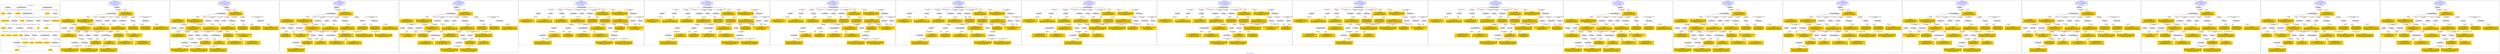 digraph n0 {
fontcolor="blue"
remincross="true"
label="s04-ima-artworks.xml"
subgraph cluster_0 {
label="1-correct model"
n2[style="filled",color="white",fillcolor="lightgray",label="E12_Production1"];
n3[style="filled",color="white",fillcolor="lightgray",label="E21_Person1"];
n4[style="filled",color="white",fillcolor="lightgray",label="E55_Type1"];
n5[style="filled",color="white",fillcolor="lightgray",label="E52_Time-Span3"];
n6[style="filled",color="white",fillcolor="lightgray",label="E69_Death1"];
n7[style="filled",color="white",fillcolor="lightgray",label="E74_Group1"];
n8[style="filled",color="white",fillcolor="lightgray",label="E82_Actor_Appellation1"];
n9[style="filled",color="white",fillcolor="lightgray",label="E67_Birth1"];
n10[shape="plaintext",style="filled",fillcolor="gold",label="artistURI"];
n11[style="filled",color="white",fillcolor="lightgray",label="E22_Man-Made_Object1"];
n12[style="filled",color="white",fillcolor="lightgray",label="E35_Title1"];
n13[style="filled",color="white",fillcolor="lightgray",label="E8_Acquisition1"];
n14[style="filled",color="white",fillcolor="lightgray",label="E54_Dimension1"];
n15[shape="plaintext",style="filled",fillcolor="gold",label="sourceURL"];
n16[style="filled",color="white",fillcolor="lightgray",label="E33_Linguistic_Object1"];
n17[style="filled",color="white",fillcolor="lightgray",label="E55_Type2"];
n18[shape="plaintext",style="filled",fillcolor="gold",label="provenance"];
n19[style="filled",color="white",fillcolor="lightgray",label="E33_Linguistic_Object2"];
n20[style="filled",color="white",fillcolor="lightgray",label="E55_Type3"];
n21[shape="plaintext",style="filled",fillcolor="gold",label="galleryLabel"];
n22[shape="plaintext",style="filled",fillcolor="gold",label="title"];
n23[style="filled",color="white",fillcolor="lightgray",label="E38_Image1"];
n24[shape="plaintext",style="filled",fillcolor="gold",label="imageURL"];
n25[style="filled",color="white",fillcolor="lightgray",label="E52_Time-Span1"];
n26[shape="plaintext",style="filled",fillcolor="gold",label="birthDate"];
n27[style="filled",color="white",fillcolor="lightgray",label="E52_Time-Span2"];
n28[shape="plaintext",style="filled",fillcolor="gold",label="deathDate"];
n29[shape="plaintext",style="filled",fillcolor="gold",label="creationDate"];
n30[shape="plaintext",style="filled",fillcolor="gold",label="dimensions"];
n31[shape="plaintext",style="filled",fillcolor="gold",label="materialsURI"];
n32[shape="plaintext",style="filled",fillcolor="gold",label="materials"];
n33[shape="plaintext",style="filled",fillcolor="gold",label="provenanceTypeURI"];
n34[shape="plaintext",style="filled",fillcolor="gold",label="galleryLabelTypeURI"];
n35[shape="plaintext",style="filled",fillcolor="gold",label="nationalityURI"];
n36[shape="plaintext",style="filled",fillcolor="gold",label="nationality"];
n37[shape="plaintext",style="filled",fillcolor="gold",label="artistAppellationURI"];
n38[shape="plaintext",style="filled",fillcolor="gold",label="artistFirstLast"];
n39[shape="plaintext",style="filled",fillcolor="gold",label="creditLine"];
}
subgraph cluster_1 {
label="candidate 0\nlink coherence:0.9117647058823529\nnode coherence:0.90625\nconfidence:0.4340907446768275\nmapping score:0.49941182717297766\ncost:132.99898\n-precision:0.68-recall:0.62"
n41[style="filled",color="white",fillcolor="lightgray",label="E12_Production1"];
n42[style="filled",color="white",fillcolor="lightgray",label="E21_Person1"];
n43[style="filled",color="white",fillcolor="lightgray",label="E55_Type1"];
n44[style="filled",color="white",fillcolor="lightgray",label="E67_Birth1"];
n45[style="filled",color="white",fillcolor="lightgray",label="E69_Death1"];
n46[style="filled",color="white",fillcolor="lightgray",label="E74_Group1"];
n47[style="filled",color="white",fillcolor="lightgray",label="E82_Actor_Appellation1"];
n48[style="filled",color="white",fillcolor="lightgray",label="E22_Man-Made_Object1"];
n49[style="filled",color="white",fillcolor="lightgray",label="E30_Right1"];
n50[style="filled",color="white",fillcolor="lightgray",label="E35_Title1"];
n51[style="filled",color="white",fillcolor="lightgray",label="E54_Dimension1"];
n52[style="filled",color="white",fillcolor="lightgray",label="E55_Type2"];
n53[style="filled",color="white",fillcolor="lightgray",label="E8_Acquisition1"];
n54[style="filled",color="white",fillcolor="lightgray",label="E38_Image1"];
n55[style="filled",color="white",fillcolor="lightgray",label="E52_Time-Span1"];
n56[style="filled",color="white",fillcolor="lightgray",label="E52_Time-Span3"];
n57[shape="plaintext",style="filled",fillcolor="gold",label="creditLine\n[E8_Acquisition,P3_has_note,0.511]\n[E30_Right,P3_has_note,0.25]\n[E22_Man-Made_Object,P3_has_note,0.122]\n[E35_Title,label,0.117]"];
n58[shape="plaintext",style="filled",fillcolor="gold",label="creationDate\n[E52_Time-Span,P82_at_some_time_within,0.396]\n[E52_Time-Span,P82b_end_of_the_end,0.23]\n[E33_Linguistic_Object,P3_has_note,0.213]\n[E52_Time-Span,P82a_begin_of_the_begin,0.161]"];
n59[shape="plaintext",style="filled",fillcolor="gold",label="artistURI\n[E21_Person,classLink,0.398]\n[E82_Actor_Appellation,classLink,0.345]\n[E39_Actor,classLink,0.233]\n[E22_Man-Made_Object,P3_has_note,0.024]"];
n60[shape="plaintext",style="filled",fillcolor="gold",label="birthDate\n[E52_Time-Span,P82a_begin_of_the_begin,0.563]\n[E52_Time-Span,P82_at_some_time_within,0.248]\n[E52_Time-Span,P82b_end_of_the_end,0.146]\n[E52_Time-Span,label,0.043]"];
n61[shape="plaintext",style="filled",fillcolor="gold",label="title\n[E35_Title,label,0.354]\n[E22_Man-Made_Object,P3_has_note,0.267]\n[E73_Information_Object,P3_has_note,0.225]\n[E33_Linguistic_Object,P3_has_note,0.153]"];
n62[shape="plaintext",style="filled",fillcolor="gold",label="nationalityURI\n[E74_Group,classLink,0.641]\n[E55_Type,classLink,0.207]\n[E57_Material,classLink,0.101]\n[E55_Type,label,0.05]"];
n63[shape="plaintext",style="filled",fillcolor="gold",label="materialsURI\n[E55_Type,classLink,0.511]\n[E74_Group,classLink,0.241]\n[E57_Material,classLink,0.21]\n[E55_Type,label,0.037]"];
n64[shape="plaintext",style="filled",fillcolor="gold",label="artistFirstLast\n[E82_Actor_Appellation,label,0.691]\n[E22_Man-Made_Object,P3_has_note,0.112]\n[E35_Title,label,0.106]\n[E73_Information_Object,P3_has_note,0.091]"];
n65[shape="plaintext",style="filled",fillcolor="gold",label="nationality\n[E74_Group,label,0.516]\n[E74_Group,classLink,0.259]\n[E55_Type,label,0.132]\n[E8_Acquisition,P3_has_note,0.093]"];
n66[shape="plaintext",style="filled",fillcolor="gold",label="artistAppellationURI\n[E82_Actor_Appellation,classLink,0.925]\n[E21_Person,classLink,0.043]\n[E39_Actor,classLink,0.026]\n[E22_Man-Made_Object,P3_has_note,0.006]"];
n67[shape="plaintext",style="filled",fillcolor="gold",label="provenance\n[E22_Man-Made_Object,P3_has_note,0.267]\n[E8_Acquisition,P3_has_note,0.262]\n[E33_Linguistic_Object,P3_has_note,0.246]\n[E73_Information_Object,P3_has_note,0.225]"];
n68[shape="plaintext",style="filled",fillcolor="gold",label="sourceURL\n[E38_Image,classLink,0.513]\n[E78_Collection,classLink,0.331]\n[E21_Person,classLink,0.079]\n[E22_Man-Made_Object,classLink,0.077]"];
n69[shape="plaintext",style="filled",fillcolor="gold",label="galleryLabelTypeURI\n[E55_Type,classLink,0.56]\n[E74_Group,classLink,0.219]\n[E57_Material,classLink,0.19]\n[E55_Type,label,0.031]"];
n70[shape="plaintext",style="filled",fillcolor="gold",label="imageURL\n[E38_Image,classLink,0.519]\n[E78_Collection,classLink,0.267]\n[E22_Man-Made_Object,classLink,0.112]\n[E21_Person,classLink,0.102]"];
n71[shape="plaintext",style="filled",fillcolor="gold",label="galleryLabel\n[E22_Man-Made_Object,P3_has_note,0.323]\n[E73_Information_Object,P3_has_note,0.298]\n[E33_Linguistic_Object,P3_has_note,0.276]\n[E35_Title,label,0.103]"];
n72[shape="plaintext",style="filled",fillcolor="gold",label="provenanceTypeURI\n[E55_Type,classLink,0.678]\n[E74_Group,classLink,0.161]\n[E57_Material,classLink,0.139]\n[E55_Type,label,0.023]"];
n73[shape="plaintext",style="filled",fillcolor="gold",label="deathDate\n[E52_Time-Span,P82b_end_of_the_end,0.548]\n[E52_Time-Span,P82_at_some_time_within,0.266]\n[E52_Time-Span,P82a_begin_of_the_begin,0.098]\n[E12_Production,P3_has_note,0.088]"];
n74[shape="plaintext",style="filled",fillcolor="gold",label="materials\n[E29_Design_or_Procedure,P3_has_note,0.35]\n[E57_Material,label,0.275]\n[E55_Type,label,0.205]\n[E57_Material,classLink,0.171]"];
n75[shape="plaintext",style="filled",fillcolor="gold",label="dimensions\n[E54_Dimension,P3_has_note,0.611]\n[E22_Man-Made_Object,classLink,0.151]\n[E34_Inscription,P3_has_note,0.119]\n[E22_Man-Made_Object,P3_has_note,0.119]"];
}
subgraph cluster_2 {
label="candidate 1\nlink coherence:0.9117647058823529\nnode coherence:0.90625\nconfidence:0.43254349109556883\nmapping score:0.4988960759792247\ncost:132.99898\n-precision:0.74-recall:0.68"
n77[style="filled",color="white",fillcolor="lightgray",label="E12_Production1"];
n78[style="filled",color="white",fillcolor="lightgray",label="E21_Person1"];
n79[style="filled",color="white",fillcolor="lightgray",label="E55_Type1"];
n80[style="filled",color="white",fillcolor="lightgray",label="E67_Birth1"];
n81[style="filled",color="white",fillcolor="lightgray",label="E69_Death1"];
n82[style="filled",color="white",fillcolor="lightgray",label="E74_Group1"];
n83[style="filled",color="white",fillcolor="lightgray",label="E82_Actor_Appellation1"];
n84[style="filled",color="white",fillcolor="lightgray",label="E22_Man-Made_Object1"];
n85[style="filled",color="white",fillcolor="lightgray",label="E30_Right1"];
n86[style="filled",color="white",fillcolor="lightgray",label="E35_Title1"];
n87[style="filled",color="white",fillcolor="lightgray",label="E54_Dimension1"];
n88[style="filled",color="white",fillcolor="lightgray",label="E55_Type2"];
n89[style="filled",color="white",fillcolor="lightgray",label="E8_Acquisition1"];
n90[style="filled",color="white",fillcolor="lightgray",label="E38_Image1"];
n91[style="filled",color="white",fillcolor="lightgray",label="E52_Time-Span1"];
n92[style="filled",color="white",fillcolor="lightgray",label="E52_Time-Span3"];
n93[shape="plaintext",style="filled",fillcolor="gold",label="creditLine\n[E8_Acquisition,P3_has_note,0.511]\n[E30_Right,P3_has_note,0.25]\n[E22_Man-Made_Object,P3_has_note,0.122]\n[E35_Title,label,0.117]"];
n94[shape="plaintext",style="filled",fillcolor="gold",label="creationDate\n[E52_Time-Span,P82_at_some_time_within,0.396]\n[E52_Time-Span,P82b_end_of_the_end,0.23]\n[E33_Linguistic_Object,P3_has_note,0.213]\n[E52_Time-Span,P82a_begin_of_the_begin,0.161]"];
n95[shape="plaintext",style="filled",fillcolor="gold",label="artistURI\n[E21_Person,classLink,0.398]\n[E82_Actor_Appellation,classLink,0.345]\n[E39_Actor,classLink,0.233]\n[E22_Man-Made_Object,P3_has_note,0.024]"];
n96[shape="plaintext",style="filled",fillcolor="gold",label="birthDate\n[E52_Time-Span,P82a_begin_of_the_begin,0.563]\n[E52_Time-Span,P82_at_some_time_within,0.248]\n[E52_Time-Span,P82b_end_of_the_end,0.146]\n[E52_Time-Span,label,0.043]"];
n97[shape="plaintext",style="filled",fillcolor="gold",label="title\n[E35_Title,label,0.354]\n[E22_Man-Made_Object,P3_has_note,0.267]\n[E73_Information_Object,P3_has_note,0.225]\n[E33_Linguistic_Object,P3_has_note,0.153]"];
n98[shape="plaintext",style="filled",fillcolor="gold",label="nationalityURI\n[E74_Group,classLink,0.641]\n[E55_Type,classLink,0.207]\n[E57_Material,classLink,0.101]\n[E55_Type,label,0.05]"];
n99[shape="plaintext",style="filled",fillcolor="gold",label="materialsURI\n[E55_Type,classLink,0.511]\n[E74_Group,classLink,0.241]\n[E57_Material,classLink,0.21]\n[E55_Type,label,0.037]"];
n100[shape="plaintext",style="filled",fillcolor="gold",label="artistFirstLast\n[E82_Actor_Appellation,label,0.691]\n[E22_Man-Made_Object,P3_has_note,0.112]\n[E35_Title,label,0.106]\n[E73_Information_Object,P3_has_note,0.091]"];
n101[shape="plaintext",style="filled",fillcolor="gold",label="nationality\n[E74_Group,label,0.516]\n[E74_Group,classLink,0.259]\n[E55_Type,label,0.132]\n[E8_Acquisition,P3_has_note,0.093]"];
n102[shape="plaintext",style="filled",fillcolor="gold",label="artistAppellationURI\n[E82_Actor_Appellation,classLink,0.925]\n[E21_Person,classLink,0.043]\n[E39_Actor,classLink,0.026]\n[E22_Man-Made_Object,P3_has_note,0.006]"];
n103[shape="plaintext",style="filled",fillcolor="gold",label="provenance\n[E22_Man-Made_Object,P3_has_note,0.267]\n[E8_Acquisition,P3_has_note,0.262]\n[E33_Linguistic_Object,P3_has_note,0.246]\n[E73_Information_Object,P3_has_note,0.225]"];
n104[shape="plaintext",style="filled",fillcolor="gold",label="imageURL\n[E38_Image,classLink,0.519]\n[E78_Collection,classLink,0.267]\n[E22_Man-Made_Object,classLink,0.112]\n[E21_Person,classLink,0.102]"];
n105[shape="plaintext",style="filled",fillcolor="gold",label="galleryLabelTypeURI\n[E55_Type,classLink,0.56]\n[E74_Group,classLink,0.219]\n[E57_Material,classLink,0.19]\n[E55_Type,label,0.031]"];
n106[shape="plaintext",style="filled",fillcolor="gold",label="sourceURL\n[E38_Image,classLink,0.513]\n[E78_Collection,classLink,0.331]\n[E21_Person,classLink,0.079]\n[E22_Man-Made_Object,classLink,0.077]"];
n107[shape="plaintext",style="filled",fillcolor="gold",label="galleryLabel\n[E22_Man-Made_Object,P3_has_note,0.323]\n[E73_Information_Object,P3_has_note,0.298]\n[E33_Linguistic_Object,P3_has_note,0.276]\n[E35_Title,label,0.103]"];
n108[shape="plaintext",style="filled",fillcolor="gold",label="provenanceTypeURI\n[E55_Type,classLink,0.678]\n[E74_Group,classLink,0.161]\n[E57_Material,classLink,0.139]\n[E55_Type,label,0.023]"];
n109[shape="plaintext",style="filled",fillcolor="gold",label="deathDate\n[E52_Time-Span,P82b_end_of_the_end,0.548]\n[E52_Time-Span,P82_at_some_time_within,0.266]\n[E52_Time-Span,P82a_begin_of_the_begin,0.098]\n[E12_Production,P3_has_note,0.088]"];
n110[shape="plaintext",style="filled",fillcolor="gold",label="materials\n[E29_Design_or_Procedure,P3_has_note,0.35]\n[E57_Material,label,0.275]\n[E55_Type,label,0.205]\n[E57_Material,classLink,0.171]"];
n111[shape="plaintext",style="filled",fillcolor="gold",label="dimensions\n[E54_Dimension,P3_has_note,0.611]\n[E22_Man-Made_Object,classLink,0.151]\n[E34_Inscription,P3_has_note,0.119]\n[E22_Man-Made_Object,P3_has_note,0.119]"];
}
subgraph cluster_3 {
label="candidate 10\nlink coherence:0.9090909090909091\nnode coherence:0.90625\nconfidence:0.3848068872789687\nmapping score:0.4829838747070247\ncost:32.999\n-precision:0.61-recall:0.54"
n113[style="filled",color="white",fillcolor="lightgray",label="E12_Production1"];
n114[style="filled",color="white",fillcolor="lightgray",label="E21_Person1"];
n115[style="filled",color="white",fillcolor="lightgray",label="E52_Time-Span2"];
n116[style="filled",color="white",fillcolor="lightgray",label="E55_Type1"];
n117[style="filled",color="white",fillcolor="lightgray",label="E67_Birth1"];
n118[style="filled",color="white",fillcolor="lightgray",label="E74_Group1"];
n119[style="filled",color="white",fillcolor="lightgray",label="E82_Actor_Appellation1"];
n120[style="filled",color="white",fillcolor="lightgray",label="E22_Man-Made_Object1"];
n121[style="filled",color="white",fillcolor="lightgray",label="E30_Right1"];
n122[style="filled",color="white",fillcolor="lightgray",label="E35_Title1"];
n123[style="filled",color="white",fillcolor="lightgray",label="E54_Dimension1"];
n124[style="filled",color="white",fillcolor="lightgray",label="E55_Type2"];
n125[style="filled",color="white",fillcolor="lightgray",label="E8_Acquisition1"];
n126[style="filled",color="white",fillcolor="lightgray",label="E38_Image1"];
n127[style="filled",color="white",fillcolor="lightgray",label="E52_Time-Span1"];
n128[shape="plaintext",style="filled",fillcolor="gold",label="creditLine\n[E8_Acquisition,P3_has_note,0.511]\n[E30_Right,P3_has_note,0.25]\n[E22_Man-Made_Object,P3_has_note,0.122]\n[E35_Title,label,0.117]"];
n129[shape="plaintext",style="filled",fillcolor="gold",label="artistAppellationURI\n[E82_Actor_Appellation,classLink,0.925]\n[E21_Person,classLink,0.043]\n[E39_Actor,classLink,0.026]\n[E22_Man-Made_Object,P3_has_note,0.006]"];
n130[shape="plaintext",style="filled",fillcolor="gold",label="title\n[E35_Title,label,0.354]\n[E22_Man-Made_Object,P3_has_note,0.267]\n[E73_Information_Object,P3_has_note,0.225]\n[E33_Linguistic_Object,P3_has_note,0.153]"];
n131[shape="plaintext",style="filled",fillcolor="gold",label="nationalityURI\n[E74_Group,classLink,0.641]\n[E55_Type,classLink,0.207]\n[E57_Material,classLink,0.101]\n[E55_Type,label,0.05]"];
n132[shape="plaintext",style="filled",fillcolor="gold",label="materialsURI\n[E55_Type,classLink,0.511]\n[E74_Group,classLink,0.241]\n[E57_Material,classLink,0.21]\n[E55_Type,label,0.037]"];
n133[shape="plaintext",style="filled",fillcolor="gold",label="deathDate\n[E52_Time-Span,P82b_end_of_the_end,0.548]\n[E52_Time-Span,P82_at_some_time_within,0.266]\n[E52_Time-Span,P82a_begin_of_the_begin,0.098]\n[E12_Production,P3_has_note,0.088]"];
n134[shape="plaintext",style="filled",fillcolor="gold",label="artistFirstLast\n[E82_Actor_Appellation,label,0.691]\n[E22_Man-Made_Object,P3_has_note,0.112]\n[E35_Title,label,0.106]\n[E73_Information_Object,P3_has_note,0.091]"];
n135[shape="plaintext",style="filled",fillcolor="gold",label="nationality\n[E74_Group,label,0.516]\n[E74_Group,classLink,0.259]\n[E55_Type,label,0.132]\n[E8_Acquisition,P3_has_note,0.093]"];
n136[shape="plaintext",style="filled",fillcolor="gold",label="artistURI\n[E21_Person,classLink,0.398]\n[E82_Actor_Appellation,classLink,0.345]\n[E39_Actor,classLink,0.233]\n[E22_Man-Made_Object,P3_has_note,0.024]"];
n137[shape="plaintext",style="filled",fillcolor="gold",label="provenance\n[E22_Man-Made_Object,P3_has_note,0.267]\n[E8_Acquisition,P3_has_note,0.262]\n[E33_Linguistic_Object,P3_has_note,0.246]\n[E73_Information_Object,P3_has_note,0.225]"];
n138[shape="plaintext",style="filled",fillcolor="gold",label="sourceURL\n[E38_Image,classLink,0.513]\n[E78_Collection,classLink,0.331]\n[E21_Person,classLink,0.079]\n[E22_Man-Made_Object,classLink,0.077]"];
n139[shape="plaintext",style="filled",fillcolor="gold",label="galleryLabelTypeURI\n[E55_Type,classLink,0.56]\n[E74_Group,classLink,0.219]\n[E57_Material,classLink,0.19]\n[E55_Type,label,0.031]"];
n140[shape="plaintext",style="filled",fillcolor="gold",label="imageURL\n[E38_Image,classLink,0.519]\n[E78_Collection,classLink,0.267]\n[E22_Man-Made_Object,classLink,0.112]\n[E21_Person,classLink,0.102]"];
n141[shape="plaintext",style="filled",fillcolor="gold",label="galleryLabel\n[E22_Man-Made_Object,P3_has_note,0.323]\n[E73_Information_Object,P3_has_note,0.298]\n[E33_Linguistic_Object,P3_has_note,0.276]\n[E35_Title,label,0.103]"];
n142[shape="plaintext",style="filled",fillcolor="gold",label="provenanceTypeURI\n[E55_Type,classLink,0.678]\n[E74_Group,classLink,0.161]\n[E57_Material,classLink,0.139]\n[E55_Type,label,0.023]"];
n143[shape="plaintext",style="filled",fillcolor="gold",label="creationDate\n[E52_Time-Span,P82_at_some_time_within,0.396]\n[E52_Time-Span,P82b_end_of_the_end,0.23]\n[E33_Linguistic_Object,P3_has_note,0.213]\n[E52_Time-Span,P82a_begin_of_the_begin,0.161]"];
n144[shape="plaintext",style="filled",fillcolor="gold",label="birthDate\n[E52_Time-Span,P82a_begin_of_the_begin,0.563]\n[E52_Time-Span,P82_at_some_time_within,0.248]\n[E52_Time-Span,P82b_end_of_the_end,0.146]\n[E52_Time-Span,label,0.043]"];
n145[shape="plaintext",style="filled",fillcolor="gold",label="materials\n[E29_Design_or_Procedure,P3_has_note,0.35]\n[E57_Material,label,0.275]\n[E55_Type,label,0.205]\n[E57_Material,classLink,0.171]"];
n146[shape="plaintext",style="filled",fillcolor="gold",label="dimensions\n[E54_Dimension,P3_has_note,0.611]\n[E22_Man-Made_Object,classLink,0.151]\n[E34_Inscription,P3_has_note,0.119]\n[E22_Man-Made_Object,P3_has_note,0.119]"];
}
subgraph cluster_4 {
label="candidate 11\nlink coherence:0.9090909090909091\nnode coherence:0.90625\nconfidence:0.3848068872789687\nmapping score:0.4829838747070247\ncost:131.999\n-precision:0.64-recall:0.57"
n148[style="filled",color="white",fillcolor="lightgray",label="E12_Production1"];
n149[style="filled",color="white",fillcolor="lightgray",label="E21_Person1"];
n150[style="filled",color="white",fillcolor="lightgray",label="E52_Time-Span2"];
n151[style="filled",color="white",fillcolor="lightgray",label="E55_Type1"];
n152[style="filled",color="white",fillcolor="lightgray",label="E67_Birth1"];
n153[style="filled",color="white",fillcolor="lightgray",label="E74_Group1"];
n154[style="filled",color="white",fillcolor="lightgray",label="E82_Actor_Appellation1"];
n155[style="filled",color="white",fillcolor="lightgray",label="E22_Man-Made_Object1"];
n156[style="filled",color="white",fillcolor="lightgray",label="E30_Right1"];
n157[style="filled",color="white",fillcolor="lightgray",label="E35_Title1"];
n158[style="filled",color="white",fillcolor="lightgray",label="E54_Dimension1"];
n159[style="filled",color="white",fillcolor="lightgray",label="E55_Type2"];
n160[style="filled",color="white",fillcolor="lightgray",label="E8_Acquisition1"];
n161[style="filled",color="white",fillcolor="lightgray",label="E38_Image1"];
n162[style="filled",color="white",fillcolor="lightgray",label="E52_Time-Span1"];
n163[shape="plaintext",style="filled",fillcolor="gold",label="creditLine\n[E8_Acquisition,P3_has_note,0.511]\n[E30_Right,P3_has_note,0.25]\n[E22_Man-Made_Object,P3_has_note,0.122]\n[E35_Title,label,0.117]"];
n164[shape="plaintext",style="filled",fillcolor="gold",label="artistAppellationURI\n[E82_Actor_Appellation,classLink,0.925]\n[E21_Person,classLink,0.043]\n[E39_Actor,classLink,0.026]\n[E22_Man-Made_Object,P3_has_note,0.006]"];
n165[shape="plaintext",style="filled",fillcolor="gold",label="birthDate\n[E52_Time-Span,P82a_begin_of_the_begin,0.563]\n[E52_Time-Span,P82_at_some_time_within,0.248]\n[E52_Time-Span,P82b_end_of_the_end,0.146]\n[E52_Time-Span,label,0.043]"];
n166[shape="plaintext",style="filled",fillcolor="gold",label="title\n[E35_Title,label,0.354]\n[E22_Man-Made_Object,P3_has_note,0.267]\n[E73_Information_Object,P3_has_note,0.225]\n[E33_Linguistic_Object,P3_has_note,0.153]"];
n167[shape="plaintext",style="filled",fillcolor="gold",label="nationalityURI\n[E74_Group,classLink,0.641]\n[E55_Type,classLink,0.207]\n[E57_Material,classLink,0.101]\n[E55_Type,label,0.05]"];
n168[shape="plaintext",style="filled",fillcolor="gold",label="materialsURI\n[E55_Type,classLink,0.511]\n[E74_Group,classLink,0.241]\n[E57_Material,classLink,0.21]\n[E55_Type,label,0.037]"];
n169[shape="plaintext",style="filled",fillcolor="gold",label="creationDate\n[E52_Time-Span,P82_at_some_time_within,0.396]\n[E52_Time-Span,P82b_end_of_the_end,0.23]\n[E33_Linguistic_Object,P3_has_note,0.213]\n[E52_Time-Span,P82a_begin_of_the_begin,0.161]"];
n170[shape="plaintext",style="filled",fillcolor="gold",label="artistFirstLast\n[E82_Actor_Appellation,label,0.691]\n[E22_Man-Made_Object,P3_has_note,0.112]\n[E35_Title,label,0.106]\n[E73_Information_Object,P3_has_note,0.091]"];
n171[shape="plaintext",style="filled",fillcolor="gold",label="nationality\n[E74_Group,label,0.516]\n[E74_Group,classLink,0.259]\n[E55_Type,label,0.132]\n[E8_Acquisition,P3_has_note,0.093]"];
n172[shape="plaintext",style="filled",fillcolor="gold",label="artistURI\n[E21_Person,classLink,0.398]\n[E82_Actor_Appellation,classLink,0.345]\n[E39_Actor,classLink,0.233]\n[E22_Man-Made_Object,P3_has_note,0.024]"];
n173[shape="plaintext",style="filled",fillcolor="gold",label="provenance\n[E22_Man-Made_Object,P3_has_note,0.267]\n[E8_Acquisition,P3_has_note,0.262]\n[E33_Linguistic_Object,P3_has_note,0.246]\n[E73_Information_Object,P3_has_note,0.225]"];
n174[shape="plaintext",style="filled",fillcolor="gold",label="sourceURL\n[E38_Image,classLink,0.513]\n[E78_Collection,classLink,0.331]\n[E21_Person,classLink,0.079]\n[E22_Man-Made_Object,classLink,0.077]"];
n175[shape="plaintext",style="filled",fillcolor="gold",label="galleryLabelTypeURI\n[E55_Type,classLink,0.56]\n[E74_Group,classLink,0.219]\n[E57_Material,classLink,0.19]\n[E55_Type,label,0.031]"];
n176[shape="plaintext",style="filled",fillcolor="gold",label="imageURL\n[E38_Image,classLink,0.519]\n[E78_Collection,classLink,0.267]\n[E22_Man-Made_Object,classLink,0.112]\n[E21_Person,classLink,0.102]"];
n177[shape="plaintext",style="filled",fillcolor="gold",label="galleryLabel\n[E22_Man-Made_Object,P3_has_note,0.323]\n[E73_Information_Object,P3_has_note,0.298]\n[E33_Linguistic_Object,P3_has_note,0.276]\n[E35_Title,label,0.103]"];
n178[shape="plaintext",style="filled",fillcolor="gold",label="provenanceTypeURI\n[E55_Type,classLink,0.678]\n[E74_Group,classLink,0.161]\n[E57_Material,classLink,0.139]\n[E55_Type,label,0.023]"];
n179[shape="plaintext",style="filled",fillcolor="gold",label="deathDate\n[E52_Time-Span,P82b_end_of_the_end,0.548]\n[E52_Time-Span,P82_at_some_time_within,0.266]\n[E52_Time-Span,P82a_begin_of_the_begin,0.098]\n[E12_Production,P3_has_note,0.088]"];
n180[shape="plaintext",style="filled",fillcolor="gold",label="materials\n[E29_Design_or_Procedure,P3_has_note,0.35]\n[E57_Material,label,0.275]\n[E55_Type,label,0.205]\n[E57_Material,classLink,0.171]"];
n181[shape="plaintext",style="filled",fillcolor="gold",label="dimensions\n[E54_Dimension,P3_has_note,0.611]\n[E22_Man-Made_Object,classLink,0.151]\n[E34_Inscription,P3_has_note,0.119]\n[E22_Man-Made_Object,P3_has_note,0.119]"];
}
subgraph cluster_5 {
label="candidate 12\nlink coherence:0.8823529411764706\nnode coherence:0.90625\nconfidence:0.4340907446768275\nmapping score:0.49941182717297766\ncost:132.99906\n-precision:0.65-recall:0.59"
n183[style="filled",color="white",fillcolor="lightgray",label="E12_Production1"];
n184[style="filled",color="white",fillcolor="lightgray",label="E21_Person1"];
n185[style="filled",color="white",fillcolor="lightgray",label="E55_Type1"];
n186[style="filled",color="white",fillcolor="lightgray",label="E67_Birth1"];
n187[style="filled",color="white",fillcolor="lightgray",label="E69_Death1"];
n188[style="filled",color="white",fillcolor="lightgray",label="E74_Group1"];
n189[style="filled",color="white",fillcolor="lightgray",label="E82_Actor_Appellation1"];
n190[style="filled",color="white",fillcolor="lightgray",label="E22_Man-Made_Object1"];
n191[style="filled",color="white",fillcolor="lightgray",label="E30_Right1"];
n192[style="filled",color="white",fillcolor="lightgray",label="E35_Title1"];
n193[style="filled",color="white",fillcolor="lightgray",label="E38_Image1"];
n194[style="filled",color="white",fillcolor="lightgray",label="E54_Dimension1"];
n195[style="filled",color="white",fillcolor="lightgray",label="E55_Type2"];
n196[style="filled",color="white",fillcolor="lightgray",label="E8_Acquisition1"];
n197[style="filled",color="white",fillcolor="lightgray",label="E52_Time-Span1"];
n198[style="filled",color="white",fillcolor="lightgray",label="E52_Time-Span3"];
n199[shape="plaintext",style="filled",fillcolor="gold",label="creditLine\n[E8_Acquisition,P3_has_note,0.511]\n[E30_Right,P3_has_note,0.25]\n[E22_Man-Made_Object,P3_has_note,0.122]\n[E35_Title,label,0.117]"];
n200[shape="plaintext",style="filled",fillcolor="gold",label="creationDate\n[E52_Time-Span,P82_at_some_time_within,0.396]\n[E52_Time-Span,P82b_end_of_the_end,0.23]\n[E33_Linguistic_Object,P3_has_note,0.213]\n[E52_Time-Span,P82a_begin_of_the_begin,0.161]"];
n201[shape="plaintext",style="filled",fillcolor="gold",label="artistURI\n[E21_Person,classLink,0.398]\n[E82_Actor_Appellation,classLink,0.345]\n[E39_Actor,classLink,0.233]\n[E22_Man-Made_Object,P3_has_note,0.024]"];
n202[shape="plaintext",style="filled",fillcolor="gold",label="birthDate\n[E52_Time-Span,P82a_begin_of_the_begin,0.563]\n[E52_Time-Span,P82_at_some_time_within,0.248]\n[E52_Time-Span,P82b_end_of_the_end,0.146]\n[E52_Time-Span,label,0.043]"];
n203[shape="plaintext",style="filled",fillcolor="gold",label="title\n[E35_Title,label,0.354]\n[E22_Man-Made_Object,P3_has_note,0.267]\n[E73_Information_Object,P3_has_note,0.225]\n[E33_Linguistic_Object,P3_has_note,0.153]"];
n204[shape="plaintext",style="filled",fillcolor="gold",label="nationalityURI\n[E74_Group,classLink,0.641]\n[E55_Type,classLink,0.207]\n[E57_Material,classLink,0.101]\n[E55_Type,label,0.05]"];
n205[shape="plaintext",style="filled",fillcolor="gold",label="materialsURI\n[E55_Type,classLink,0.511]\n[E74_Group,classLink,0.241]\n[E57_Material,classLink,0.21]\n[E55_Type,label,0.037]"];
n206[shape="plaintext",style="filled",fillcolor="gold",label="artistFirstLast\n[E82_Actor_Appellation,label,0.691]\n[E22_Man-Made_Object,P3_has_note,0.112]\n[E35_Title,label,0.106]\n[E73_Information_Object,P3_has_note,0.091]"];
n207[shape="plaintext",style="filled",fillcolor="gold",label="nationality\n[E74_Group,label,0.516]\n[E74_Group,classLink,0.259]\n[E55_Type,label,0.132]\n[E8_Acquisition,P3_has_note,0.093]"];
n208[shape="plaintext",style="filled",fillcolor="gold",label="artistAppellationURI\n[E82_Actor_Appellation,classLink,0.925]\n[E21_Person,classLink,0.043]\n[E39_Actor,classLink,0.026]\n[E22_Man-Made_Object,P3_has_note,0.006]"];
n209[shape="plaintext",style="filled",fillcolor="gold",label="provenance\n[E22_Man-Made_Object,P3_has_note,0.267]\n[E8_Acquisition,P3_has_note,0.262]\n[E33_Linguistic_Object,P3_has_note,0.246]\n[E73_Information_Object,P3_has_note,0.225]"];
n210[shape="plaintext",style="filled",fillcolor="gold",label="sourceURL\n[E38_Image,classLink,0.513]\n[E78_Collection,classLink,0.331]\n[E21_Person,classLink,0.079]\n[E22_Man-Made_Object,classLink,0.077]"];
n211[shape="plaintext",style="filled",fillcolor="gold",label="galleryLabelTypeURI\n[E55_Type,classLink,0.56]\n[E74_Group,classLink,0.219]\n[E57_Material,classLink,0.19]\n[E55_Type,label,0.031]"];
n212[shape="plaintext",style="filled",fillcolor="gold",label="imageURL\n[E38_Image,classLink,0.519]\n[E78_Collection,classLink,0.267]\n[E22_Man-Made_Object,classLink,0.112]\n[E21_Person,classLink,0.102]"];
n213[shape="plaintext",style="filled",fillcolor="gold",label="galleryLabel\n[E22_Man-Made_Object,P3_has_note,0.323]\n[E73_Information_Object,P3_has_note,0.298]\n[E33_Linguistic_Object,P3_has_note,0.276]\n[E35_Title,label,0.103]"];
n214[shape="plaintext",style="filled",fillcolor="gold",label="provenanceTypeURI\n[E55_Type,classLink,0.678]\n[E74_Group,classLink,0.161]\n[E57_Material,classLink,0.139]\n[E55_Type,label,0.023]"];
n215[shape="plaintext",style="filled",fillcolor="gold",label="deathDate\n[E52_Time-Span,P82b_end_of_the_end,0.548]\n[E52_Time-Span,P82_at_some_time_within,0.266]\n[E52_Time-Span,P82a_begin_of_the_begin,0.098]\n[E12_Production,P3_has_note,0.088]"];
n216[shape="plaintext",style="filled",fillcolor="gold",label="materials\n[E29_Design_or_Procedure,P3_has_note,0.35]\n[E57_Material,label,0.275]\n[E55_Type,label,0.205]\n[E57_Material,classLink,0.171]"];
n217[shape="plaintext",style="filled",fillcolor="gold",label="dimensions\n[E54_Dimension,P3_has_note,0.611]\n[E22_Man-Made_Object,classLink,0.151]\n[E34_Inscription,P3_has_note,0.119]\n[E22_Man-Made_Object,P3_has_note,0.119]"];
}
subgraph cluster_6 {
label="candidate 13\nlink coherence:0.8823529411764706\nnode coherence:0.90625\nconfidence:0.43254349109556883\nmapping score:0.4988960759792247\ncost:132.99906\n-precision:0.71-recall:0.65"
n219[style="filled",color="white",fillcolor="lightgray",label="E12_Production1"];
n220[style="filled",color="white",fillcolor="lightgray",label="E21_Person1"];
n221[style="filled",color="white",fillcolor="lightgray",label="E55_Type1"];
n222[style="filled",color="white",fillcolor="lightgray",label="E67_Birth1"];
n223[style="filled",color="white",fillcolor="lightgray",label="E69_Death1"];
n224[style="filled",color="white",fillcolor="lightgray",label="E74_Group1"];
n225[style="filled",color="white",fillcolor="lightgray",label="E82_Actor_Appellation1"];
n226[style="filled",color="white",fillcolor="lightgray",label="E22_Man-Made_Object1"];
n227[style="filled",color="white",fillcolor="lightgray",label="E30_Right1"];
n228[style="filled",color="white",fillcolor="lightgray",label="E35_Title1"];
n229[style="filled",color="white",fillcolor="lightgray",label="E38_Image1"];
n230[style="filled",color="white",fillcolor="lightgray",label="E54_Dimension1"];
n231[style="filled",color="white",fillcolor="lightgray",label="E55_Type2"];
n232[style="filled",color="white",fillcolor="lightgray",label="E8_Acquisition1"];
n233[style="filled",color="white",fillcolor="lightgray",label="E52_Time-Span1"];
n234[style="filled",color="white",fillcolor="lightgray",label="E52_Time-Span3"];
n235[shape="plaintext",style="filled",fillcolor="gold",label="creditLine\n[E8_Acquisition,P3_has_note,0.511]\n[E30_Right,P3_has_note,0.25]\n[E22_Man-Made_Object,P3_has_note,0.122]\n[E35_Title,label,0.117]"];
n236[shape="plaintext",style="filled",fillcolor="gold",label="creationDate\n[E52_Time-Span,P82_at_some_time_within,0.396]\n[E52_Time-Span,P82b_end_of_the_end,0.23]\n[E33_Linguistic_Object,P3_has_note,0.213]\n[E52_Time-Span,P82a_begin_of_the_begin,0.161]"];
n237[shape="plaintext",style="filled",fillcolor="gold",label="artistURI\n[E21_Person,classLink,0.398]\n[E82_Actor_Appellation,classLink,0.345]\n[E39_Actor,classLink,0.233]\n[E22_Man-Made_Object,P3_has_note,0.024]"];
n238[shape="plaintext",style="filled",fillcolor="gold",label="birthDate\n[E52_Time-Span,P82a_begin_of_the_begin,0.563]\n[E52_Time-Span,P82_at_some_time_within,0.248]\n[E52_Time-Span,P82b_end_of_the_end,0.146]\n[E52_Time-Span,label,0.043]"];
n239[shape="plaintext",style="filled",fillcolor="gold",label="title\n[E35_Title,label,0.354]\n[E22_Man-Made_Object,P3_has_note,0.267]\n[E73_Information_Object,P3_has_note,0.225]\n[E33_Linguistic_Object,P3_has_note,0.153]"];
n240[shape="plaintext",style="filled",fillcolor="gold",label="nationalityURI\n[E74_Group,classLink,0.641]\n[E55_Type,classLink,0.207]\n[E57_Material,classLink,0.101]\n[E55_Type,label,0.05]"];
n241[shape="plaintext",style="filled",fillcolor="gold",label="materialsURI\n[E55_Type,classLink,0.511]\n[E74_Group,classLink,0.241]\n[E57_Material,classLink,0.21]\n[E55_Type,label,0.037]"];
n242[shape="plaintext",style="filled",fillcolor="gold",label="artistFirstLast\n[E82_Actor_Appellation,label,0.691]\n[E22_Man-Made_Object,P3_has_note,0.112]\n[E35_Title,label,0.106]\n[E73_Information_Object,P3_has_note,0.091]"];
n243[shape="plaintext",style="filled",fillcolor="gold",label="nationality\n[E74_Group,label,0.516]\n[E74_Group,classLink,0.259]\n[E55_Type,label,0.132]\n[E8_Acquisition,P3_has_note,0.093]"];
n244[shape="plaintext",style="filled",fillcolor="gold",label="artistAppellationURI\n[E82_Actor_Appellation,classLink,0.925]\n[E21_Person,classLink,0.043]\n[E39_Actor,classLink,0.026]\n[E22_Man-Made_Object,P3_has_note,0.006]"];
n245[shape="plaintext",style="filled",fillcolor="gold",label="provenance\n[E22_Man-Made_Object,P3_has_note,0.267]\n[E8_Acquisition,P3_has_note,0.262]\n[E33_Linguistic_Object,P3_has_note,0.246]\n[E73_Information_Object,P3_has_note,0.225]"];
n246[shape="plaintext",style="filled",fillcolor="gold",label="imageURL\n[E38_Image,classLink,0.519]\n[E78_Collection,classLink,0.267]\n[E22_Man-Made_Object,classLink,0.112]\n[E21_Person,classLink,0.102]"];
n247[shape="plaintext",style="filled",fillcolor="gold",label="galleryLabelTypeURI\n[E55_Type,classLink,0.56]\n[E74_Group,classLink,0.219]\n[E57_Material,classLink,0.19]\n[E55_Type,label,0.031]"];
n248[shape="plaintext",style="filled",fillcolor="gold",label="sourceURL\n[E38_Image,classLink,0.513]\n[E78_Collection,classLink,0.331]\n[E21_Person,classLink,0.079]\n[E22_Man-Made_Object,classLink,0.077]"];
n249[shape="plaintext",style="filled",fillcolor="gold",label="galleryLabel\n[E22_Man-Made_Object,P3_has_note,0.323]\n[E73_Information_Object,P3_has_note,0.298]\n[E33_Linguistic_Object,P3_has_note,0.276]\n[E35_Title,label,0.103]"];
n250[shape="plaintext",style="filled",fillcolor="gold",label="provenanceTypeURI\n[E55_Type,classLink,0.678]\n[E74_Group,classLink,0.161]\n[E57_Material,classLink,0.139]\n[E55_Type,label,0.023]"];
n251[shape="plaintext",style="filled",fillcolor="gold",label="deathDate\n[E52_Time-Span,P82b_end_of_the_end,0.548]\n[E52_Time-Span,P82_at_some_time_within,0.266]\n[E52_Time-Span,P82a_begin_of_the_begin,0.098]\n[E12_Production,P3_has_note,0.088]"];
n252[shape="plaintext",style="filled",fillcolor="gold",label="materials\n[E29_Design_or_Procedure,P3_has_note,0.35]\n[E57_Material,label,0.275]\n[E55_Type,label,0.205]\n[E57_Material,classLink,0.171]"];
n253[shape="plaintext",style="filled",fillcolor="gold",label="dimensions\n[E54_Dimension,P3_has_note,0.611]\n[E22_Man-Made_Object,classLink,0.151]\n[E34_Inscription,P3_has_note,0.119]\n[E22_Man-Made_Object,P3_has_note,0.119]"];
}
subgraph cluster_7 {
label="candidate 14\nlink coherence:0.8823529411764706\nnode coherence:0.90625\nconfidence:0.432355402277455\nmapping score:0.4988333797065201\ncost:132.99906\n-precision:0.68-recall:0.62"
n255[style="filled",color="white",fillcolor="lightgray",label="E12_Production1"];
n256[style="filled",color="white",fillcolor="lightgray",label="E21_Person1"];
n257[style="filled",color="white",fillcolor="lightgray",label="E55_Type1"];
n258[style="filled",color="white",fillcolor="lightgray",label="E67_Birth1"];
n259[style="filled",color="white",fillcolor="lightgray",label="E69_Death1"];
n260[style="filled",color="white",fillcolor="lightgray",label="E74_Group1"];
n261[style="filled",color="white",fillcolor="lightgray",label="E82_Actor_Appellation1"];
n262[style="filled",color="white",fillcolor="lightgray",label="E22_Man-Made_Object1"];
n263[style="filled",color="white",fillcolor="lightgray",label="E30_Right1"];
n264[style="filled",color="white",fillcolor="lightgray",label="E35_Title1"];
n265[style="filled",color="white",fillcolor="lightgray",label="E38_Image1"];
n266[style="filled",color="white",fillcolor="lightgray",label="E54_Dimension1"];
n267[style="filled",color="white",fillcolor="lightgray",label="E55_Type2"];
n268[style="filled",color="white",fillcolor="lightgray",label="E8_Acquisition1"];
n269[style="filled",color="white",fillcolor="lightgray",label="E52_Time-Span1"];
n270[style="filled",color="white",fillcolor="lightgray",label="E52_Time-Span3"];
n271[shape="plaintext",style="filled",fillcolor="gold",label="creditLine\n[E8_Acquisition,P3_has_note,0.511]\n[E30_Right,P3_has_note,0.25]\n[E22_Man-Made_Object,P3_has_note,0.122]\n[E35_Title,label,0.117]"];
n272[shape="plaintext",style="filled",fillcolor="gold",label="creationDate\n[E52_Time-Span,P82_at_some_time_within,0.396]\n[E52_Time-Span,P82b_end_of_the_end,0.23]\n[E33_Linguistic_Object,P3_has_note,0.213]\n[E52_Time-Span,P82a_begin_of_the_begin,0.161]"];
n273[shape="plaintext",style="filled",fillcolor="gold",label="artistURI\n[E21_Person,classLink,0.398]\n[E82_Actor_Appellation,classLink,0.345]\n[E39_Actor,classLink,0.233]\n[E22_Man-Made_Object,P3_has_note,0.024]"];
n274[shape="plaintext",style="filled",fillcolor="gold",label="title\n[E35_Title,label,0.354]\n[E22_Man-Made_Object,P3_has_note,0.267]\n[E73_Information_Object,P3_has_note,0.225]\n[E33_Linguistic_Object,P3_has_note,0.153]"];
n275[shape="plaintext",style="filled",fillcolor="gold",label="nationalityURI\n[E74_Group,classLink,0.641]\n[E55_Type,classLink,0.207]\n[E57_Material,classLink,0.101]\n[E55_Type,label,0.05]"];
n276[shape="plaintext",style="filled",fillcolor="gold",label="materialsURI\n[E55_Type,classLink,0.511]\n[E74_Group,classLink,0.241]\n[E57_Material,classLink,0.21]\n[E55_Type,label,0.037]"];
n277[shape="plaintext",style="filled",fillcolor="gold",label="artistFirstLast\n[E82_Actor_Appellation,label,0.691]\n[E22_Man-Made_Object,P3_has_note,0.112]\n[E35_Title,label,0.106]\n[E73_Information_Object,P3_has_note,0.091]"];
n278[shape="plaintext",style="filled",fillcolor="gold",label="nationality\n[E74_Group,label,0.516]\n[E74_Group,classLink,0.259]\n[E55_Type,label,0.132]\n[E8_Acquisition,P3_has_note,0.093]"];
n279[shape="plaintext",style="filled",fillcolor="gold",label="artistAppellationURI\n[E82_Actor_Appellation,classLink,0.925]\n[E21_Person,classLink,0.043]\n[E39_Actor,classLink,0.026]\n[E22_Man-Made_Object,P3_has_note,0.006]"];
n280[shape="plaintext",style="filled",fillcolor="gold",label="deathDate\n[E52_Time-Span,P82b_end_of_the_end,0.548]\n[E52_Time-Span,P82_at_some_time_within,0.266]\n[E52_Time-Span,P82a_begin_of_the_begin,0.098]\n[E12_Production,P3_has_note,0.088]"];
n281[shape="plaintext",style="filled",fillcolor="gold",label="provenance\n[E22_Man-Made_Object,P3_has_note,0.267]\n[E8_Acquisition,P3_has_note,0.262]\n[E33_Linguistic_Object,P3_has_note,0.246]\n[E73_Information_Object,P3_has_note,0.225]"];
n282[shape="plaintext",style="filled",fillcolor="gold",label="sourceURL\n[E38_Image,classLink,0.513]\n[E78_Collection,classLink,0.331]\n[E21_Person,classLink,0.079]\n[E22_Man-Made_Object,classLink,0.077]"];
n283[shape="plaintext",style="filled",fillcolor="gold",label="galleryLabelTypeURI\n[E55_Type,classLink,0.56]\n[E74_Group,classLink,0.219]\n[E57_Material,classLink,0.19]\n[E55_Type,label,0.031]"];
n284[shape="plaintext",style="filled",fillcolor="gold",label="imageURL\n[E38_Image,classLink,0.519]\n[E78_Collection,classLink,0.267]\n[E22_Man-Made_Object,classLink,0.112]\n[E21_Person,classLink,0.102]"];
n285[shape="plaintext",style="filled",fillcolor="gold",label="galleryLabel\n[E22_Man-Made_Object,P3_has_note,0.323]\n[E73_Information_Object,P3_has_note,0.298]\n[E33_Linguistic_Object,P3_has_note,0.276]\n[E35_Title,label,0.103]"];
n286[shape="plaintext",style="filled",fillcolor="gold",label="provenanceTypeURI\n[E55_Type,classLink,0.678]\n[E74_Group,classLink,0.161]\n[E57_Material,classLink,0.139]\n[E55_Type,label,0.023]"];
n287[shape="plaintext",style="filled",fillcolor="gold",label="birthDate\n[E52_Time-Span,P82a_begin_of_the_begin,0.563]\n[E52_Time-Span,P82_at_some_time_within,0.248]\n[E52_Time-Span,P82b_end_of_the_end,0.146]\n[E52_Time-Span,label,0.043]"];
n288[shape="plaintext",style="filled",fillcolor="gold",label="materials\n[E29_Design_or_Procedure,P3_has_note,0.35]\n[E57_Material,label,0.275]\n[E55_Type,label,0.205]\n[E57_Material,classLink,0.171]"];
n289[shape="plaintext",style="filled",fillcolor="gold",label="dimensions\n[E54_Dimension,P3_has_note,0.611]\n[E22_Man-Made_Object,classLink,0.151]\n[E34_Inscription,P3_has_note,0.119]\n[E22_Man-Made_Object,P3_has_note,0.119]"];
}
subgraph cluster_8 {
label="candidate 15\nlink coherence:0.8823529411764706\nnode coherence:0.90625\nconfidence:0.3848068872789687\nmapping score:0.4829838747070247\ncost:132.99906\n-precision:0.59-recall:0.54"
n291[style="filled",color="white",fillcolor="lightgray",label="E12_Production1"];
n292[style="filled",color="white",fillcolor="lightgray",label="E21_Person1"];
n293[style="filled",color="white",fillcolor="lightgray",label="E55_Type1"];
n294[style="filled",color="white",fillcolor="lightgray",label="E67_Birth1"];
n295[style="filled",color="white",fillcolor="lightgray",label="E69_Death1"];
n296[style="filled",color="white",fillcolor="lightgray",label="E74_Group1"];
n297[style="filled",color="white",fillcolor="lightgray",label="E82_Actor_Appellation1"];
n298[style="filled",color="white",fillcolor="lightgray",label="E22_Man-Made_Object1"];
n299[style="filled",color="white",fillcolor="lightgray",label="E30_Right1"];
n300[style="filled",color="white",fillcolor="lightgray",label="E35_Title1"];
n301[style="filled",color="white",fillcolor="lightgray",label="E38_Image1"];
n302[style="filled",color="white",fillcolor="lightgray",label="E54_Dimension1"];
n303[style="filled",color="white",fillcolor="lightgray",label="E55_Type2"];
n304[style="filled",color="white",fillcolor="lightgray",label="E8_Acquisition1"];
n305[style="filled",color="white",fillcolor="lightgray",label="E52_Time-Span1"];
n306[style="filled",color="white",fillcolor="lightgray",label="E52_Time-Span3"];
n307[shape="plaintext",style="filled",fillcolor="gold",label="creditLine\n[E8_Acquisition,P3_has_note,0.511]\n[E30_Right,P3_has_note,0.25]\n[E22_Man-Made_Object,P3_has_note,0.122]\n[E35_Title,label,0.117]"];
n308[shape="plaintext",style="filled",fillcolor="gold",label="artistAppellationURI\n[E82_Actor_Appellation,classLink,0.925]\n[E21_Person,classLink,0.043]\n[E39_Actor,classLink,0.026]\n[E22_Man-Made_Object,P3_has_note,0.006]"];
n309[shape="plaintext",style="filled",fillcolor="gold",label="creationDate\n[E52_Time-Span,P82_at_some_time_within,0.396]\n[E52_Time-Span,P82b_end_of_the_end,0.23]\n[E33_Linguistic_Object,P3_has_note,0.213]\n[E52_Time-Span,P82a_begin_of_the_begin,0.161]"];
n310[shape="plaintext",style="filled",fillcolor="gold",label="birthDate\n[E52_Time-Span,P82a_begin_of_the_begin,0.563]\n[E52_Time-Span,P82_at_some_time_within,0.248]\n[E52_Time-Span,P82b_end_of_the_end,0.146]\n[E52_Time-Span,label,0.043]"];
n311[shape="plaintext",style="filled",fillcolor="gold",label="title\n[E35_Title,label,0.354]\n[E22_Man-Made_Object,P3_has_note,0.267]\n[E73_Information_Object,P3_has_note,0.225]\n[E33_Linguistic_Object,P3_has_note,0.153]"];
n312[shape="plaintext",style="filled",fillcolor="gold",label="nationalityURI\n[E74_Group,classLink,0.641]\n[E55_Type,classLink,0.207]\n[E57_Material,classLink,0.101]\n[E55_Type,label,0.05]"];
n313[shape="plaintext",style="filled",fillcolor="gold",label="materialsURI\n[E55_Type,classLink,0.511]\n[E74_Group,classLink,0.241]\n[E57_Material,classLink,0.21]\n[E55_Type,label,0.037]"];
n314[shape="plaintext",style="filled",fillcolor="gold",label="artistFirstLast\n[E82_Actor_Appellation,label,0.691]\n[E22_Man-Made_Object,P3_has_note,0.112]\n[E35_Title,label,0.106]\n[E73_Information_Object,P3_has_note,0.091]"];
n315[shape="plaintext",style="filled",fillcolor="gold",label="nationality\n[E74_Group,label,0.516]\n[E74_Group,classLink,0.259]\n[E55_Type,label,0.132]\n[E8_Acquisition,P3_has_note,0.093]"];
n316[shape="plaintext",style="filled",fillcolor="gold",label="artistURI\n[E21_Person,classLink,0.398]\n[E82_Actor_Appellation,classLink,0.345]\n[E39_Actor,classLink,0.233]\n[E22_Man-Made_Object,P3_has_note,0.024]"];
n317[shape="plaintext",style="filled",fillcolor="gold",label="provenance\n[E22_Man-Made_Object,P3_has_note,0.267]\n[E8_Acquisition,P3_has_note,0.262]\n[E33_Linguistic_Object,P3_has_note,0.246]\n[E73_Information_Object,P3_has_note,0.225]"];
n318[shape="plaintext",style="filled",fillcolor="gold",label="sourceURL\n[E38_Image,classLink,0.513]\n[E78_Collection,classLink,0.331]\n[E21_Person,classLink,0.079]\n[E22_Man-Made_Object,classLink,0.077]"];
n319[shape="plaintext",style="filled",fillcolor="gold",label="galleryLabelTypeURI\n[E55_Type,classLink,0.56]\n[E74_Group,classLink,0.219]\n[E57_Material,classLink,0.19]\n[E55_Type,label,0.031]"];
n320[shape="plaintext",style="filled",fillcolor="gold",label="imageURL\n[E38_Image,classLink,0.519]\n[E78_Collection,classLink,0.267]\n[E22_Man-Made_Object,classLink,0.112]\n[E21_Person,classLink,0.102]"];
n321[shape="plaintext",style="filled",fillcolor="gold",label="galleryLabel\n[E22_Man-Made_Object,P3_has_note,0.323]\n[E73_Information_Object,P3_has_note,0.298]\n[E33_Linguistic_Object,P3_has_note,0.276]\n[E35_Title,label,0.103]"];
n322[shape="plaintext",style="filled",fillcolor="gold",label="provenanceTypeURI\n[E55_Type,classLink,0.678]\n[E74_Group,classLink,0.161]\n[E57_Material,classLink,0.139]\n[E55_Type,label,0.023]"];
n323[shape="plaintext",style="filled",fillcolor="gold",label="deathDate\n[E52_Time-Span,P82b_end_of_the_end,0.548]\n[E52_Time-Span,P82_at_some_time_within,0.266]\n[E52_Time-Span,P82a_begin_of_the_begin,0.098]\n[E12_Production,P3_has_note,0.088]"];
n324[shape="plaintext",style="filled",fillcolor="gold",label="materials\n[E29_Design_or_Procedure,P3_has_note,0.35]\n[E57_Material,label,0.275]\n[E55_Type,label,0.205]\n[E57_Material,classLink,0.171]"];
n325[shape="plaintext",style="filled",fillcolor="gold",label="dimensions\n[E54_Dimension,P3_has_note,0.611]\n[E22_Man-Made_Object,classLink,0.151]\n[E34_Inscription,P3_has_note,0.119]\n[E22_Man-Made_Object,P3_has_note,0.119]"];
}
subgraph cluster_9 {
label="candidate 16\nlink coherence:0.8787878787878788\nnode coherence:0.90625\nconfidence:0.4340907446768275\nmapping score:0.49941182717297766\ncost:32.99908\n-precision:0.64-recall:0.57"
n327[style="filled",color="white",fillcolor="lightgray",label="E12_Production1"];
n328[style="filled",color="white",fillcolor="lightgray",label="E21_Person1"];
n329[style="filled",color="white",fillcolor="lightgray",label="E52_Time-Span2"];
n330[style="filled",color="white",fillcolor="lightgray",label="E55_Type1"];
n331[style="filled",color="white",fillcolor="lightgray",label="E67_Birth1"];
n332[style="filled",color="white",fillcolor="lightgray",label="E74_Group1"];
n333[style="filled",color="white",fillcolor="lightgray",label="E82_Actor_Appellation1"];
n334[style="filled",color="white",fillcolor="lightgray",label="E22_Man-Made_Object1"];
n335[style="filled",color="white",fillcolor="lightgray",label="E30_Right1"];
n336[style="filled",color="white",fillcolor="lightgray",label="E35_Title1"];
n337[style="filled",color="white",fillcolor="lightgray",label="E38_Image1"];
n338[style="filled",color="white",fillcolor="lightgray",label="E54_Dimension1"];
n339[style="filled",color="white",fillcolor="lightgray",label="E55_Type2"];
n340[style="filled",color="white",fillcolor="lightgray",label="E8_Acquisition1"];
n341[style="filled",color="white",fillcolor="lightgray",label="E52_Time-Span1"];
n342[shape="plaintext",style="filled",fillcolor="gold",label="creditLine\n[E8_Acquisition,P3_has_note,0.511]\n[E30_Right,P3_has_note,0.25]\n[E22_Man-Made_Object,P3_has_note,0.122]\n[E35_Title,label,0.117]"];
n343[shape="plaintext",style="filled",fillcolor="gold",label="artistURI\n[E21_Person,classLink,0.398]\n[E82_Actor_Appellation,classLink,0.345]\n[E39_Actor,classLink,0.233]\n[E22_Man-Made_Object,P3_has_note,0.024]"];
n344[shape="plaintext",style="filled",fillcolor="gold",label="title\n[E35_Title,label,0.354]\n[E22_Man-Made_Object,P3_has_note,0.267]\n[E73_Information_Object,P3_has_note,0.225]\n[E33_Linguistic_Object,P3_has_note,0.153]"];
n345[shape="plaintext",style="filled",fillcolor="gold",label="nationalityURI\n[E74_Group,classLink,0.641]\n[E55_Type,classLink,0.207]\n[E57_Material,classLink,0.101]\n[E55_Type,label,0.05]"];
n346[shape="plaintext",style="filled",fillcolor="gold",label="materialsURI\n[E55_Type,classLink,0.511]\n[E74_Group,classLink,0.241]\n[E57_Material,classLink,0.21]\n[E55_Type,label,0.037]"];
n347[shape="plaintext",style="filled",fillcolor="gold",label="deathDate\n[E52_Time-Span,P82b_end_of_the_end,0.548]\n[E52_Time-Span,P82_at_some_time_within,0.266]\n[E52_Time-Span,P82a_begin_of_the_begin,0.098]\n[E12_Production,P3_has_note,0.088]"];
n348[shape="plaintext",style="filled",fillcolor="gold",label="artistFirstLast\n[E82_Actor_Appellation,label,0.691]\n[E22_Man-Made_Object,P3_has_note,0.112]\n[E35_Title,label,0.106]\n[E73_Information_Object,P3_has_note,0.091]"];
n349[shape="plaintext",style="filled",fillcolor="gold",label="nationality\n[E74_Group,label,0.516]\n[E74_Group,classLink,0.259]\n[E55_Type,label,0.132]\n[E8_Acquisition,P3_has_note,0.093]"];
n350[shape="plaintext",style="filled",fillcolor="gold",label="artistAppellationURI\n[E82_Actor_Appellation,classLink,0.925]\n[E21_Person,classLink,0.043]\n[E39_Actor,classLink,0.026]\n[E22_Man-Made_Object,P3_has_note,0.006]"];
n351[shape="plaintext",style="filled",fillcolor="gold",label="provenance\n[E22_Man-Made_Object,P3_has_note,0.267]\n[E8_Acquisition,P3_has_note,0.262]\n[E33_Linguistic_Object,P3_has_note,0.246]\n[E73_Information_Object,P3_has_note,0.225]"];
n352[shape="plaintext",style="filled",fillcolor="gold",label="sourceURL\n[E38_Image,classLink,0.513]\n[E78_Collection,classLink,0.331]\n[E21_Person,classLink,0.079]\n[E22_Man-Made_Object,classLink,0.077]"];
n353[shape="plaintext",style="filled",fillcolor="gold",label="galleryLabelTypeURI\n[E55_Type,classLink,0.56]\n[E74_Group,classLink,0.219]\n[E57_Material,classLink,0.19]\n[E55_Type,label,0.031]"];
n354[shape="plaintext",style="filled",fillcolor="gold",label="imageURL\n[E38_Image,classLink,0.519]\n[E78_Collection,classLink,0.267]\n[E22_Man-Made_Object,classLink,0.112]\n[E21_Person,classLink,0.102]"];
n355[shape="plaintext",style="filled",fillcolor="gold",label="galleryLabel\n[E22_Man-Made_Object,P3_has_note,0.323]\n[E73_Information_Object,P3_has_note,0.298]\n[E33_Linguistic_Object,P3_has_note,0.276]\n[E35_Title,label,0.103]"];
n356[shape="plaintext",style="filled",fillcolor="gold",label="provenanceTypeURI\n[E55_Type,classLink,0.678]\n[E74_Group,classLink,0.161]\n[E57_Material,classLink,0.139]\n[E55_Type,label,0.023]"];
n357[shape="plaintext",style="filled",fillcolor="gold",label="creationDate\n[E52_Time-Span,P82_at_some_time_within,0.396]\n[E52_Time-Span,P82b_end_of_the_end,0.23]\n[E33_Linguistic_Object,P3_has_note,0.213]\n[E52_Time-Span,P82a_begin_of_the_begin,0.161]"];
n358[shape="plaintext",style="filled",fillcolor="gold",label="birthDate\n[E52_Time-Span,P82a_begin_of_the_begin,0.563]\n[E52_Time-Span,P82_at_some_time_within,0.248]\n[E52_Time-Span,P82b_end_of_the_end,0.146]\n[E52_Time-Span,label,0.043]"];
n359[shape="plaintext",style="filled",fillcolor="gold",label="materials\n[E29_Design_or_Procedure,P3_has_note,0.35]\n[E57_Material,label,0.275]\n[E55_Type,label,0.205]\n[E57_Material,classLink,0.171]"];
n360[shape="plaintext",style="filled",fillcolor="gold",label="dimensions\n[E54_Dimension,P3_has_note,0.611]\n[E22_Man-Made_Object,classLink,0.151]\n[E34_Inscription,P3_has_note,0.119]\n[E22_Man-Made_Object,P3_has_note,0.119]"];
}
subgraph cluster_10 {
label="candidate 17\nlink coherence:0.8787878787878788\nnode coherence:0.90625\nconfidence:0.4340907446768275\nmapping score:0.49941182717297766\ncost:131.99908\n-precision:0.67-recall:0.59"
n362[style="filled",color="white",fillcolor="lightgray",label="E12_Production1"];
n363[style="filled",color="white",fillcolor="lightgray",label="E21_Person1"];
n364[style="filled",color="white",fillcolor="lightgray",label="E52_Time-Span2"];
n365[style="filled",color="white",fillcolor="lightgray",label="E55_Type1"];
n366[style="filled",color="white",fillcolor="lightgray",label="E67_Birth1"];
n367[style="filled",color="white",fillcolor="lightgray",label="E74_Group1"];
n368[style="filled",color="white",fillcolor="lightgray",label="E82_Actor_Appellation1"];
n369[style="filled",color="white",fillcolor="lightgray",label="E22_Man-Made_Object1"];
n370[style="filled",color="white",fillcolor="lightgray",label="E30_Right1"];
n371[style="filled",color="white",fillcolor="lightgray",label="E35_Title1"];
n372[style="filled",color="white",fillcolor="lightgray",label="E38_Image1"];
n373[style="filled",color="white",fillcolor="lightgray",label="E54_Dimension1"];
n374[style="filled",color="white",fillcolor="lightgray",label="E55_Type2"];
n375[style="filled",color="white",fillcolor="lightgray",label="E8_Acquisition1"];
n376[style="filled",color="white",fillcolor="lightgray",label="E52_Time-Span1"];
n377[shape="plaintext",style="filled",fillcolor="gold",label="creditLine\n[E8_Acquisition,P3_has_note,0.511]\n[E30_Right,P3_has_note,0.25]\n[E22_Man-Made_Object,P3_has_note,0.122]\n[E35_Title,label,0.117]"];
n378[shape="plaintext",style="filled",fillcolor="gold",label="artistURI\n[E21_Person,classLink,0.398]\n[E82_Actor_Appellation,classLink,0.345]\n[E39_Actor,classLink,0.233]\n[E22_Man-Made_Object,P3_has_note,0.024]"];
n379[shape="plaintext",style="filled",fillcolor="gold",label="birthDate\n[E52_Time-Span,P82a_begin_of_the_begin,0.563]\n[E52_Time-Span,P82_at_some_time_within,0.248]\n[E52_Time-Span,P82b_end_of_the_end,0.146]\n[E52_Time-Span,label,0.043]"];
n380[shape="plaintext",style="filled",fillcolor="gold",label="title\n[E35_Title,label,0.354]\n[E22_Man-Made_Object,P3_has_note,0.267]\n[E73_Information_Object,P3_has_note,0.225]\n[E33_Linguistic_Object,P3_has_note,0.153]"];
n381[shape="plaintext",style="filled",fillcolor="gold",label="nationalityURI\n[E74_Group,classLink,0.641]\n[E55_Type,classLink,0.207]\n[E57_Material,classLink,0.101]\n[E55_Type,label,0.05]"];
n382[shape="plaintext",style="filled",fillcolor="gold",label="materialsURI\n[E55_Type,classLink,0.511]\n[E74_Group,classLink,0.241]\n[E57_Material,classLink,0.21]\n[E55_Type,label,0.037]"];
n383[shape="plaintext",style="filled",fillcolor="gold",label="creationDate\n[E52_Time-Span,P82_at_some_time_within,0.396]\n[E52_Time-Span,P82b_end_of_the_end,0.23]\n[E33_Linguistic_Object,P3_has_note,0.213]\n[E52_Time-Span,P82a_begin_of_the_begin,0.161]"];
n384[shape="plaintext",style="filled",fillcolor="gold",label="artistFirstLast\n[E82_Actor_Appellation,label,0.691]\n[E22_Man-Made_Object,P3_has_note,0.112]\n[E35_Title,label,0.106]\n[E73_Information_Object,P3_has_note,0.091]"];
n385[shape="plaintext",style="filled",fillcolor="gold",label="nationality\n[E74_Group,label,0.516]\n[E74_Group,classLink,0.259]\n[E55_Type,label,0.132]\n[E8_Acquisition,P3_has_note,0.093]"];
n386[shape="plaintext",style="filled",fillcolor="gold",label="artistAppellationURI\n[E82_Actor_Appellation,classLink,0.925]\n[E21_Person,classLink,0.043]\n[E39_Actor,classLink,0.026]\n[E22_Man-Made_Object,P3_has_note,0.006]"];
n387[shape="plaintext",style="filled",fillcolor="gold",label="provenance\n[E22_Man-Made_Object,P3_has_note,0.267]\n[E8_Acquisition,P3_has_note,0.262]\n[E33_Linguistic_Object,P3_has_note,0.246]\n[E73_Information_Object,P3_has_note,0.225]"];
n388[shape="plaintext",style="filled",fillcolor="gold",label="sourceURL\n[E38_Image,classLink,0.513]\n[E78_Collection,classLink,0.331]\n[E21_Person,classLink,0.079]\n[E22_Man-Made_Object,classLink,0.077]"];
n389[shape="plaintext",style="filled",fillcolor="gold",label="galleryLabelTypeURI\n[E55_Type,classLink,0.56]\n[E74_Group,classLink,0.219]\n[E57_Material,classLink,0.19]\n[E55_Type,label,0.031]"];
n390[shape="plaintext",style="filled",fillcolor="gold",label="imageURL\n[E38_Image,classLink,0.519]\n[E78_Collection,classLink,0.267]\n[E22_Man-Made_Object,classLink,0.112]\n[E21_Person,classLink,0.102]"];
n391[shape="plaintext",style="filled",fillcolor="gold",label="galleryLabel\n[E22_Man-Made_Object,P3_has_note,0.323]\n[E73_Information_Object,P3_has_note,0.298]\n[E33_Linguistic_Object,P3_has_note,0.276]\n[E35_Title,label,0.103]"];
n392[shape="plaintext",style="filled",fillcolor="gold",label="provenanceTypeURI\n[E55_Type,classLink,0.678]\n[E74_Group,classLink,0.161]\n[E57_Material,classLink,0.139]\n[E55_Type,label,0.023]"];
n393[shape="plaintext",style="filled",fillcolor="gold",label="deathDate\n[E52_Time-Span,P82b_end_of_the_end,0.548]\n[E52_Time-Span,P82_at_some_time_within,0.266]\n[E52_Time-Span,P82a_begin_of_the_begin,0.098]\n[E12_Production,P3_has_note,0.088]"];
n394[shape="plaintext",style="filled",fillcolor="gold",label="materials\n[E29_Design_or_Procedure,P3_has_note,0.35]\n[E57_Material,label,0.275]\n[E55_Type,label,0.205]\n[E57_Material,classLink,0.171]"];
n395[shape="plaintext",style="filled",fillcolor="gold",label="dimensions\n[E54_Dimension,P3_has_note,0.611]\n[E22_Man-Made_Object,classLink,0.151]\n[E34_Inscription,P3_has_note,0.119]\n[E22_Man-Made_Object,P3_has_note,0.119]"];
}
subgraph cluster_11 {
label="candidate 18\nlink coherence:0.8787878787878788\nnode coherence:0.90625\nconfidence:0.43254349109556883\nmapping score:0.4988960759792247\ncost:32.99908\n-precision:0.7-recall:0.62"
n397[style="filled",color="white",fillcolor="lightgray",label="E12_Production1"];
n398[style="filled",color="white",fillcolor="lightgray",label="E21_Person1"];
n399[style="filled",color="white",fillcolor="lightgray",label="E52_Time-Span2"];
n400[style="filled",color="white",fillcolor="lightgray",label="E55_Type1"];
n401[style="filled",color="white",fillcolor="lightgray",label="E67_Birth1"];
n402[style="filled",color="white",fillcolor="lightgray",label="E74_Group1"];
n403[style="filled",color="white",fillcolor="lightgray",label="E82_Actor_Appellation1"];
n404[style="filled",color="white",fillcolor="lightgray",label="E22_Man-Made_Object1"];
n405[style="filled",color="white",fillcolor="lightgray",label="E30_Right1"];
n406[style="filled",color="white",fillcolor="lightgray",label="E35_Title1"];
n407[style="filled",color="white",fillcolor="lightgray",label="E38_Image1"];
n408[style="filled",color="white",fillcolor="lightgray",label="E54_Dimension1"];
n409[style="filled",color="white",fillcolor="lightgray",label="E55_Type2"];
n410[style="filled",color="white",fillcolor="lightgray",label="E8_Acquisition1"];
n411[style="filled",color="white",fillcolor="lightgray",label="E52_Time-Span1"];
n412[shape="plaintext",style="filled",fillcolor="gold",label="creditLine\n[E8_Acquisition,P3_has_note,0.511]\n[E30_Right,P3_has_note,0.25]\n[E22_Man-Made_Object,P3_has_note,0.122]\n[E35_Title,label,0.117]"];
n413[shape="plaintext",style="filled",fillcolor="gold",label="artistURI\n[E21_Person,classLink,0.398]\n[E82_Actor_Appellation,classLink,0.345]\n[E39_Actor,classLink,0.233]\n[E22_Man-Made_Object,P3_has_note,0.024]"];
n414[shape="plaintext",style="filled",fillcolor="gold",label="title\n[E35_Title,label,0.354]\n[E22_Man-Made_Object,P3_has_note,0.267]\n[E73_Information_Object,P3_has_note,0.225]\n[E33_Linguistic_Object,P3_has_note,0.153]"];
n415[shape="plaintext",style="filled",fillcolor="gold",label="nationalityURI\n[E74_Group,classLink,0.641]\n[E55_Type,classLink,0.207]\n[E57_Material,classLink,0.101]\n[E55_Type,label,0.05]"];
n416[shape="plaintext",style="filled",fillcolor="gold",label="materialsURI\n[E55_Type,classLink,0.511]\n[E74_Group,classLink,0.241]\n[E57_Material,classLink,0.21]\n[E55_Type,label,0.037]"];
n417[shape="plaintext",style="filled",fillcolor="gold",label="deathDate\n[E52_Time-Span,P82b_end_of_the_end,0.548]\n[E52_Time-Span,P82_at_some_time_within,0.266]\n[E52_Time-Span,P82a_begin_of_the_begin,0.098]\n[E12_Production,P3_has_note,0.088]"];
n418[shape="plaintext",style="filled",fillcolor="gold",label="artistFirstLast\n[E82_Actor_Appellation,label,0.691]\n[E22_Man-Made_Object,P3_has_note,0.112]\n[E35_Title,label,0.106]\n[E73_Information_Object,P3_has_note,0.091]"];
n419[shape="plaintext",style="filled",fillcolor="gold",label="nationality\n[E74_Group,label,0.516]\n[E74_Group,classLink,0.259]\n[E55_Type,label,0.132]\n[E8_Acquisition,P3_has_note,0.093]"];
n420[shape="plaintext",style="filled",fillcolor="gold",label="artistAppellationURI\n[E82_Actor_Appellation,classLink,0.925]\n[E21_Person,classLink,0.043]\n[E39_Actor,classLink,0.026]\n[E22_Man-Made_Object,P3_has_note,0.006]"];
n421[shape="plaintext",style="filled",fillcolor="gold",label="provenance\n[E22_Man-Made_Object,P3_has_note,0.267]\n[E8_Acquisition,P3_has_note,0.262]\n[E33_Linguistic_Object,P3_has_note,0.246]\n[E73_Information_Object,P3_has_note,0.225]"];
n422[shape="plaintext",style="filled",fillcolor="gold",label="imageURL\n[E38_Image,classLink,0.519]\n[E78_Collection,classLink,0.267]\n[E22_Man-Made_Object,classLink,0.112]\n[E21_Person,classLink,0.102]"];
n423[shape="plaintext",style="filled",fillcolor="gold",label="galleryLabelTypeURI\n[E55_Type,classLink,0.56]\n[E74_Group,classLink,0.219]\n[E57_Material,classLink,0.19]\n[E55_Type,label,0.031]"];
n424[shape="plaintext",style="filled",fillcolor="gold",label="sourceURL\n[E38_Image,classLink,0.513]\n[E78_Collection,classLink,0.331]\n[E21_Person,classLink,0.079]\n[E22_Man-Made_Object,classLink,0.077]"];
n425[shape="plaintext",style="filled",fillcolor="gold",label="galleryLabel\n[E22_Man-Made_Object,P3_has_note,0.323]\n[E73_Information_Object,P3_has_note,0.298]\n[E33_Linguistic_Object,P3_has_note,0.276]\n[E35_Title,label,0.103]"];
n426[shape="plaintext",style="filled",fillcolor="gold",label="provenanceTypeURI\n[E55_Type,classLink,0.678]\n[E74_Group,classLink,0.161]\n[E57_Material,classLink,0.139]\n[E55_Type,label,0.023]"];
n427[shape="plaintext",style="filled",fillcolor="gold",label="creationDate\n[E52_Time-Span,P82_at_some_time_within,0.396]\n[E52_Time-Span,P82b_end_of_the_end,0.23]\n[E33_Linguistic_Object,P3_has_note,0.213]\n[E52_Time-Span,P82a_begin_of_the_begin,0.161]"];
n428[shape="plaintext",style="filled",fillcolor="gold",label="birthDate\n[E52_Time-Span,P82a_begin_of_the_begin,0.563]\n[E52_Time-Span,P82_at_some_time_within,0.248]\n[E52_Time-Span,P82b_end_of_the_end,0.146]\n[E52_Time-Span,label,0.043]"];
n429[shape="plaintext",style="filled",fillcolor="gold",label="materials\n[E29_Design_or_Procedure,P3_has_note,0.35]\n[E57_Material,label,0.275]\n[E55_Type,label,0.205]\n[E57_Material,classLink,0.171]"];
n430[shape="plaintext",style="filled",fillcolor="gold",label="dimensions\n[E54_Dimension,P3_has_note,0.611]\n[E22_Man-Made_Object,classLink,0.151]\n[E34_Inscription,P3_has_note,0.119]\n[E22_Man-Made_Object,P3_has_note,0.119]"];
}
subgraph cluster_12 {
label="candidate 19\nlink coherence:0.8787878787878788\nnode coherence:0.90625\nconfidence:0.43254349109556883\nmapping score:0.4988960759792247\ncost:131.99908\n-precision:0.73-recall:0.65"
n432[style="filled",color="white",fillcolor="lightgray",label="E12_Production1"];
n433[style="filled",color="white",fillcolor="lightgray",label="E21_Person1"];
n434[style="filled",color="white",fillcolor="lightgray",label="E52_Time-Span2"];
n435[style="filled",color="white",fillcolor="lightgray",label="E55_Type1"];
n436[style="filled",color="white",fillcolor="lightgray",label="E67_Birth1"];
n437[style="filled",color="white",fillcolor="lightgray",label="E74_Group1"];
n438[style="filled",color="white",fillcolor="lightgray",label="E82_Actor_Appellation1"];
n439[style="filled",color="white",fillcolor="lightgray",label="E22_Man-Made_Object1"];
n440[style="filled",color="white",fillcolor="lightgray",label="E30_Right1"];
n441[style="filled",color="white",fillcolor="lightgray",label="E35_Title1"];
n442[style="filled",color="white",fillcolor="lightgray",label="E38_Image1"];
n443[style="filled",color="white",fillcolor="lightgray",label="E54_Dimension1"];
n444[style="filled",color="white",fillcolor="lightgray",label="E55_Type2"];
n445[style="filled",color="white",fillcolor="lightgray",label="E8_Acquisition1"];
n446[style="filled",color="white",fillcolor="lightgray",label="E52_Time-Span1"];
n447[shape="plaintext",style="filled",fillcolor="gold",label="creditLine\n[E8_Acquisition,P3_has_note,0.511]\n[E30_Right,P3_has_note,0.25]\n[E22_Man-Made_Object,P3_has_note,0.122]\n[E35_Title,label,0.117]"];
n448[shape="plaintext",style="filled",fillcolor="gold",label="artistURI\n[E21_Person,classLink,0.398]\n[E82_Actor_Appellation,classLink,0.345]\n[E39_Actor,classLink,0.233]\n[E22_Man-Made_Object,P3_has_note,0.024]"];
n449[shape="plaintext",style="filled",fillcolor="gold",label="birthDate\n[E52_Time-Span,P82a_begin_of_the_begin,0.563]\n[E52_Time-Span,P82_at_some_time_within,0.248]\n[E52_Time-Span,P82b_end_of_the_end,0.146]\n[E52_Time-Span,label,0.043]"];
n450[shape="plaintext",style="filled",fillcolor="gold",label="title\n[E35_Title,label,0.354]\n[E22_Man-Made_Object,P3_has_note,0.267]\n[E73_Information_Object,P3_has_note,0.225]\n[E33_Linguistic_Object,P3_has_note,0.153]"];
n451[shape="plaintext",style="filled",fillcolor="gold",label="nationalityURI\n[E74_Group,classLink,0.641]\n[E55_Type,classLink,0.207]\n[E57_Material,classLink,0.101]\n[E55_Type,label,0.05]"];
n452[shape="plaintext",style="filled",fillcolor="gold",label="materialsURI\n[E55_Type,classLink,0.511]\n[E74_Group,classLink,0.241]\n[E57_Material,classLink,0.21]\n[E55_Type,label,0.037]"];
n453[shape="plaintext",style="filled",fillcolor="gold",label="creationDate\n[E52_Time-Span,P82_at_some_time_within,0.396]\n[E52_Time-Span,P82b_end_of_the_end,0.23]\n[E33_Linguistic_Object,P3_has_note,0.213]\n[E52_Time-Span,P82a_begin_of_the_begin,0.161]"];
n454[shape="plaintext",style="filled",fillcolor="gold",label="artistFirstLast\n[E82_Actor_Appellation,label,0.691]\n[E22_Man-Made_Object,P3_has_note,0.112]\n[E35_Title,label,0.106]\n[E73_Information_Object,P3_has_note,0.091]"];
n455[shape="plaintext",style="filled",fillcolor="gold",label="nationality\n[E74_Group,label,0.516]\n[E74_Group,classLink,0.259]\n[E55_Type,label,0.132]\n[E8_Acquisition,P3_has_note,0.093]"];
n456[shape="plaintext",style="filled",fillcolor="gold",label="artistAppellationURI\n[E82_Actor_Appellation,classLink,0.925]\n[E21_Person,classLink,0.043]\n[E39_Actor,classLink,0.026]\n[E22_Man-Made_Object,P3_has_note,0.006]"];
n457[shape="plaintext",style="filled",fillcolor="gold",label="provenance\n[E22_Man-Made_Object,P3_has_note,0.267]\n[E8_Acquisition,P3_has_note,0.262]\n[E33_Linguistic_Object,P3_has_note,0.246]\n[E73_Information_Object,P3_has_note,0.225]"];
n458[shape="plaintext",style="filled",fillcolor="gold",label="imageURL\n[E38_Image,classLink,0.519]\n[E78_Collection,classLink,0.267]\n[E22_Man-Made_Object,classLink,0.112]\n[E21_Person,classLink,0.102]"];
n459[shape="plaintext",style="filled",fillcolor="gold",label="galleryLabelTypeURI\n[E55_Type,classLink,0.56]\n[E74_Group,classLink,0.219]\n[E57_Material,classLink,0.19]\n[E55_Type,label,0.031]"];
n460[shape="plaintext",style="filled",fillcolor="gold",label="sourceURL\n[E38_Image,classLink,0.513]\n[E78_Collection,classLink,0.331]\n[E21_Person,classLink,0.079]\n[E22_Man-Made_Object,classLink,0.077]"];
n461[shape="plaintext",style="filled",fillcolor="gold",label="galleryLabel\n[E22_Man-Made_Object,P3_has_note,0.323]\n[E73_Information_Object,P3_has_note,0.298]\n[E33_Linguistic_Object,P3_has_note,0.276]\n[E35_Title,label,0.103]"];
n462[shape="plaintext",style="filled",fillcolor="gold",label="provenanceTypeURI\n[E55_Type,classLink,0.678]\n[E74_Group,classLink,0.161]\n[E57_Material,classLink,0.139]\n[E55_Type,label,0.023]"];
n463[shape="plaintext",style="filled",fillcolor="gold",label="deathDate\n[E52_Time-Span,P82b_end_of_the_end,0.548]\n[E52_Time-Span,P82_at_some_time_within,0.266]\n[E52_Time-Span,P82a_begin_of_the_begin,0.098]\n[E12_Production,P3_has_note,0.088]"];
n464[shape="plaintext",style="filled",fillcolor="gold",label="materials\n[E29_Design_or_Procedure,P3_has_note,0.35]\n[E57_Material,label,0.275]\n[E55_Type,label,0.205]\n[E57_Material,classLink,0.171]"];
n465[shape="plaintext",style="filled",fillcolor="gold",label="dimensions\n[E54_Dimension,P3_has_note,0.611]\n[E22_Man-Made_Object,classLink,0.151]\n[E34_Inscription,P3_has_note,0.119]\n[E22_Man-Made_Object,P3_has_note,0.119]"];
}
subgraph cluster_13 {
label="candidate 2\nlink coherence:0.9117647058823529\nnode coherence:0.90625\nconfidence:0.432355402277455\nmapping score:0.4988333797065201\ncost:132.99898\n-precision:0.71-recall:0.65"
n467[style="filled",color="white",fillcolor="lightgray",label="E12_Production1"];
n468[style="filled",color="white",fillcolor="lightgray",label="E21_Person1"];
n469[style="filled",color="white",fillcolor="lightgray",label="E55_Type1"];
n470[style="filled",color="white",fillcolor="lightgray",label="E67_Birth1"];
n471[style="filled",color="white",fillcolor="lightgray",label="E69_Death1"];
n472[style="filled",color="white",fillcolor="lightgray",label="E74_Group1"];
n473[style="filled",color="white",fillcolor="lightgray",label="E82_Actor_Appellation1"];
n474[style="filled",color="white",fillcolor="lightgray",label="E22_Man-Made_Object1"];
n475[style="filled",color="white",fillcolor="lightgray",label="E30_Right1"];
n476[style="filled",color="white",fillcolor="lightgray",label="E35_Title1"];
n477[style="filled",color="white",fillcolor="lightgray",label="E54_Dimension1"];
n478[style="filled",color="white",fillcolor="lightgray",label="E55_Type2"];
n479[style="filled",color="white",fillcolor="lightgray",label="E8_Acquisition1"];
n480[style="filled",color="white",fillcolor="lightgray",label="E38_Image1"];
n481[style="filled",color="white",fillcolor="lightgray",label="E52_Time-Span1"];
n482[style="filled",color="white",fillcolor="lightgray",label="E52_Time-Span3"];
n483[shape="plaintext",style="filled",fillcolor="gold",label="creditLine\n[E8_Acquisition,P3_has_note,0.511]\n[E30_Right,P3_has_note,0.25]\n[E22_Man-Made_Object,P3_has_note,0.122]\n[E35_Title,label,0.117]"];
n484[shape="plaintext",style="filled",fillcolor="gold",label="creationDate\n[E52_Time-Span,P82_at_some_time_within,0.396]\n[E52_Time-Span,P82b_end_of_the_end,0.23]\n[E33_Linguistic_Object,P3_has_note,0.213]\n[E52_Time-Span,P82a_begin_of_the_begin,0.161]"];
n485[shape="plaintext",style="filled",fillcolor="gold",label="artistURI\n[E21_Person,classLink,0.398]\n[E82_Actor_Appellation,classLink,0.345]\n[E39_Actor,classLink,0.233]\n[E22_Man-Made_Object,P3_has_note,0.024]"];
n486[shape="plaintext",style="filled",fillcolor="gold",label="title\n[E35_Title,label,0.354]\n[E22_Man-Made_Object,P3_has_note,0.267]\n[E73_Information_Object,P3_has_note,0.225]\n[E33_Linguistic_Object,P3_has_note,0.153]"];
n487[shape="plaintext",style="filled",fillcolor="gold",label="nationalityURI\n[E74_Group,classLink,0.641]\n[E55_Type,classLink,0.207]\n[E57_Material,classLink,0.101]\n[E55_Type,label,0.05]"];
n488[shape="plaintext",style="filled",fillcolor="gold",label="materialsURI\n[E55_Type,classLink,0.511]\n[E74_Group,classLink,0.241]\n[E57_Material,classLink,0.21]\n[E55_Type,label,0.037]"];
n489[shape="plaintext",style="filled",fillcolor="gold",label="artistFirstLast\n[E82_Actor_Appellation,label,0.691]\n[E22_Man-Made_Object,P3_has_note,0.112]\n[E35_Title,label,0.106]\n[E73_Information_Object,P3_has_note,0.091]"];
n490[shape="plaintext",style="filled",fillcolor="gold",label="nationality\n[E74_Group,label,0.516]\n[E74_Group,classLink,0.259]\n[E55_Type,label,0.132]\n[E8_Acquisition,P3_has_note,0.093]"];
n491[shape="plaintext",style="filled",fillcolor="gold",label="artistAppellationURI\n[E82_Actor_Appellation,classLink,0.925]\n[E21_Person,classLink,0.043]\n[E39_Actor,classLink,0.026]\n[E22_Man-Made_Object,P3_has_note,0.006]"];
n492[shape="plaintext",style="filled",fillcolor="gold",label="deathDate\n[E52_Time-Span,P82b_end_of_the_end,0.548]\n[E52_Time-Span,P82_at_some_time_within,0.266]\n[E52_Time-Span,P82a_begin_of_the_begin,0.098]\n[E12_Production,P3_has_note,0.088]"];
n493[shape="plaintext",style="filled",fillcolor="gold",label="provenance\n[E22_Man-Made_Object,P3_has_note,0.267]\n[E8_Acquisition,P3_has_note,0.262]\n[E33_Linguistic_Object,P3_has_note,0.246]\n[E73_Information_Object,P3_has_note,0.225]"];
n494[shape="plaintext",style="filled",fillcolor="gold",label="sourceURL\n[E38_Image,classLink,0.513]\n[E78_Collection,classLink,0.331]\n[E21_Person,classLink,0.079]\n[E22_Man-Made_Object,classLink,0.077]"];
n495[shape="plaintext",style="filled",fillcolor="gold",label="galleryLabelTypeURI\n[E55_Type,classLink,0.56]\n[E74_Group,classLink,0.219]\n[E57_Material,classLink,0.19]\n[E55_Type,label,0.031]"];
n496[shape="plaintext",style="filled",fillcolor="gold",label="imageURL\n[E38_Image,classLink,0.519]\n[E78_Collection,classLink,0.267]\n[E22_Man-Made_Object,classLink,0.112]\n[E21_Person,classLink,0.102]"];
n497[shape="plaintext",style="filled",fillcolor="gold",label="galleryLabel\n[E22_Man-Made_Object,P3_has_note,0.323]\n[E73_Information_Object,P3_has_note,0.298]\n[E33_Linguistic_Object,P3_has_note,0.276]\n[E35_Title,label,0.103]"];
n498[shape="plaintext",style="filled",fillcolor="gold",label="provenanceTypeURI\n[E55_Type,classLink,0.678]\n[E74_Group,classLink,0.161]\n[E57_Material,classLink,0.139]\n[E55_Type,label,0.023]"];
n499[shape="plaintext",style="filled",fillcolor="gold",label="birthDate\n[E52_Time-Span,P82a_begin_of_the_begin,0.563]\n[E52_Time-Span,P82_at_some_time_within,0.248]\n[E52_Time-Span,P82b_end_of_the_end,0.146]\n[E52_Time-Span,label,0.043]"];
n500[shape="plaintext",style="filled",fillcolor="gold",label="materials\n[E29_Design_or_Procedure,P3_has_note,0.35]\n[E57_Material,label,0.275]\n[E55_Type,label,0.205]\n[E57_Material,classLink,0.171]"];
n501[shape="plaintext",style="filled",fillcolor="gold",label="dimensions\n[E54_Dimension,P3_has_note,0.611]\n[E22_Man-Made_Object,classLink,0.151]\n[E34_Inscription,P3_has_note,0.119]\n[E22_Man-Made_Object,P3_has_note,0.119]"];
}
subgraph cluster_14 {
label="candidate 3\nlink coherence:0.9117647058823529\nnode coherence:0.90625\nconfidence:0.3848068872789687\nmapping score:0.4829838747070247\ncost:132.99898\n-precision:0.62-recall:0.57"
n503[style="filled",color="white",fillcolor="lightgray",label="E12_Production1"];
n504[style="filled",color="white",fillcolor="lightgray",label="E21_Person1"];
n505[style="filled",color="white",fillcolor="lightgray",label="E55_Type1"];
n506[style="filled",color="white",fillcolor="lightgray",label="E67_Birth1"];
n507[style="filled",color="white",fillcolor="lightgray",label="E69_Death1"];
n508[style="filled",color="white",fillcolor="lightgray",label="E74_Group1"];
n509[style="filled",color="white",fillcolor="lightgray",label="E82_Actor_Appellation1"];
n510[style="filled",color="white",fillcolor="lightgray",label="E22_Man-Made_Object1"];
n511[style="filled",color="white",fillcolor="lightgray",label="E30_Right1"];
n512[style="filled",color="white",fillcolor="lightgray",label="E35_Title1"];
n513[style="filled",color="white",fillcolor="lightgray",label="E54_Dimension1"];
n514[style="filled",color="white",fillcolor="lightgray",label="E55_Type2"];
n515[style="filled",color="white",fillcolor="lightgray",label="E8_Acquisition1"];
n516[style="filled",color="white",fillcolor="lightgray",label="E38_Image1"];
n517[style="filled",color="white",fillcolor="lightgray",label="E52_Time-Span1"];
n518[style="filled",color="white",fillcolor="lightgray",label="E52_Time-Span3"];
n519[shape="plaintext",style="filled",fillcolor="gold",label="creditLine\n[E8_Acquisition,P3_has_note,0.511]\n[E30_Right,P3_has_note,0.25]\n[E22_Man-Made_Object,P3_has_note,0.122]\n[E35_Title,label,0.117]"];
n520[shape="plaintext",style="filled",fillcolor="gold",label="artistAppellationURI\n[E82_Actor_Appellation,classLink,0.925]\n[E21_Person,classLink,0.043]\n[E39_Actor,classLink,0.026]\n[E22_Man-Made_Object,P3_has_note,0.006]"];
n521[shape="plaintext",style="filled",fillcolor="gold",label="creationDate\n[E52_Time-Span,P82_at_some_time_within,0.396]\n[E52_Time-Span,P82b_end_of_the_end,0.23]\n[E33_Linguistic_Object,P3_has_note,0.213]\n[E52_Time-Span,P82a_begin_of_the_begin,0.161]"];
n522[shape="plaintext",style="filled",fillcolor="gold",label="birthDate\n[E52_Time-Span,P82a_begin_of_the_begin,0.563]\n[E52_Time-Span,P82_at_some_time_within,0.248]\n[E52_Time-Span,P82b_end_of_the_end,0.146]\n[E52_Time-Span,label,0.043]"];
n523[shape="plaintext",style="filled",fillcolor="gold",label="title\n[E35_Title,label,0.354]\n[E22_Man-Made_Object,P3_has_note,0.267]\n[E73_Information_Object,P3_has_note,0.225]\n[E33_Linguistic_Object,P3_has_note,0.153]"];
n524[shape="plaintext",style="filled",fillcolor="gold",label="nationalityURI\n[E74_Group,classLink,0.641]\n[E55_Type,classLink,0.207]\n[E57_Material,classLink,0.101]\n[E55_Type,label,0.05]"];
n525[shape="plaintext",style="filled",fillcolor="gold",label="materialsURI\n[E55_Type,classLink,0.511]\n[E74_Group,classLink,0.241]\n[E57_Material,classLink,0.21]\n[E55_Type,label,0.037]"];
n526[shape="plaintext",style="filled",fillcolor="gold",label="artistFirstLast\n[E82_Actor_Appellation,label,0.691]\n[E22_Man-Made_Object,P3_has_note,0.112]\n[E35_Title,label,0.106]\n[E73_Information_Object,P3_has_note,0.091]"];
n527[shape="plaintext",style="filled",fillcolor="gold",label="nationality\n[E74_Group,label,0.516]\n[E74_Group,classLink,0.259]\n[E55_Type,label,0.132]\n[E8_Acquisition,P3_has_note,0.093]"];
n528[shape="plaintext",style="filled",fillcolor="gold",label="artistURI\n[E21_Person,classLink,0.398]\n[E82_Actor_Appellation,classLink,0.345]\n[E39_Actor,classLink,0.233]\n[E22_Man-Made_Object,P3_has_note,0.024]"];
n529[shape="plaintext",style="filled",fillcolor="gold",label="provenance\n[E22_Man-Made_Object,P3_has_note,0.267]\n[E8_Acquisition,P3_has_note,0.262]\n[E33_Linguistic_Object,P3_has_note,0.246]\n[E73_Information_Object,P3_has_note,0.225]"];
n530[shape="plaintext",style="filled",fillcolor="gold",label="sourceURL\n[E38_Image,classLink,0.513]\n[E78_Collection,classLink,0.331]\n[E21_Person,classLink,0.079]\n[E22_Man-Made_Object,classLink,0.077]"];
n531[shape="plaintext",style="filled",fillcolor="gold",label="galleryLabelTypeURI\n[E55_Type,classLink,0.56]\n[E74_Group,classLink,0.219]\n[E57_Material,classLink,0.19]\n[E55_Type,label,0.031]"];
n532[shape="plaintext",style="filled",fillcolor="gold",label="imageURL\n[E38_Image,classLink,0.519]\n[E78_Collection,classLink,0.267]\n[E22_Man-Made_Object,classLink,0.112]\n[E21_Person,classLink,0.102]"];
n533[shape="plaintext",style="filled",fillcolor="gold",label="galleryLabel\n[E22_Man-Made_Object,P3_has_note,0.323]\n[E73_Information_Object,P3_has_note,0.298]\n[E33_Linguistic_Object,P3_has_note,0.276]\n[E35_Title,label,0.103]"];
n534[shape="plaintext",style="filled",fillcolor="gold",label="provenanceTypeURI\n[E55_Type,classLink,0.678]\n[E74_Group,classLink,0.161]\n[E57_Material,classLink,0.139]\n[E55_Type,label,0.023]"];
n535[shape="plaintext",style="filled",fillcolor="gold",label="deathDate\n[E52_Time-Span,P82b_end_of_the_end,0.548]\n[E52_Time-Span,P82_at_some_time_within,0.266]\n[E52_Time-Span,P82a_begin_of_the_begin,0.098]\n[E12_Production,P3_has_note,0.088]"];
n536[shape="plaintext",style="filled",fillcolor="gold",label="materials\n[E29_Design_or_Procedure,P3_has_note,0.35]\n[E57_Material,label,0.275]\n[E55_Type,label,0.205]\n[E57_Material,classLink,0.171]"];
n537[shape="plaintext",style="filled",fillcolor="gold",label="dimensions\n[E54_Dimension,P3_has_note,0.611]\n[E22_Man-Made_Object,classLink,0.151]\n[E34_Inscription,P3_has_note,0.119]\n[E22_Man-Made_Object,P3_has_note,0.119]"];
}
subgraph cluster_15 {
label="candidate 4\nlink coherence:0.9090909090909091\nnode coherence:0.90625\nconfidence:0.4340907446768275\nmapping score:0.49941182717297766\ncost:32.999\n-precision:0.67-recall:0.59"
n539[style="filled",color="white",fillcolor="lightgray",label="E12_Production1"];
n540[style="filled",color="white",fillcolor="lightgray",label="E21_Person1"];
n541[style="filled",color="white",fillcolor="lightgray",label="E52_Time-Span2"];
n542[style="filled",color="white",fillcolor="lightgray",label="E55_Type1"];
n543[style="filled",color="white",fillcolor="lightgray",label="E67_Birth1"];
n544[style="filled",color="white",fillcolor="lightgray",label="E74_Group1"];
n545[style="filled",color="white",fillcolor="lightgray",label="E82_Actor_Appellation1"];
n546[style="filled",color="white",fillcolor="lightgray",label="E22_Man-Made_Object1"];
n547[style="filled",color="white",fillcolor="lightgray",label="E30_Right1"];
n548[style="filled",color="white",fillcolor="lightgray",label="E35_Title1"];
n549[style="filled",color="white",fillcolor="lightgray",label="E54_Dimension1"];
n550[style="filled",color="white",fillcolor="lightgray",label="E55_Type2"];
n551[style="filled",color="white",fillcolor="lightgray",label="E8_Acquisition1"];
n552[style="filled",color="white",fillcolor="lightgray",label="E38_Image1"];
n553[style="filled",color="white",fillcolor="lightgray",label="E52_Time-Span1"];
n554[shape="plaintext",style="filled",fillcolor="gold",label="creditLine\n[E8_Acquisition,P3_has_note,0.511]\n[E30_Right,P3_has_note,0.25]\n[E22_Man-Made_Object,P3_has_note,0.122]\n[E35_Title,label,0.117]"];
n555[shape="plaintext",style="filled",fillcolor="gold",label="artistURI\n[E21_Person,classLink,0.398]\n[E82_Actor_Appellation,classLink,0.345]\n[E39_Actor,classLink,0.233]\n[E22_Man-Made_Object,P3_has_note,0.024]"];
n556[shape="plaintext",style="filled",fillcolor="gold",label="title\n[E35_Title,label,0.354]\n[E22_Man-Made_Object,P3_has_note,0.267]\n[E73_Information_Object,P3_has_note,0.225]\n[E33_Linguistic_Object,P3_has_note,0.153]"];
n557[shape="plaintext",style="filled",fillcolor="gold",label="nationalityURI\n[E74_Group,classLink,0.641]\n[E55_Type,classLink,0.207]\n[E57_Material,classLink,0.101]\n[E55_Type,label,0.05]"];
n558[shape="plaintext",style="filled",fillcolor="gold",label="materialsURI\n[E55_Type,classLink,0.511]\n[E74_Group,classLink,0.241]\n[E57_Material,classLink,0.21]\n[E55_Type,label,0.037]"];
n559[shape="plaintext",style="filled",fillcolor="gold",label="deathDate\n[E52_Time-Span,P82b_end_of_the_end,0.548]\n[E52_Time-Span,P82_at_some_time_within,0.266]\n[E52_Time-Span,P82a_begin_of_the_begin,0.098]\n[E12_Production,P3_has_note,0.088]"];
n560[shape="plaintext",style="filled",fillcolor="gold",label="artistFirstLast\n[E82_Actor_Appellation,label,0.691]\n[E22_Man-Made_Object,P3_has_note,0.112]\n[E35_Title,label,0.106]\n[E73_Information_Object,P3_has_note,0.091]"];
n561[shape="plaintext",style="filled",fillcolor="gold",label="nationality\n[E74_Group,label,0.516]\n[E74_Group,classLink,0.259]\n[E55_Type,label,0.132]\n[E8_Acquisition,P3_has_note,0.093]"];
n562[shape="plaintext",style="filled",fillcolor="gold",label="artistAppellationURI\n[E82_Actor_Appellation,classLink,0.925]\n[E21_Person,classLink,0.043]\n[E39_Actor,classLink,0.026]\n[E22_Man-Made_Object,P3_has_note,0.006]"];
n563[shape="plaintext",style="filled",fillcolor="gold",label="provenance\n[E22_Man-Made_Object,P3_has_note,0.267]\n[E8_Acquisition,P3_has_note,0.262]\n[E33_Linguistic_Object,P3_has_note,0.246]\n[E73_Information_Object,P3_has_note,0.225]"];
n564[shape="plaintext",style="filled",fillcolor="gold",label="sourceURL\n[E38_Image,classLink,0.513]\n[E78_Collection,classLink,0.331]\n[E21_Person,classLink,0.079]\n[E22_Man-Made_Object,classLink,0.077]"];
n565[shape="plaintext",style="filled",fillcolor="gold",label="galleryLabelTypeURI\n[E55_Type,classLink,0.56]\n[E74_Group,classLink,0.219]\n[E57_Material,classLink,0.19]\n[E55_Type,label,0.031]"];
n566[shape="plaintext",style="filled",fillcolor="gold",label="imageURL\n[E38_Image,classLink,0.519]\n[E78_Collection,classLink,0.267]\n[E22_Man-Made_Object,classLink,0.112]\n[E21_Person,classLink,0.102]"];
n567[shape="plaintext",style="filled",fillcolor="gold",label="galleryLabel\n[E22_Man-Made_Object,P3_has_note,0.323]\n[E73_Information_Object,P3_has_note,0.298]\n[E33_Linguistic_Object,P3_has_note,0.276]\n[E35_Title,label,0.103]"];
n568[shape="plaintext",style="filled",fillcolor="gold",label="provenanceTypeURI\n[E55_Type,classLink,0.678]\n[E74_Group,classLink,0.161]\n[E57_Material,classLink,0.139]\n[E55_Type,label,0.023]"];
n569[shape="plaintext",style="filled",fillcolor="gold",label="creationDate\n[E52_Time-Span,P82_at_some_time_within,0.396]\n[E52_Time-Span,P82b_end_of_the_end,0.23]\n[E33_Linguistic_Object,P3_has_note,0.213]\n[E52_Time-Span,P82a_begin_of_the_begin,0.161]"];
n570[shape="plaintext",style="filled",fillcolor="gold",label="birthDate\n[E52_Time-Span,P82a_begin_of_the_begin,0.563]\n[E52_Time-Span,P82_at_some_time_within,0.248]\n[E52_Time-Span,P82b_end_of_the_end,0.146]\n[E52_Time-Span,label,0.043]"];
n571[shape="plaintext",style="filled",fillcolor="gold",label="materials\n[E29_Design_or_Procedure,P3_has_note,0.35]\n[E57_Material,label,0.275]\n[E55_Type,label,0.205]\n[E57_Material,classLink,0.171]"];
n572[shape="plaintext",style="filled",fillcolor="gold",label="dimensions\n[E54_Dimension,P3_has_note,0.611]\n[E22_Man-Made_Object,classLink,0.151]\n[E34_Inscription,P3_has_note,0.119]\n[E22_Man-Made_Object,P3_has_note,0.119]"];
}
subgraph cluster_16 {
label="candidate 5\nlink coherence:0.9090909090909091\nnode coherence:0.90625\nconfidence:0.4340907446768275\nmapping score:0.49941182717297766\ncost:131.999\n-precision:0.7-recall:0.62"
n574[style="filled",color="white",fillcolor="lightgray",label="E12_Production1"];
n575[style="filled",color="white",fillcolor="lightgray",label="E21_Person1"];
n576[style="filled",color="white",fillcolor="lightgray",label="E52_Time-Span2"];
n577[style="filled",color="white",fillcolor="lightgray",label="E55_Type1"];
n578[style="filled",color="white",fillcolor="lightgray",label="E67_Birth1"];
n579[style="filled",color="white",fillcolor="lightgray",label="E74_Group1"];
n580[style="filled",color="white",fillcolor="lightgray",label="E82_Actor_Appellation1"];
n581[style="filled",color="white",fillcolor="lightgray",label="E22_Man-Made_Object1"];
n582[style="filled",color="white",fillcolor="lightgray",label="E30_Right1"];
n583[style="filled",color="white",fillcolor="lightgray",label="E35_Title1"];
n584[style="filled",color="white",fillcolor="lightgray",label="E54_Dimension1"];
n585[style="filled",color="white",fillcolor="lightgray",label="E55_Type2"];
n586[style="filled",color="white",fillcolor="lightgray",label="E8_Acquisition1"];
n587[style="filled",color="white",fillcolor="lightgray",label="E38_Image1"];
n588[style="filled",color="white",fillcolor="lightgray",label="E52_Time-Span1"];
n589[shape="plaintext",style="filled",fillcolor="gold",label="creditLine\n[E8_Acquisition,P3_has_note,0.511]\n[E30_Right,P3_has_note,0.25]\n[E22_Man-Made_Object,P3_has_note,0.122]\n[E35_Title,label,0.117]"];
n590[shape="plaintext",style="filled",fillcolor="gold",label="artistURI\n[E21_Person,classLink,0.398]\n[E82_Actor_Appellation,classLink,0.345]\n[E39_Actor,classLink,0.233]\n[E22_Man-Made_Object,P3_has_note,0.024]"];
n591[shape="plaintext",style="filled",fillcolor="gold",label="birthDate\n[E52_Time-Span,P82a_begin_of_the_begin,0.563]\n[E52_Time-Span,P82_at_some_time_within,0.248]\n[E52_Time-Span,P82b_end_of_the_end,0.146]\n[E52_Time-Span,label,0.043]"];
n592[shape="plaintext",style="filled",fillcolor="gold",label="title\n[E35_Title,label,0.354]\n[E22_Man-Made_Object,P3_has_note,0.267]\n[E73_Information_Object,P3_has_note,0.225]\n[E33_Linguistic_Object,P3_has_note,0.153]"];
n593[shape="plaintext",style="filled",fillcolor="gold",label="nationalityURI\n[E74_Group,classLink,0.641]\n[E55_Type,classLink,0.207]\n[E57_Material,classLink,0.101]\n[E55_Type,label,0.05]"];
n594[shape="plaintext",style="filled",fillcolor="gold",label="materialsURI\n[E55_Type,classLink,0.511]\n[E74_Group,classLink,0.241]\n[E57_Material,classLink,0.21]\n[E55_Type,label,0.037]"];
n595[shape="plaintext",style="filled",fillcolor="gold",label="creationDate\n[E52_Time-Span,P82_at_some_time_within,0.396]\n[E52_Time-Span,P82b_end_of_the_end,0.23]\n[E33_Linguistic_Object,P3_has_note,0.213]\n[E52_Time-Span,P82a_begin_of_the_begin,0.161]"];
n596[shape="plaintext",style="filled",fillcolor="gold",label="artistFirstLast\n[E82_Actor_Appellation,label,0.691]\n[E22_Man-Made_Object,P3_has_note,0.112]\n[E35_Title,label,0.106]\n[E73_Information_Object,P3_has_note,0.091]"];
n597[shape="plaintext",style="filled",fillcolor="gold",label="nationality\n[E74_Group,label,0.516]\n[E74_Group,classLink,0.259]\n[E55_Type,label,0.132]\n[E8_Acquisition,P3_has_note,0.093]"];
n598[shape="plaintext",style="filled",fillcolor="gold",label="artistAppellationURI\n[E82_Actor_Appellation,classLink,0.925]\n[E21_Person,classLink,0.043]\n[E39_Actor,classLink,0.026]\n[E22_Man-Made_Object,P3_has_note,0.006]"];
n599[shape="plaintext",style="filled",fillcolor="gold",label="provenance\n[E22_Man-Made_Object,P3_has_note,0.267]\n[E8_Acquisition,P3_has_note,0.262]\n[E33_Linguistic_Object,P3_has_note,0.246]\n[E73_Information_Object,P3_has_note,0.225]"];
n600[shape="plaintext",style="filled",fillcolor="gold",label="sourceURL\n[E38_Image,classLink,0.513]\n[E78_Collection,classLink,0.331]\n[E21_Person,classLink,0.079]\n[E22_Man-Made_Object,classLink,0.077]"];
n601[shape="plaintext",style="filled",fillcolor="gold",label="galleryLabelTypeURI\n[E55_Type,classLink,0.56]\n[E74_Group,classLink,0.219]\n[E57_Material,classLink,0.19]\n[E55_Type,label,0.031]"];
n602[shape="plaintext",style="filled",fillcolor="gold",label="imageURL\n[E38_Image,classLink,0.519]\n[E78_Collection,classLink,0.267]\n[E22_Man-Made_Object,classLink,0.112]\n[E21_Person,classLink,0.102]"];
n603[shape="plaintext",style="filled",fillcolor="gold",label="galleryLabel\n[E22_Man-Made_Object,P3_has_note,0.323]\n[E73_Information_Object,P3_has_note,0.298]\n[E33_Linguistic_Object,P3_has_note,0.276]\n[E35_Title,label,0.103]"];
n604[shape="plaintext",style="filled",fillcolor="gold",label="provenanceTypeURI\n[E55_Type,classLink,0.678]\n[E74_Group,classLink,0.161]\n[E57_Material,classLink,0.139]\n[E55_Type,label,0.023]"];
n605[shape="plaintext",style="filled",fillcolor="gold",label="deathDate\n[E52_Time-Span,P82b_end_of_the_end,0.548]\n[E52_Time-Span,P82_at_some_time_within,0.266]\n[E52_Time-Span,P82a_begin_of_the_begin,0.098]\n[E12_Production,P3_has_note,0.088]"];
n606[shape="plaintext",style="filled",fillcolor="gold",label="materials\n[E29_Design_or_Procedure,P3_has_note,0.35]\n[E57_Material,label,0.275]\n[E55_Type,label,0.205]\n[E57_Material,classLink,0.171]"];
n607[shape="plaintext",style="filled",fillcolor="gold",label="dimensions\n[E54_Dimension,P3_has_note,0.611]\n[E22_Man-Made_Object,classLink,0.151]\n[E34_Inscription,P3_has_note,0.119]\n[E22_Man-Made_Object,P3_has_note,0.119]"];
}
subgraph cluster_17 {
label="candidate 6\nlink coherence:0.9090909090909091\nnode coherence:0.90625\nconfidence:0.43254349109556883\nmapping score:0.4988960759792247\ncost:32.999\n-precision:0.73-recall:0.65"
n609[style="filled",color="white",fillcolor="lightgray",label="E12_Production1"];
n610[style="filled",color="white",fillcolor="lightgray",label="E21_Person1"];
n611[style="filled",color="white",fillcolor="lightgray",label="E52_Time-Span2"];
n612[style="filled",color="white",fillcolor="lightgray",label="E55_Type1"];
n613[style="filled",color="white",fillcolor="lightgray",label="E67_Birth1"];
n614[style="filled",color="white",fillcolor="lightgray",label="E74_Group1"];
n615[style="filled",color="white",fillcolor="lightgray",label="E82_Actor_Appellation1"];
n616[style="filled",color="white",fillcolor="lightgray",label="E22_Man-Made_Object1"];
n617[style="filled",color="white",fillcolor="lightgray",label="E30_Right1"];
n618[style="filled",color="white",fillcolor="lightgray",label="E35_Title1"];
n619[style="filled",color="white",fillcolor="lightgray",label="E54_Dimension1"];
n620[style="filled",color="white",fillcolor="lightgray",label="E55_Type2"];
n621[style="filled",color="white",fillcolor="lightgray",label="E8_Acquisition1"];
n622[style="filled",color="white",fillcolor="lightgray",label="E38_Image1"];
n623[style="filled",color="white",fillcolor="lightgray",label="E52_Time-Span1"];
n624[shape="plaintext",style="filled",fillcolor="gold",label="creditLine\n[E8_Acquisition,P3_has_note,0.511]\n[E30_Right,P3_has_note,0.25]\n[E22_Man-Made_Object,P3_has_note,0.122]\n[E35_Title,label,0.117]"];
n625[shape="plaintext",style="filled",fillcolor="gold",label="artistURI\n[E21_Person,classLink,0.398]\n[E82_Actor_Appellation,classLink,0.345]\n[E39_Actor,classLink,0.233]\n[E22_Man-Made_Object,P3_has_note,0.024]"];
n626[shape="plaintext",style="filled",fillcolor="gold",label="title\n[E35_Title,label,0.354]\n[E22_Man-Made_Object,P3_has_note,0.267]\n[E73_Information_Object,P3_has_note,0.225]\n[E33_Linguistic_Object,P3_has_note,0.153]"];
n627[shape="plaintext",style="filled",fillcolor="gold",label="nationalityURI\n[E74_Group,classLink,0.641]\n[E55_Type,classLink,0.207]\n[E57_Material,classLink,0.101]\n[E55_Type,label,0.05]"];
n628[shape="plaintext",style="filled",fillcolor="gold",label="materialsURI\n[E55_Type,classLink,0.511]\n[E74_Group,classLink,0.241]\n[E57_Material,classLink,0.21]\n[E55_Type,label,0.037]"];
n629[shape="plaintext",style="filled",fillcolor="gold",label="deathDate\n[E52_Time-Span,P82b_end_of_the_end,0.548]\n[E52_Time-Span,P82_at_some_time_within,0.266]\n[E52_Time-Span,P82a_begin_of_the_begin,0.098]\n[E12_Production,P3_has_note,0.088]"];
n630[shape="plaintext",style="filled",fillcolor="gold",label="artistFirstLast\n[E82_Actor_Appellation,label,0.691]\n[E22_Man-Made_Object,P3_has_note,0.112]\n[E35_Title,label,0.106]\n[E73_Information_Object,P3_has_note,0.091]"];
n631[shape="plaintext",style="filled",fillcolor="gold",label="nationality\n[E74_Group,label,0.516]\n[E74_Group,classLink,0.259]\n[E55_Type,label,0.132]\n[E8_Acquisition,P3_has_note,0.093]"];
n632[shape="plaintext",style="filled",fillcolor="gold",label="artistAppellationURI\n[E82_Actor_Appellation,classLink,0.925]\n[E21_Person,classLink,0.043]\n[E39_Actor,classLink,0.026]\n[E22_Man-Made_Object,P3_has_note,0.006]"];
n633[shape="plaintext",style="filled",fillcolor="gold",label="provenance\n[E22_Man-Made_Object,P3_has_note,0.267]\n[E8_Acquisition,P3_has_note,0.262]\n[E33_Linguistic_Object,P3_has_note,0.246]\n[E73_Information_Object,P3_has_note,0.225]"];
n634[shape="plaintext",style="filled",fillcolor="gold",label="imageURL\n[E38_Image,classLink,0.519]\n[E78_Collection,classLink,0.267]\n[E22_Man-Made_Object,classLink,0.112]\n[E21_Person,classLink,0.102]"];
n635[shape="plaintext",style="filled",fillcolor="gold",label="galleryLabelTypeURI\n[E55_Type,classLink,0.56]\n[E74_Group,classLink,0.219]\n[E57_Material,classLink,0.19]\n[E55_Type,label,0.031]"];
n636[shape="plaintext",style="filled",fillcolor="gold",label="sourceURL\n[E38_Image,classLink,0.513]\n[E78_Collection,classLink,0.331]\n[E21_Person,classLink,0.079]\n[E22_Man-Made_Object,classLink,0.077]"];
n637[shape="plaintext",style="filled",fillcolor="gold",label="galleryLabel\n[E22_Man-Made_Object,P3_has_note,0.323]\n[E73_Information_Object,P3_has_note,0.298]\n[E33_Linguistic_Object,P3_has_note,0.276]\n[E35_Title,label,0.103]"];
n638[shape="plaintext",style="filled",fillcolor="gold",label="provenanceTypeURI\n[E55_Type,classLink,0.678]\n[E74_Group,classLink,0.161]\n[E57_Material,classLink,0.139]\n[E55_Type,label,0.023]"];
n639[shape="plaintext",style="filled",fillcolor="gold",label="creationDate\n[E52_Time-Span,P82_at_some_time_within,0.396]\n[E52_Time-Span,P82b_end_of_the_end,0.23]\n[E33_Linguistic_Object,P3_has_note,0.213]\n[E52_Time-Span,P82a_begin_of_the_begin,0.161]"];
n640[shape="plaintext",style="filled",fillcolor="gold",label="birthDate\n[E52_Time-Span,P82a_begin_of_the_begin,0.563]\n[E52_Time-Span,P82_at_some_time_within,0.248]\n[E52_Time-Span,P82b_end_of_the_end,0.146]\n[E52_Time-Span,label,0.043]"];
n641[shape="plaintext",style="filled",fillcolor="gold",label="materials\n[E29_Design_or_Procedure,P3_has_note,0.35]\n[E57_Material,label,0.275]\n[E55_Type,label,0.205]\n[E57_Material,classLink,0.171]"];
n642[shape="plaintext",style="filled",fillcolor="gold",label="dimensions\n[E54_Dimension,P3_has_note,0.611]\n[E22_Man-Made_Object,classLink,0.151]\n[E34_Inscription,P3_has_note,0.119]\n[E22_Man-Made_Object,P3_has_note,0.119]"];
}
subgraph cluster_18 {
label="candidate 7\nlink coherence:0.9090909090909091\nnode coherence:0.90625\nconfidence:0.43254349109556883\nmapping score:0.4988960759792247\ncost:131.999\n-precision:0.76-recall:0.68"
n644[style="filled",color="white",fillcolor="lightgray",label="E12_Production1"];
n645[style="filled",color="white",fillcolor="lightgray",label="E21_Person1"];
n646[style="filled",color="white",fillcolor="lightgray",label="E52_Time-Span2"];
n647[style="filled",color="white",fillcolor="lightgray",label="E55_Type1"];
n648[style="filled",color="white",fillcolor="lightgray",label="E67_Birth1"];
n649[style="filled",color="white",fillcolor="lightgray",label="E74_Group1"];
n650[style="filled",color="white",fillcolor="lightgray",label="E82_Actor_Appellation1"];
n651[style="filled",color="white",fillcolor="lightgray",label="E22_Man-Made_Object1"];
n652[style="filled",color="white",fillcolor="lightgray",label="E30_Right1"];
n653[style="filled",color="white",fillcolor="lightgray",label="E35_Title1"];
n654[style="filled",color="white",fillcolor="lightgray",label="E54_Dimension1"];
n655[style="filled",color="white",fillcolor="lightgray",label="E55_Type2"];
n656[style="filled",color="white",fillcolor="lightgray",label="E8_Acquisition1"];
n657[style="filled",color="white",fillcolor="lightgray",label="E38_Image1"];
n658[style="filled",color="white",fillcolor="lightgray",label="E52_Time-Span1"];
n659[shape="plaintext",style="filled",fillcolor="gold",label="creditLine\n[E8_Acquisition,P3_has_note,0.511]\n[E30_Right,P3_has_note,0.25]\n[E22_Man-Made_Object,P3_has_note,0.122]\n[E35_Title,label,0.117]"];
n660[shape="plaintext",style="filled",fillcolor="gold",label="artistURI\n[E21_Person,classLink,0.398]\n[E82_Actor_Appellation,classLink,0.345]\n[E39_Actor,classLink,0.233]\n[E22_Man-Made_Object,P3_has_note,0.024]"];
n661[shape="plaintext",style="filled",fillcolor="gold",label="birthDate\n[E52_Time-Span,P82a_begin_of_the_begin,0.563]\n[E52_Time-Span,P82_at_some_time_within,0.248]\n[E52_Time-Span,P82b_end_of_the_end,0.146]\n[E52_Time-Span,label,0.043]"];
n662[shape="plaintext",style="filled",fillcolor="gold",label="title\n[E35_Title,label,0.354]\n[E22_Man-Made_Object,P3_has_note,0.267]\n[E73_Information_Object,P3_has_note,0.225]\n[E33_Linguistic_Object,P3_has_note,0.153]"];
n663[shape="plaintext",style="filled",fillcolor="gold",label="nationalityURI\n[E74_Group,classLink,0.641]\n[E55_Type,classLink,0.207]\n[E57_Material,classLink,0.101]\n[E55_Type,label,0.05]"];
n664[shape="plaintext",style="filled",fillcolor="gold",label="materialsURI\n[E55_Type,classLink,0.511]\n[E74_Group,classLink,0.241]\n[E57_Material,classLink,0.21]\n[E55_Type,label,0.037]"];
n665[shape="plaintext",style="filled",fillcolor="gold",label="creationDate\n[E52_Time-Span,P82_at_some_time_within,0.396]\n[E52_Time-Span,P82b_end_of_the_end,0.23]\n[E33_Linguistic_Object,P3_has_note,0.213]\n[E52_Time-Span,P82a_begin_of_the_begin,0.161]"];
n666[shape="plaintext",style="filled",fillcolor="gold",label="artistFirstLast\n[E82_Actor_Appellation,label,0.691]\n[E22_Man-Made_Object,P3_has_note,0.112]\n[E35_Title,label,0.106]\n[E73_Information_Object,P3_has_note,0.091]"];
n667[shape="plaintext",style="filled",fillcolor="gold",label="nationality\n[E74_Group,label,0.516]\n[E74_Group,classLink,0.259]\n[E55_Type,label,0.132]\n[E8_Acquisition,P3_has_note,0.093]"];
n668[shape="plaintext",style="filled",fillcolor="gold",label="artistAppellationURI\n[E82_Actor_Appellation,classLink,0.925]\n[E21_Person,classLink,0.043]\n[E39_Actor,classLink,0.026]\n[E22_Man-Made_Object,P3_has_note,0.006]"];
n669[shape="plaintext",style="filled",fillcolor="gold",label="provenance\n[E22_Man-Made_Object,P3_has_note,0.267]\n[E8_Acquisition,P3_has_note,0.262]\n[E33_Linguistic_Object,P3_has_note,0.246]\n[E73_Information_Object,P3_has_note,0.225]"];
n670[shape="plaintext",style="filled",fillcolor="gold",label="imageURL\n[E38_Image,classLink,0.519]\n[E78_Collection,classLink,0.267]\n[E22_Man-Made_Object,classLink,0.112]\n[E21_Person,classLink,0.102]"];
n671[shape="plaintext",style="filled",fillcolor="gold",label="galleryLabelTypeURI\n[E55_Type,classLink,0.56]\n[E74_Group,classLink,0.219]\n[E57_Material,classLink,0.19]\n[E55_Type,label,0.031]"];
n672[shape="plaintext",style="filled",fillcolor="gold",label="sourceURL\n[E38_Image,classLink,0.513]\n[E78_Collection,classLink,0.331]\n[E21_Person,classLink,0.079]\n[E22_Man-Made_Object,classLink,0.077]"];
n673[shape="plaintext",style="filled",fillcolor="gold",label="galleryLabel\n[E22_Man-Made_Object,P3_has_note,0.323]\n[E73_Information_Object,P3_has_note,0.298]\n[E33_Linguistic_Object,P3_has_note,0.276]\n[E35_Title,label,0.103]"];
n674[shape="plaintext",style="filled",fillcolor="gold",label="provenanceTypeURI\n[E55_Type,classLink,0.678]\n[E74_Group,classLink,0.161]\n[E57_Material,classLink,0.139]\n[E55_Type,label,0.023]"];
n675[shape="plaintext",style="filled",fillcolor="gold",label="deathDate\n[E52_Time-Span,P82b_end_of_the_end,0.548]\n[E52_Time-Span,P82_at_some_time_within,0.266]\n[E52_Time-Span,P82a_begin_of_the_begin,0.098]\n[E12_Production,P3_has_note,0.088]"];
n676[shape="plaintext",style="filled",fillcolor="gold",label="materials\n[E29_Design_or_Procedure,P3_has_note,0.35]\n[E57_Material,label,0.275]\n[E55_Type,label,0.205]\n[E57_Material,classLink,0.171]"];
n677[shape="plaintext",style="filled",fillcolor="gold",label="dimensions\n[E54_Dimension,P3_has_note,0.611]\n[E22_Man-Made_Object,classLink,0.151]\n[E34_Inscription,P3_has_note,0.119]\n[E22_Man-Made_Object,P3_has_note,0.119]"];
}
subgraph cluster_19 {
label="candidate 8\nlink coherence:0.9090909090909091\nnode coherence:0.90625\nconfidence:0.432355402277455\nmapping score:0.4988333797065201\ncost:32.999\n-precision:0.67-recall:0.59"
n679[style="filled",color="white",fillcolor="lightgray",label="E12_Production1"];
n680[style="filled",color="white",fillcolor="lightgray",label="E21_Person1"];
n681[style="filled",color="white",fillcolor="lightgray",label="E52_Time-Span2"];
n682[style="filled",color="white",fillcolor="lightgray",label="E55_Type1"];
n683[style="filled",color="white",fillcolor="lightgray",label="E67_Birth1"];
n684[style="filled",color="white",fillcolor="lightgray",label="E74_Group1"];
n685[style="filled",color="white",fillcolor="lightgray",label="E82_Actor_Appellation1"];
n686[style="filled",color="white",fillcolor="lightgray",label="E22_Man-Made_Object1"];
n687[style="filled",color="white",fillcolor="lightgray",label="E30_Right1"];
n688[style="filled",color="white",fillcolor="lightgray",label="E35_Title1"];
n689[style="filled",color="white",fillcolor="lightgray",label="E54_Dimension1"];
n690[style="filled",color="white",fillcolor="lightgray",label="E55_Type2"];
n691[style="filled",color="white",fillcolor="lightgray",label="E8_Acquisition1"];
n692[style="filled",color="white",fillcolor="lightgray",label="E38_Image1"];
n693[style="filled",color="white",fillcolor="lightgray",label="E52_Time-Span1"];
n694[shape="plaintext",style="filled",fillcolor="gold",label="creditLine\n[E8_Acquisition,P3_has_note,0.511]\n[E30_Right,P3_has_note,0.25]\n[E22_Man-Made_Object,P3_has_note,0.122]\n[E35_Title,label,0.117]"];
n695[shape="plaintext",style="filled",fillcolor="gold",label="artistURI\n[E21_Person,classLink,0.398]\n[E82_Actor_Appellation,classLink,0.345]\n[E39_Actor,classLink,0.233]\n[E22_Man-Made_Object,P3_has_note,0.024]"];
n696[shape="plaintext",style="filled",fillcolor="gold",label="title\n[E35_Title,label,0.354]\n[E22_Man-Made_Object,P3_has_note,0.267]\n[E73_Information_Object,P3_has_note,0.225]\n[E33_Linguistic_Object,P3_has_note,0.153]"];
n697[shape="plaintext",style="filled",fillcolor="gold",label="nationalityURI\n[E74_Group,classLink,0.641]\n[E55_Type,classLink,0.207]\n[E57_Material,classLink,0.101]\n[E55_Type,label,0.05]"];
n698[shape="plaintext",style="filled",fillcolor="gold",label="materialsURI\n[E55_Type,classLink,0.511]\n[E74_Group,classLink,0.241]\n[E57_Material,classLink,0.21]\n[E55_Type,label,0.037]"];
n699[shape="plaintext",style="filled",fillcolor="gold",label="birthDate\n[E52_Time-Span,P82a_begin_of_the_begin,0.563]\n[E52_Time-Span,P82_at_some_time_within,0.248]\n[E52_Time-Span,P82b_end_of_the_end,0.146]\n[E52_Time-Span,label,0.043]"];
n700[shape="plaintext",style="filled",fillcolor="gold",label="artistFirstLast\n[E82_Actor_Appellation,label,0.691]\n[E22_Man-Made_Object,P3_has_note,0.112]\n[E35_Title,label,0.106]\n[E73_Information_Object,P3_has_note,0.091]"];
n701[shape="plaintext",style="filled",fillcolor="gold",label="deathDate\n[E52_Time-Span,P82b_end_of_the_end,0.548]\n[E52_Time-Span,P82_at_some_time_within,0.266]\n[E52_Time-Span,P82a_begin_of_the_begin,0.098]\n[E12_Production,P3_has_note,0.088]"];
n702[shape="plaintext",style="filled",fillcolor="gold",label="nationality\n[E74_Group,label,0.516]\n[E74_Group,classLink,0.259]\n[E55_Type,label,0.132]\n[E8_Acquisition,P3_has_note,0.093]"];
n703[shape="plaintext",style="filled",fillcolor="gold",label="artistAppellationURI\n[E82_Actor_Appellation,classLink,0.925]\n[E21_Person,classLink,0.043]\n[E39_Actor,classLink,0.026]\n[E22_Man-Made_Object,P3_has_note,0.006]"];
n704[shape="plaintext",style="filled",fillcolor="gold",label="provenance\n[E22_Man-Made_Object,P3_has_note,0.267]\n[E8_Acquisition,P3_has_note,0.262]\n[E33_Linguistic_Object,P3_has_note,0.246]\n[E73_Information_Object,P3_has_note,0.225]"];
n705[shape="plaintext",style="filled",fillcolor="gold",label="sourceURL\n[E38_Image,classLink,0.513]\n[E78_Collection,classLink,0.331]\n[E21_Person,classLink,0.079]\n[E22_Man-Made_Object,classLink,0.077]"];
n706[shape="plaintext",style="filled",fillcolor="gold",label="galleryLabelTypeURI\n[E55_Type,classLink,0.56]\n[E74_Group,classLink,0.219]\n[E57_Material,classLink,0.19]\n[E55_Type,label,0.031]"];
n707[shape="plaintext",style="filled",fillcolor="gold",label="imageURL\n[E38_Image,classLink,0.519]\n[E78_Collection,classLink,0.267]\n[E22_Man-Made_Object,classLink,0.112]\n[E21_Person,classLink,0.102]"];
n708[shape="plaintext",style="filled",fillcolor="gold",label="galleryLabel\n[E22_Man-Made_Object,P3_has_note,0.323]\n[E73_Information_Object,P3_has_note,0.298]\n[E33_Linguistic_Object,P3_has_note,0.276]\n[E35_Title,label,0.103]"];
n709[shape="plaintext",style="filled",fillcolor="gold",label="provenanceTypeURI\n[E55_Type,classLink,0.678]\n[E74_Group,classLink,0.161]\n[E57_Material,classLink,0.139]\n[E55_Type,label,0.023]"];
n710[shape="plaintext",style="filled",fillcolor="gold",label="creationDate\n[E52_Time-Span,P82_at_some_time_within,0.396]\n[E52_Time-Span,P82b_end_of_the_end,0.23]\n[E33_Linguistic_Object,P3_has_note,0.213]\n[E52_Time-Span,P82a_begin_of_the_begin,0.161]"];
n711[shape="plaintext",style="filled",fillcolor="gold",label="materials\n[E29_Design_or_Procedure,P3_has_note,0.35]\n[E57_Material,label,0.275]\n[E55_Type,label,0.205]\n[E57_Material,classLink,0.171]"];
n712[shape="plaintext",style="filled",fillcolor="gold",label="dimensions\n[E54_Dimension,P3_has_note,0.611]\n[E22_Man-Made_Object,classLink,0.151]\n[E34_Inscription,P3_has_note,0.119]\n[E22_Man-Made_Object,P3_has_note,0.119]"];
}
subgraph cluster_20 {
label="candidate 9\nlink coherence:0.9090909090909091\nnode coherence:0.90625\nconfidence:0.432355402277455\nmapping score:0.4988333797065201\ncost:131.999\n-precision:0.73-recall:0.65"
n714[style="filled",color="white",fillcolor="lightgray",label="E12_Production1"];
n715[style="filled",color="white",fillcolor="lightgray",label="E21_Person1"];
n716[style="filled",color="white",fillcolor="lightgray",label="E52_Time-Span2"];
n717[style="filled",color="white",fillcolor="lightgray",label="E55_Type1"];
n718[style="filled",color="white",fillcolor="lightgray",label="E67_Birth1"];
n719[style="filled",color="white",fillcolor="lightgray",label="E74_Group1"];
n720[style="filled",color="white",fillcolor="lightgray",label="E82_Actor_Appellation1"];
n721[style="filled",color="white",fillcolor="lightgray",label="E22_Man-Made_Object1"];
n722[style="filled",color="white",fillcolor="lightgray",label="E30_Right1"];
n723[style="filled",color="white",fillcolor="lightgray",label="E35_Title1"];
n724[style="filled",color="white",fillcolor="lightgray",label="E54_Dimension1"];
n725[style="filled",color="white",fillcolor="lightgray",label="E55_Type2"];
n726[style="filled",color="white",fillcolor="lightgray",label="E8_Acquisition1"];
n727[style="filled",color="white",fillcolor="lightgray",label="E38_Image1"];
n728[style="filled",color="white",fillcolor="lightgray",label="E52_Time-Span1"];
n729[shape="plaintext",style="filled",fillcolor="gold",label="creditLine\n[E8_Acquisition,P3_has_note,0.511]\n[E30_Right,P3_has_note,0.25]\n[E22_Man-Made_Object,P3_has_note,0.122]\n[E35_Title,label,0.117]"];
n730[shape="plaintext",style="filled",fillcolor="gold",label="artistURI\n[E21_Person,classLink,0.398]\n[E82_Actor_Appellation,classLink,0.345]\n[E39_Actor,classLink,0.233]\n[E22_Man-Made_Object,P3_has_note,0.024]"];
n731[shape="plaintext",style="filled",fillcolor="gold",label="title\n[E35_Title,label,0.354]\n[E22_Man-Made_Object,P3_has_note,0.267]\n[E73_Information_Object,P3_has_note,0.225]\n[E33_Linguistic_Object,P3_has_note,0.153]"];
n732[shape="plaintext",style="filled",fillcolor="gold",label="nationalityURI\n[E74_Group,classLink,0.641]\n[E55_Type,classLink,0.207]\n[E57_Material,classLink,0.101]\n[E55_Type,label,0.05]"];
n733[shape="plaintext",style="filled",fillcolor="gold",label="materialsURI\n[E55_Type,classLink,0.511]\n[E74_Group,classLink,0.241]\n[E57_Material,classLink,0.21]\n[E55_Type,label,0.037]"];
n734[shape="plaintext",style="filled",fillcolor="gold",label="creationDate\n[E52_Time-Span,P82_at_some_time_within,0.396]\n[E52_Time-Span,P82b_end_of_the_end,0.23]\n[E33_Linguistic_Object,P3_has_note,0.213]\n[E52_Time-Span,P82a_begin_of_the_begin,0.161]"];
n735[shape="plaintext",style="filled",fillcolor="gold",label="artistFirstLast\n[E82_Actor_Appellation,label,0.691]\n[E22_Man-Made_Object,P3_has_note,0.112]\n[E35_Title,label,0.106]\n[E73_Information_Object,P3_has_note,0.091]"];
n736[shape="plaintext",style="filled",fillcolor="gold",label="nationality\n[E74_Group,label,0.516]\n[E74_Group,classLink,0.259]\n[E55_Type,label,0.132]\n[E8_Acquisition,P3_has_note,0.093]"];
n737[shape="plaintext",style="filled",fillcolor="gold",label="artistAppellationURI\n[E82_Actor_Appellation,classLink,0.925]\n[E21_Person,classLink,0.043]\n[E39_Actor,classLink,0.026]\n[E22_Man-Made_Object,P3_has_note,0.006]"];
n738[shape="plaintext",style="filled",fillcolor="gold",label="deathDate\n[E52_Time-Span,P82b_end_of_the_end,0.548]\n[E52_Time-Span,P82_at_some_time_within,0.266]\n[E52_Time-Span,P82a_begin_of_the_begin,0.098]\n[E12_Production,P3_has_note,0.088]"];
n739[shape="plaintext",style="filled",fillcolor="gold",label="provenance\n[E22_Man-Made_Object,P3_has_note,0.267]\n[E8_Acquisition,P3_has_note,0.262]\n[E33_Linguistic_Object,P3_has_note,0.246]\n[E73_Information_Object,P3_has_note,0.225]"];
n740[shape="plaintext",style="filled",fillcolor="gold",label="sourceURL\n[E38_Image,classLink,0.513]\n[E78_Collection,classLink,0.331]\n[E21_Person,classLink,0.079]\n[E22_Man-Made_Object,classLink,0.077]"];
n741[shape="plaintext",style="filled",fillcolor="gold",label="galleryLabelTypeURI\n[E55_Type,classLink,0.56]\n[E74_Group,classLink,0.219]\n[E57_Material,classLink,0.19]\n[E55_Type,label,0.031]"];
n742[shape="plaintext",style="filled",fillcolor="gold",label="imageURL\n[E38_Image,classLink,0.519]\n[E78_Collection,classLink,0.267]\n[E22_Man-Made_Object,classLink,0.112]\n[E21_Person,classLink,0.102]"];
n743[shape="plaintext",style="filled",fillcolor="gold",label="galleryLabel\n[E22_Man-Made_Object,P3_has_note,0.323]\n[E73_Information_Object,P3_has_note,0.298]\n[E33_Linguistic_Object,P3_has_note,0.276]\n[E35_Title,label,0.103]"];
n744[shape="plaintext",style="filled",fillcolor="gold",label="provenanceTypeURI\n[E55_Type,classLink,0.678]\n[E74_Group,classLink,0.161]\n[E57_Material,classLink,0.139]\n[E55_Type,label,0.023]"];
n745[shape="plaintext",style="filled",fillcolor="gold",label="birthDate\n[E52_Time-Span,P82a_begin_of_the_begin,0.563]\n[E52_Time-Span,P82_at_some_time_within,0.248]\n[E52_Time-Span,P82b_end_of_the_end,0.146]\n[E52_Time-Span,label,0.043]"];
n746[shape="plaintext",style="filled",fillcolor="gold",label="materials\n[E29_Design_or_Procedure,P3_has_note,0.35]\n[E57_Material,label,0.275]\n[E55_Type,label,0.205]\n[E57_Material,classLink,0.171]"];
n747[shape="plaintext",style="filled",fillcolor="gold",label="dimensions\n[E54_Dimension,P3_has_note,0.611]\n[E22_Man-Made_Object,classLink,0.151]\n[E34_Inscription,P3_has_note,0.119]\n[E22_Man-Made_Object,P3_has_note,0.119]"];
}
n2 -> n3[color="brown",fontcolor="black",label="P14_carried_out_by"]
n2 -> n4[color="brown",fontcolor="black",label="P32_used_general_technique"]
n2 -> n5[color="brown",fontcolor="black",label="P4_has_time-span"]
n3 -> n6[color="brown",fontcolor="black",label="P100i_died_in"]
n3 -> n7[color="brown",fontcolor="black",label="P107i_is_current_or_former_member_of"]
n3 -> n8[color="brown",fontcolor="black",label="P131_is_identified_by"]
n3 -> n9[color="brown",fontcolor="black",label="P98i_was_born"]
n3 -> n10[color="brown",fontcolor="black",label="classLink"]
n11 -> n12[color="brown",fontcolor="black",label="P102_has_title"]
n11 -> n2[color="brown",fontcolor="black",label="P108i_was_produced_by"]
n11 -> n13[color="brown",fontcolor="black",label="P24i_changed_ownership_through"]
n11 -> n14[color="brown",fontcolor="black",label="P43_has_dimension"]
n11 -> n15[color="brown",fontcolor="black",label="classLink"]
n16 -> n11[color="brown",fontcolor="black",label="P129_is_about"]
n16 -> n17[color="brown",fontcolor="black",label="P2_has_type"]
n16 -> n18[color="brown",fontcolor="black",label="P3_has_note"]
n19 -> n11[color="brown",fontcolor="black",label="P129_is_about"]
n19 -> n20[color="brown",fontcolor="black",label="P2_has_type"]
n19 -> n21[color="brown",fontcolor="black",label="P3_has_note"]
n12 -> n22[color="brown",fontcolor="black",label="label"]
n23 -> n11[color="brown",fontcolor="black",label="P138_represents"]
n23 -> n24[color="brown",fontcolor="black",label="classLink"]
n25 -> n26[color="brown",fontcolor="black",label="P82_at_some_time_within"]
n27 -> n28[color="brown",fontcolor="black",label="P82_at_some_time_within"]
n5 -> n29[color="brown",fontcolor="black",label="P82_at_some_time_within"]
n14 -> n30[color="brown",fontcolor="black",label="P3_has_note"]
n4 -> n31[color="brown",fontcolor="black",label="classLink"]
n4 -> n32[color="brown",fontcolor="black",label="label"]
n17 -> n33[color="brown",fontcolor="black",label="classLink"]
n20 -> n34[color="brown",fontcolor="black",label="classLink"]
n9 -> n25[color="brown",fontcolor="black",label="P4_has_time-span"]
n6 -> n27[color="brown",fontcolor="black",label="P4_has_time-span"]
n7 -> n35[color="brown",fontcolor="black",label="classLink"]
n7 -> n36[color="brown",fontcolor="black",label="label"]
n8 -> n37[color="brown",fontcolor="black",label="classLink"]
n8 -> n38[color="brown",fontcolor="black",label="label"]
n13 -> n39[color="brown",fontcolor="black",label="P3_has_note"]
n41 -> n42[color="brown",fontcolor="black",label="P14_carried_out_by\nw=0.99989"]
n41 -> n43[color="brown",fontcolor="black",label="P32_used_general_technique\nw=0.99993"]
n42 -> n44[color="brown",fontcolor="black",label="P98i_was_born\nw=0.99994"]
n42 -> n45[color="brown",fontcolor="black",label="P100i_died_in\nw=0.99994"]
n42 -> n46[color="brown",fontcolor="black",label="P107i_is_current_or_former_member_of\nw=0.99994"]
n42 -> n47[color="brown",fontcolor="black",label="P131_is_identified_by\nw=0.99989"]
n48 -> n41[color="brown",fontcolor="black",label="P108i_was_produced_by\nw=0.99988"]
n48 -> n49[color="brown",fontcolor="black",label="P104_is_subject_to\nw=1.0"]
n48 -> n50[color="brown",fontcolor="black",label="P102_has_title\nw=0.9999"]
n48 -> n51[color="brown",fontcolor="black",label="P43_has_dimension\nw=0.99991"]
n48 -> n52[color="brown",fontcolor="black",label="P2_has_type\nw=0.99996"]
n48 -> n53[color="brown",fontcolor="black",label="P24i_changed_ownership_through\nw=0.99994"]
n54 -> n48[color="brown",fontcolor="black",label="P138_represents\nw=0.99992"]
n44 -> n55[color="brown",fontcolor="black",label="P4_has_time-span\nw=0.99997"]
n45 -> n56[color="brown",fontcolor="black",label="P4_has_time-span\nw=0.99997"]
n49 -> n57[color="brown",fontcolor="black",label="P3_has_note\nw=1.0"]
n56 -> n58[color="brown",fontcolor="black",label="P82_at_some_time_within\nw=1.0"]
n42 -> n59[color="brown",fontcolor="black",label="classLink\nw=1.0"]
n55 -> n60[color="brown",fontcolor="black",label="P82a_begin_of_the_begin\nw=100.0"]
n50 -> n61[color="brown",fontcolor="black",label="label\nw=1.0"]
n46 -> n62[color="brown",fontcolor="black",label="classLink\nw=1.0"]
n43 -> n63[color="brown",fontcolor="black",label="classLink\nw=1.0"]
n47 -> n64[color="brown",fontcolor="black",label="label\nw=1.0"]
n46 -> n65[color="brown",fontcolor="black",label="label\nw=1.0"]
n47 -> n66[color="brown",fontcolor="black",label="classLink\nw=1.0"]
n53 -> n67[color="brown",fontcolor="black",label="P3_has_note\nw=1.0"]
n54 -> n68[color="brown",fontcolor="black",label="classLink\nw=1.0"]
n52 -> n69[color="brown",fontcolor="black",label="label\nw=1.0"]
n48 -> n70[color="brown",fontcolor="black",label="classLink\nw=1.0"]
n48 -> n71[color="brown",fontcolor="black",label="P3_has_note\nw=1.0"]
n52 -> n72[color="brown",fontcolor="black",label="classLink\nw=1.0"]
n55 -> n73[color="brown",fontcolor="black",label="P82_at_some_time_within\nw=1.0"]
n43 -> n74[color="brown",fontcolor="black",label="label\nw=1.0"]
n51 -> n75[color="brown",fontcolor="black",label="P3_has_note\nw=1.0"]
n77 -> n78[color="brown",fontcolor="black",label="P14_carried_out_by\nw=0.99989"]
n77 -> n79[color="brown",fontcolor="black",label="P32_used_general_technique\nw=0.99993"]
n78 -> n80[color="brown",fontcolor="black",label="P98i_was_born\nw=0.99994"]
n78 -> n81[color="brown",fontcolor="black",label="P100i_died_in\nw=0.99994"]
n78 -> n82[color="brown",fontcolor="black",label="P107i_is_current_or_former_member_of\nw=0.99994"]
n78 -> n83[color="brown",fontcolor="black",label="P131_is_identified_by\nw=0.99989"]
n84 -> n77[color="brown",fontcolor="black",label="P108i_was_produced_by\nw=0.99988"]
n84 -> n85[color="brown",fontcolor="black",label="P104_is_subject_to\nw=1.0"]
n84 -> n86[color="brown",fontcolor="black",label="P102_has_title\nw=0.9999"]
n84 -> n87[color="brown",fontcolor="black",label="P43_has_dimension\nw=0.99991"]
n84 -> n88[color="brown",fontcolor="black",label="P2_has_type\nw=0.99996"]
n84 -> n89[color="brown",fontcolor="black",label="P24i_changed_ownership_through\nw=0.99994"]
n90 -> n84[color="brown",fontcolor="black",label="P138_represents\nw=0.99992"]
n80 -> n91[color="brown",fontcolor="black",label="P4_has_time-span\nw=0.99997"]
n81 -> n92[color="brown",fontcolor="black",label="P4_has_time-span\nw=0.99997"]
n85 -> n93[color="brown",fontcolor="black",label="P3_has_note\nw=1.0"]
n92 -> n94[color="brown",fontcolor="black",label="P82_at_some_time_within\nw=1.0"]
n78 -> n95[color="brown",fontcolor="black",label="classLink\nw=1.0"]
n91 -> n96[color="brown",fontcolor="black",label="P82a_begin_of_the_begin\nw=100.0"]
n86 -> n97[color="brown",fontcolor="black",label="label\nw=1.0"]
n82 -> n98[color="brown",fontcolor="black",label="classLink\nw=1.0"]
n79 -> n99[color="brown",fontcolor="black",label="classLink\nw=1.0"]
n83 -> n100[color="brown",fontcolor="black",label="label\nw=1.0"]
n82 -> n101[color="brown",fontcolor="black",label="label\nw=1.0"]
n83 -> n102[color="brown",fontcolor="black",label="classLink\nw=1.0"]
n89 -> n103[color="brown",fontcolor="black",label="P3_has_note\nw=1.0"]
n90 -> n104[color="brown",fontcolor="black",label="classLink\nw=1.0"]
n88 -> n105[color="brown",fontcolor="black",label="label\nw=1.0"]
n84 -> n106[color="brown",fontcolor="black",label="classLink\nw=1.0"]
n84 -> n107[color="brown",fontcolor="black",label="P3_has_note\nw=1.0"]
n88 -> n108[color="brown",fontcolor="black",label="classLink\nw=1.0"]
n91 -> n109[color="brown",fontcolor="black",label="P82_at_some_time_within\nw=1.0"]
n79 -> n110[color="brown",fontcolor="black",label="label\nw=1.0"]
n87 -> n111[color="brown",fontcolor="black",label="P3_has_note\nw=1.0"]
n113 -> n114[color="brown",fontcolor="black",label="P14_carried_out_by\nw=0.99989"]
n113 -> n115[color="brown",fontcolor="black",label="P4_has_time-span\nw=0.99993"]
n113 -> n116[color="brown",fontcolor="black",label="P32_used_general_technique\nw=0.99993"]
n114 -> n117[color="brown",fontcolor="black",label="P98i_was_born\nw=0.99994"]
n114 -> n118[color="brown",fontcolor="black",label="P107i_is_current_or_former_member_of\nw=0.99994"]
n114 -> n119[color="brown",fontcolor="black",label="P131_is_identified_by\nw=0.99989"]
n120 -> n113[color="brown",fontcolor="black",label="P108i_was_produced_by\nw=0.99988"]
n120 -> n121[color="brown",fontcolor="black",label="P104_is_subject_to\nw=1.0"]
n120 -> n122[color="brown",fontcolor="black",label="P102_has_title\nw=0.9999"]
n120 -> n123[color="brown",fontcolor="black",label="P43_has_dimension\nw=0.99991"]
n120 -> n124[color="brown",fontcolor="black",label="P2_has_type\nw=0.99996"]
n120 -> n125[color="brown",fontcolor="black",label="P24i_changed_ownership_through\nw=0.99994"]
n126 -> n120[color="brown",fontcolor="black",label="P138_represents\nw=0.99992"]
n117 -> n127[color="brown",fontcolor="black",label="P4_has_time-span\nw=0.99997"]
n121 -> n128[color="brown",fontcolor="black",label="P3_has_note\nw=1.0"]
n114 -> n129[color="brown",fontcolor="black",label="classLink\nw=1.0"]
n122 -> n130[color="brown",fontcolor="black",label="label\nw=1.0"]
n118 -> n131[color="brown",fontcolor="black",label="classLink\nw=1.0"]
n116 -> n132[color="brown",fontcolor="black",label="classLink\nw=1.0"]
n115 -> n133[color="brown",fontcolor="black",label="P82_at_some_time_within\nw=1.0"]
n119 -> n134[color="brown",fontcolor="black",label="label\nw=1.0"]
n118 -> n135[color="brown",fontcolor="black",label="label\nw=1.0"]
n119 -> n136[color="brown",fontcolor="black",label="classLink\nw=1.0"]
n125 -> n137[color="brown",fontcolor="black",label="P3_has_note\nw=1.0"]
n126 -> n138[color="brown",fontcolor="black",label="classLink\nw=1.0"]
n124 -> n139[color="brown",fontcolor="black",label="label\nw=1.0"]
n120 -> n140[color="brown",fontcolor="black",label="classLink\nw=1.0"]
n120 -> n141[color="brown",fontcolor="black",label="P3_has_note\nw=1.0"]
n124 -> n142[color="brown",fontcolor="black",label="classLink\nw=1.0"]
n127 -> n143[color="brown",fontcolor="black",label="P82_at_some_time_within\nw=1.0"]
n115 -> n144[color="brown",fontcolor="black",label="P82a_begin_of_the_begin\nw=1.0"]
n116 -> n145[color="brown",fontcolor="black",label="label\nw=1.0"]
n123 -> n146[color="brown",fontcolor="black",label="P3_has_note\nw=1.0"]
n148 -> n149[color="brown",fontcolor="black",label="P14_carried_out_by\nw=0.99989"]
n148 -> n150[color="brown",fontcolor="black",label="P4_has_time-span\nw=0.99993"]
n148 -> n151[color="brown",fontcolor="black",label="P32_used_general_technique\nw=0.99993"]
n149 -> n152[color="brown",fontcolor="black",label="P98i_was_born\nw=0.99994"]
n149 -> n153[color="brown",fontcolor="black",label="P107i_is_current_or_former_member_of\nw=0.99994"]
n149 -> n154[color="brown",fontcolor="black",label="P131_is_identified_by\nw=0.99989"]
n155 -> n148[color="brown",fontcolor="black",label="P108i_was_produced_by\nw=0.99988"]
n155 -> n156[color="brown",fontcolor="black",label="P104_is_subject_to\nw=1.0"]
n155 -> n157[color="brown",fontcolor="black",label="P102_has_title\nw=0.9999"]
n155 -> n158[color="brown",fontcolor="black",label="P43_has_dimension\nw=0.99991"]
n155 -> n159[color="brown",fontcolor="black",label="P2_has_type\nw=0.99996"]
n155 -> n160[color="brown",fontcolor="black",label="P24i_changed_ownership_through\nw=0.99994"]
n161 -> n155[color="brown",fontcolor="black",label="P138_represents\nw=0.99992"]
n152 -> n162[color="brown",fontcolor="black",label="P4_has_time-span\nw=0.99997"]
n156 -> n163[color="brown",fontcolor="black",label="P3_has_note\nw=1.0"]
n149 -> n164[color="brown",fontcolor="black",label="classLink\nw=1.0"]
n162 -> n165[color="brown",fontcolor="black",label="P82a_begin_of_the_begin\nw=100.0"]
n157 -> n166[color="brown",fontcolor="black",label="label\nw=1.0"]
n153 -> n167[color="brown",fontcolor="black",label="classLink\nw=1.0"]
n151 -> n168[color="brown",fontcolor="black",label="classLink\nw=1.0"]
n150 -> n169[color="brown",fontcolor="black",label="P82_at_some_time_within\nw=1.0"]
n154 -> n170[color="brown",fontcolor="black",label="label\nw=1.0"]
n153 -> n171[color="brown",fontcolor="black",label="label\nw=1.0"]
n154 -> n172[color="brown",fontcolor="black",label="classLink\nw=1.0"]
n160 -> n173[color="brown",fontcolor="black",label="P3_has_note\nw=1.0"]
n161 -> n174[color="brown",fontcolor="black",label="classLink\nw=1.0"]
n159 -> n175[color="brown",fontcolor="black",label="label\nw=1.0"]
n155 -> n176[color="brown",fontcolor="black",label="classLink\nw=1.0"]
n155 -> n177[color="brown",fontcolor="black",label="P3_has_note\nw=1.0"]
n159 -> n178[color="brown",fontcolor="black",label="classLink\nw=1.0"]
n162 -> n179[color="brown",fontcolor="black",label="P82_at_some_time_within\nw=1.0"]
n151 -> n180[color="brown",fontcolor="black",label="label\nw=1.0"]
n158 -> n181[color="brown",fontcolor="black",label="P3_has_note\nw=1.0"]
n183 -> n184[color="brown",fontcolor="black",label="P14_carried_out_by\nw=0.99989"]
n183 -> n185[color="brown",fontcolor="black",label="P32_used_general_technique\nw=0.99993"]
n184 -> n186[color="brown",fontcolor="black",label="P98i_was_born\nw=0.99994"]
n184 -> n187[color="brown",fontcolor="black",label="P100i_died_in\nw=0.99994"]
n184 -> n188[color="brown",fontcolor="black",label="P107i_is_current_or_former_member_of\nw=0.99994"]
n184 -> n189[color="brown",fontcolor="black",label="P131_is_identified_by\nw=0.99989"]
n190 -> n183[color="brown",fontcolor="black",label="P108i_was_produced_by\nw=0.99988"]
n190 -> n191[color="brown",fontcolor="black",label="P104_is_subject_to\nw=1.0"]
n190 -> n192[color="brown",fontcolor="black",label="P102_has_title\nw=0.9999"]
n190 -> n193[color="brown",fontcolor="black",label="P138i_has_representation\nw=1.0"]
n190 -> n194[color="brown",fontcolor="black",label="P43_has_dimension\nw=0.99991"]
n190 -> n195[color="brown",fontcolor="black",label="P2_has_type\nw=0.99996"]
n190 -> n196[color="brown",fontcolor="black",label="P24i_changed_ownership_through\nw=0.99994"]
n186 -> n197[color="brown",fontcolor="black",label="P4_has_time-span\nw=0.99997"]
n187 -> n198[color="brown",fontcolor="black",label="P4_has_time-span\nw=0.99997"]
n191 -> n199[color="brown",fontcolor="black",label="P3_has_note\nw=1.0"]
n198 -> n200[color="brown",fontcolor="black",label="P82_at_some_time_within\nw=1.0"]
n184 -> n201[color="brown",fontcolor="black",label="classLink\nw=1.0"]
n197 -> n202[color="brown",fontcolor="black",label="P82a_begin_of_the_begin\nw=100.0"]
n192 -> n203[color="brown",fontcolor="black",label="label\nw=1.0"]
n188 -> n204[color="brown",fontcolor="black",label="classLink\nw=1.0"]
n185 -> n205[color="brown",fontcolor="black",label="classLink\nw=1.0"]
n189 -> n206[color="brown",fontcolor="black",label="label\nw=1.0"]
n188 -> n207[color="brown",fontcolor="black",label="label\nw=1.0"]
n189 -> n208[color="brown",fontcolor="black",label="classLink\nw=1.0"]
n196 -> n209[color="brown",fontcolor="black",label="P3_has_note\nw=1.0"]
n193 -> n210[color="brown",fontcolor="black",label="classLink\nw=1.0"]
n195 -> n211[color="brown",fontcolor="black",label="label\nw=1.0"]
n190 -> n212[color="brown",fontcolor="black",label="classLink\nw=1.0"]
n190 -> n213[color="brown",fontcolor="black",label="P3_has_note\nw=1.0"]
n195 -> n214[color="brown",fontcolor="black",label="classLink\nw=1.0"]
n197 -> n215[color="brown",fontcolor="black",label="P82_at_some_time_within\nw=1.0"]
n185 -> n216[color="brown",fontcolor="black",label="label\nw=1.0"]
n194 -> n217[color="brown",fontcolor="black",label="P3_has_note\nw=1.0"]
n219 -> n220[color="brown",fontcolor="black",label="P14_carried_out_by\nw=0.99989"]
n219 -> n221[color="brown",fontcolor="black",label="P32_used_general_technique\nw=0.99993"]
n220 -> n222[color="brown",fontcolor="black",label="P98i_was_born\nw=0.99994"]
n220 -> n223[color="brown",fontcolor="black",label="P100i_died_in\nw=0.99994"]
n220 -> n224[color="brown",fontcolor="black",label="P107i_is_current_or_former_member_of\nw=0.99994"]
n220 -> n225[color="brown",fontcolor="black",label="P131_is_identified_by\nw=0.99989"]
n226 -> n219[color="brown",fontcolor="black",label="P108i_was_produced_by\nw=0.99988"]
n226 -> n227[color="brown",fontcolor="black",label="P104_is_subject_to\nw=1.0"]
n226 -> n228[color="brown",fontcolor="black",label="P102_has_title\nw=0.9999"]
n226 -> n229[color="brown",fontcolor="black",label="P138i_has_representation\nw=1.0"]
n226 -> n230[color="brown",fontcolor="black",label="P43_has_dimension\nw=0.99991"]
n226 -> n231[color="brown",fontcolor="black",label="P2_has_type\nw=0.99996"]
n226 -> n232[color="brown",fontcolor="black",label="P24i_changed_ownership_through\nw=0.99994"]
n222 -> n233[color="brown",fontcolor="black",label="P4_has_time-span\nw=0.99997"]
n223 -> n234[color="brown",fontcolor="black",label="P4_has_time-span\nw=0.99997"]
n227 -> n235[color="brown",fontcolor="black",label="P3_has_note\nw=1.0"]
n234 -> n236[color="brown",fontcolor="black",label="P82_at_some_time_within\nw=1.0"]
n220 -> n237[color="brown",fontcolor="black",label="classLink\nw=1.0"]
n233 -> n238[color="brown",fontcolor="black",label="P82a_begin_of_the_begin\nw=100.0"]
n228 -> n239[color="brown",fontcolor="black",label="label\nw=1.0"]
n224 -> n240[color="brown",fontcolor="black",label="classLink\nw=1.0"]
n221 -> n241[color="brown",fontcolor="black",label="classLink\nw=1.0"]
n225 -> n242[color="brown",fontcolor="black",label="label\nw=1.0"]
n224 -> n243[color="brown",fontcolor="black",label="label\nw=1.0"]
n225 -> n244[color="brown",fontcolor="black",label="classLink\nw=1.0"]
n232 -> n245[color="brown",fontcolor="black",label="P3_has_note\nw=1.0"]
n229 -> n246[color="brown",fontcolor="black",label="classLink\nw=1.0"]
n231 -> n247[color="brown",fontcolor="black",label="label\nw=1.0"]
n226 -> n248[color="brown",fontcolor="black",label="classLink\nw=1.0"]
n226 -> n249[color="brown",fontcolor="black",label="P3_has_note\nw=1.0"]
n231 -> n250[color="brown",fontcolor="black",label="classLink\nw=1.0"]
n233 -> n251[color="brown",fontcolor="black",label="P82_at_some_time_within\nw=1.0"]
n221 -> n252[color="brown",fontcolor="black",label="label\nw=1.0"]
n230 -> n253[color="brown",fontcolor="black",label="P3_has_note\nw=1.0"]
n255 -> n256[color="brown",fontcolor="black",label="P14_carried_out_by\nw=0.99989"]
n255 -> n257[color="brown",fontcolor="black",label="P32_used_general_technique\nw=0.99993"]
n256 -> n258[color="brown",fontcolor="black",label="P98i_was_born\nw=0.99994"]
n256 -> n259[color="brown",fontcolor="black",label="P100i_died_in\nw=0.99994"]
n256 -> n260[color="brown",fontcolor="black",label="P107i_is_current_or_former_member_of\nw=0.99994"]
n256 -> n261[color="brown",fontcolor="black",label="P131_is_identified_by\nw=0.99989"]
n262 -> n255[color="brown",fontcolor="black",label="P108i_was_produced_by\nw=0.99988"]
n262 -> n263[color="brown",fontcolor="black",label="P104_is_subject_to\nw=1.0"]
n262 -> n264[color="brown",fontcolor="black",label="P102_has_title\nw=0.9999"]
n262 -> n265[color="brown",fontcolor="black",label="P138i_has_representation\nw=1.0"]
n262 -> n266[color="brown",fontcolor="black",label="P43_has_dimension\nw=0.99991"]
n262 -> n267[color="brown",fontcolor="black",label="P2_has_type\nw=0.99996"]
n262 -> n268[color="brown",fontcolor="black",label="P24i_changed_ownership_through\nw=0.99994"]
n258 -> n269[color="brown",fontcolor="black",label="P4_has_time-span\nw=0.99997"]
n259 -> n270[color="brown",fontcolor="black",label="P4_has_time-span\nw=0.99997"]
n263 -> n271[color="brown",fontcolor="black",label="P3_has_note\nw=1.0"]
n270 -> n272[color="brown",fontcolor="black",label="P82_at_some_time_within\nw=1.0"]
n256 -> n273[color="brown",fontcolor="black",label="classLink\nw=1.0"]
n264 -> n274[color="brown",fontcolor="black",label="label\nw=1.0"]
n260 -> n275[color="brown",fontcolor="black",label="classLink\nw=1.0"]
n257 -> n276[color="brown",fontcolor="black",label="classLink\nw=1.0"]
n261 -> n277[color="brown",fontcolor="black",label="label\nw=1.0"]
n260 -> n278[color="brown",fontcolor="black",label="label\nw=1.0"]
n261 -> n279[color="brown",fontcolor="black",label="classLink\nw=1.0"]
n269 -> n280[color="brown",fontcolor="black",label="P82b_end_of_the_end\nw=100.0"]
n268 -> n281[color="brown",fontcolor="black",label="P3_has_note\nw=1.0"]
n265 -> n282[color="brown",fontcolor="black",label="classLink\nw=1.0"]
n267 -> n283[color="brown",fontcolor="black",label="label\nw=1.0"]
n262 -> n284[color="brown",fontcolor="black",label="classLink\nw=1.0"]
n262 -> n285[color="brown",fontcolor="black",label="P3_has_note\nw=1.0"]
n267 -> n286[color="brown",fontcolor="black",label="classLink\nw=1.0"]
n269 -> n287[color="brown",fontcolor="black",label="P82_at_some_time_within\nw=1.0"]
n257 -> n288[color="brown",fontcolor="black",label="label\nw=1.0"]
n266 -> n289[color="brown",fontcolor="black",label="P3_has_note\nw=1.0"]
n291 -> n292[color="brown",fontcolor="black",label="P14_carried_out_by\nw=0.99989"]
n291 -> n293[color="brown",fontcolor="black",label="P32_used_general_technique\nw=0.99993"]
n292 -> n294[color="brown",fontcolor="black",label="P98i_was_born\nw=0.99994"]
n292 -> n295[color="brown",fontcolor="black",label="P100i_died_in\nw=0.99994"]
n292 -> n296[color="brown",fontcolor="black",label="P107i_is_current_or_former_member_of\nw=0.99994"]
n292 -> n297[color="brown",fontcolor="black",label="P131_is_identified_by\nw=0.99989"]
n298 -> n291[color="brown",fontcolor="black",label="P108i_was_produced_by\nw=0.99988"]
n298 -> n299[color="brown",fontcolor="black",label="P104_is_subject_to\nw=1.0"]
n298 -> n300[color="brown",fontcolor="black",label="P102_has_title\nw=0.9999"]
n298 -> n301[color="brown",fontcolor="black",label="P138i_has_representation\nw=1.0"]
n298 -> n302[color="brown",fontcolor="black",label="P43_has_dimension\nw=0.99991"]
n298 -> n303[color="brown",fontcolor="black",label="P2_has_type\nw=0.99996"]
n298 -> n304[color="brown",fontcolor="black",label="P24i_changed_ownership_through\nw=0.99994"]
n294 -> n305[color="brown",fontcolor="black",label="P4_has_time-span\nw=0.99997"]
n295 -> n306[color="brown",fontcolor="black",label="P4_has_time-span\nw=0.99997"]
n299 -> n307[color="brown",fontcolor="black",label="P3_has_note\nw=1.0"]
n292 -> n308[color="brown",fontcolor="black",label="classLink\nw=1.0"]
n306 -> n309[color="brown",fontcolor="black",label="P82_at_some_time_within\nw=1.0"]
n305 -> n310[color="brown",fontcolor="black",label="P82a_begin_of_the_begin\nw=100.0"]
n300 -> n311[color="brown",fontcolor="black",label="label\nw=1.0"]
n296 -> n312[color="brown",fontcolor="black",label="classLink\nw=1.0"]
n293 -> n313[color="brown",fontcolor="black",label="classLink\nw=1.0"]
n297 -> n314[color="brown",fontcolor="black",label="label\nw=1.0"]
n296 -> n315[color="brown",fontcolor="black",label="label\nw=1.0"]
n297 -> n316[color="brown",fontcolor="black",label="classLink\nw=1.0"]
n304 -> n317[color="brown",fontcolor="black",label="P3_has_note\nw=1.0"]
n301 -> n318[color="brown",fontcolor="black",label="classLink\nw=1.0"]
n303 -> n319[color="brown",fontcolor="black",label="label\nw=1.0"]
n298 -> n320[color="brown",fontcolor="black",label="classLink\nw=1.0"]
n298 -> n321[color="brown",fontcolor="black",label="P3_has_note\nw=1.0"]
n303 -> n322[color="brown",fontcolor="black",label="classLink\nw=1.0"]
n305 -> n323[color="brown",fontcolor="black",label="P82_at_some_time_within\nw=1.0"]
n293 -> n324[color="brown",fontcolor="black",label="label\nw=1.0"]
n302 -> n325[color="brown",fontcolor="black",label="P3_has_note\nw=1.0"]
n327 -> n328[color="brown",fontcolor="black",label="P14_carried_out_by\nw=0.99989"]
n327 -> n329[color="brown",fontcolor="black",label="P4_has_time-span\nw=0.99993"]
n327 -> n330[color="brown",fontcolor="black",label="P32_used_general_technique\nw=0.99993"]
n328 -> n331[color="brown",fontcolor="black",label="P98i_was_born\nw=0.99994"]
n328 -> n332[color="brown",fontcolor="black",label="P107i_is_current_or_former_member_of\nw=0.99994"]
n328 -> n333[color="brown",fontcolor="black",label="P131_is_identified_by\nw=0.99989"]
n334 -> n327[color="brown",fontcolor="black",label="P108i_was_produced_by\nw=0.99988"]
n334 -> n335[color="brown",fontcolor="black",label="P104_is_subject_to\nw=1.0"]
n334 -> n336[color="brown",fontcolor="black",label="P102_has_title\nw=0.9999"]
n334 -> n337[color="brown",fontcolor="black",label="P138i_has_representation\nw=1.0"]
n334 -> n338[color="brown",fontcolor="black",label="P43_has_dimension\nw=0.99991"]
n334 -> n339[color="brown",fontcolor="black",label="P2_has_type\nw=0.99996"]
n334 -> n340[color="brown",fontcolor="black",label="P24i_changed_ownership_through\nw=0.99994"]
n331 -> n341[color="brown",fontcolor="black",label="P4_has_time-span\nw=0.99997"]
n335 -> n342[color="brown",fontcolor="black",label="P3_has_note\nw=1.0"]
n328 -> n343[color="brown",fontcolor="black",label="classLink\nw=1.0"]
n336 -> n344[color="brown",fontcolor="black",label="label\nw=1.0"]
n332 -> n345[color="brown",fontcolor="black",label="classLink\nw=1.0"]
n330 -> n346[color="brown",fontcolor="black",label="classLink\nw=1.0"]
n329 -> n347[color="brown",fontcolor="black",label="P82_at_some_time_within\nw=1.0"]
n333 -> n348[color="brown",fontcolor="black",label="label\nw=1.0"]
n332 -> n349[color="brown",fontcolor="black",label="label\nw=1.0"]
n333 -> n350[color="brown",fontcolor="black",label="classLink\nw=1.0"]
n340 -> n351[color="brown",fontcolor="black",label="P3_has_note\nw=1.0"]
n337 -> n352[color="brown",fontcolor="black",label="classLink\nw=1.0"]
n339 -> n353[color="brown",fontcolor="black",label="label\nw=1.0"]
n334 -> n354[color="brown",fontcolor="black",label="classLink\nw=1.0"]
n334 -> n355[color="brown",fontcolor="black",label="P3_has_note\nw=1.0"]
n339 -> n356[color="brown",fontcolor="black",label="classLink\nw=1.0"]
n341 -> n357[color="brown",fontcolor="black",label="P82_at_some_time_within\nw=1.0"]
n329 -> n358[color="brown",fontcolor="black",label="P82a_begin_of_the_begin\nw=1.0"]
n330 -> n359[color="brown",fontcolor="black",label="label\nw=1.0"]
n338 -> n360[color="brown",fontcolor="black",label="P3_has_note\nw=1.0"]
n362 -> n363[color="brown",fontcolor="black",label="P14_carried_out_by\nw=0.99989"]
n362 -> n364[color="brown",fontcolor="black",label="P4_has_time-span\nw=0.99993"]
n362 -> n365[color="brown",fontcolor="black",label="P32_used_general_technique\nw=0.99993"]
n363 -> n366[color="brown",fontcolor="black",label="P98i_was_born\nw=0.99994"]
n363 -> n367[color="brown",fontcolor="black",label="P107i_is_current_or_former_member_of\nw=0.99994"]
n363 -> n368[color="brown",fontcolor="black",label="P131_is_identified_by\nw=0.99989"]
n369 -> n362[color="brown",fontcolor="black",label="P108i_was_produced_by\nw=0.99988"]
n369 -> n370[color="brown",fontcolor="black",label="P104_is_subject_to\nw=1.0"]
n369 -> n371[color="brown",fontcolor="black",label="P102_has_title\nw=0.9999"]
n369 -> n372[color="brown",fontcolor="black",label="P138i_has_representation\nw=1.0"]
n369 -> n373[color="brown",fontcolor="black",label="P43_has_dimension\nw=0.99991"]
n369 -> n374[color="brown",fontcolor="black",label="P2_has_type\nw=0.99996"]
n369 -> n375[color="brown",fontcolor="black",label="P24i_changed_ownership_through\nw=0.99994"]
n366 -> n376[color="brown",fontcolor="black",label="P4_has_time-span\nw=0.99997"]
n370 -> n377[color="brown",fontcolor="black",label="P3_has_note\nw=1.0"]
n363 -> n378[color="brown",fontcolor="black",label="classLink\nw=1.0"]
n376 -> n379[color="brown",fontcolor="black",label="P82a_begin_of_the_begin\nw=100.0"]
n371 -> n380[color="brown",fontcolor="black",label="label\nw=1.0"]
n367 -> n381[color="brown",fontcolor="black",label="classLink\nw=1.0"]
n365 -> n382[color="brown",fontcolor="black",label="classLink\nw=1.0"]
n364 -> n383[color="brown",fontcolor="black",label="P82_at_some_time_within\nw=1.0"]
n368 -> n384[color="brown",fontcolor="black",label="label\nw=1.0"]
n367 -> n385[color="brown",fontcolor="black",label="label\nw=1.0"]
n368 -> n386[color="brown",fontcolor="black",label="classLink\nw=1.0"]
n375 -> n387[color="brown",fontcolor="black",label="P3_has_note\nw=1.0"]
n372 -> n388[color="brown",fontcolor="black",label="classLink\nw=1.0"]
n374 -> n389[color="brown",fontcolor="black",label="label\nw=1.0"]
n369 -> n390[color="brown",fontcolor="black",label="classLink\nw=1.0"]
n369 -> n391[color="brown",fontcolor="black",label="P3_has_note\nw=1.0"]
n374 -> n392[color="brown",fontcolor="black",label="classLink\nw=1.0"]
n376 -> n393[color="brown",fontcolor="black",label="P82_at_some_time_within\nw=1.0"]
n365 -> n394[color="brown",fontcolor="black",label="label\nw=1.0"]
n373 -> n395[color="brown",fontcolor="black",label="P3_has_note\nw=1.0"]
n397 -> n398[color="brown",fontcolor="black",label="P14_carried_out_by\nw=0.99989"]
n397 -> n399[color="brown",fontcolor="black",label="P4_has_time-span\nw=0.99993"]
n397 -> n400[color="brown",fontcolor="black",label="P32_used_general_technique\nw=0.99993"]
n398 -> n401[color="brown",fontcolor="black",label="P98i_was_born\nw=0.99994"]
n398 -> n402[color="brown",fontcolor="black",label="P107i_is_current_or_former_member_of\nw=0.99994"]
n398 -> n403[color="brown",fontcolor="black",label="P131_is_identified_by\nw=0.99989"]
n404 -> n397[color="brown",fontcolor="black",label="P108i_was_produced_by\nw=0.99988"]
n404 -> n405[color="brown",fontcolor="black",label="P104_is_subject_to\nw=1.0"]
n404 -> n406[color="brown",fontcolor="black",label="P102_has_title\nw=0.9999"]
n404 -> n407[color="brown",fontcolor="black",label="P138i_has_representation\nw=1.0"]
n404 -> n408[color="brown",fontcolor="black",label="P43_has_dimension\nw=0.99991"]
n404 -> n409[color="brown",fontcolor="black",label="P2_has_type\nw=0.99996"]
n404 -> n410[color="brown",fontcolor="black",label="P24i_changed_ownership_through\nw=0.99994"]
n401 -> n411[color="brown",fontcolor="black",label="P4_has_time-span\nw=0.99997"]
n405 -> n412[color="brown",fontcolor="black",label="P3_has_note\nw=1.0"]
n398 -> n413[color="brown",fontcolor="black",label="classLink\nw=1.0"]
n406 -> n414[color="brown",fontcolor="black",label="label\nw=1.0"]
n402 -> n415[color="brown",fontcolor="black",label="classLink\nw=1.0"]
n400 -> n416[color="brown",fontcolor="black",label="classLink\nw=1.0"]
n399 -> n417[color="brown",fontcolor="black",label="P82_at_some_time_within\nw=1.0"]
n403 -> n418[color="brown",fontcolor="black",label="label\nw=1.0"]
n402 -> n419[color="brown",fontcolor="black",label="label\nw=1.0"]
n403 -> n420[color="brown",fontcolor="black",label="classLink\nw=1.0"]
n410 -> n421[color="brown",fontcolor="black",label="P3_has_note\nw=1.0"]
n407 -> n422[color="brown",fontcolor="black",label="classLink\nw=1.0"]
n409 -> n423[color="brown",fontcolor="black",label="label\nw=1.0"]
n404 -> n424[color="brown",fontcolor="black",label="classLink\nw=1.0"]
n404 -> n425[color="brown",fontcolor="black",label="P3_has_note\nw=1.0"]
n409 -> n426[color="brown",fontcolor="black",label="classLink\nw=1.0"]
n411 -> n427[color="brown",fontcolor="black",label="P82_at_some_time_within\nw=1.0"]
n399 -> n428[color="brown",fontcolor="black",label="P82a_begin_of_the_begin\nw=1.0"]
n400 -> n429[color="brown",fontcolor="black",label="label\nw=1.0"]
n408 -> n430[color="brown",fontcolor="black",label="P3_has_note\nw=1.0"]
n432 -> n433[color="brown",fontcolor="black",label="P14_carried_out_by\nw=0.99989"]
n432 -> n434[color="brown",fontcolor="black",label="P4_has_time-span\nw=0.99993"]
n432 -> n435[color="brown",fontcolor="black",label="P32_used_general_technique\nw=0.99993"]
n433 -> n436[color="brown",fontcolor="black",label="P98i_was_born\nw=0.99994"]
n433 -> n437[color="brown",fontcolor="black",label="P107i_is_current_or_former_member_of\nw=0.99994"]
n433 -> n438[color="brown",fontcolor="black",label="P131_is_identified_by\nw=0.99989"]
n439 -> n432[color="brown",fontcolor="black",label="P108i_was_produced_by\nw=0.99988"]
n439 -> n440[color="brown",fontcolor="black",label="P104_is_subject_to\nw=1.0"]
n439 -> n441[color="brown",fontcolor="black",label="P102_has_title\nw=0.9999"]
n439 -> n442[color="brown",fontcolor="black",label="P138i_has_representation\nw=1.0"]
n439 -> n443[color="brown",fontcolor="black",label="P43_has_dimension\nw=0.99991"]
n439 -> n444[color="brown",fontcolor="black",label="P2_has_type\nw=0.99996"]
n439 -> n445[color="brown",fontcolor="black",label="P24i_changed_ownership_through\nw=0.99994"]
n436 -> n446[color="brown",fontcolor="black",label="P4_has_time-span\nw=0.99997"]
n440 -> n447[color="brown",fontcolor="black",label="P3_has_note\nw=1.0"]
n433 -> n448[color="brown",fontcolor="black",label="classLink\nw=1.0"]
n446 -> n449[color="brown",fontcolor="black",label="P82a_begin_of_the_begin\nw=100.0"]
n441 -> n450[color="brown",fontcolor="black",label="label\nw=1.0"]
n437 -> n451[color="brown",fontcolor="black",label="classLink\nw=1.0"]
n435 -> n452[color="brown",fontcolor="black",label="classLink\nw=1.0"]
n434 -> n453[color="brown",fontcolor="black",label="P82_at_some_time_within\nw=1.0"]
n438 -> n454[color="brown",fontcolor="black",label="label\nw=1.0"]
n437 -> n455[color="brown",fontcolor="black",label="label\nw=1.0"]
n438 -> n456[color="brown",fontcolor="black",label="classLink\nw=1.0"]
n445 -> n457[color="brown",fontcolor="black",label="P3_has_note\nw=1.0"]
n442 -> n458[color="brown",fontcolor="black",label="classLink\nw=1.0"]
n444 -> n459[color="brown",fontcolor="black",label="label\nw=1.0"]
n439 -> n460[color="brown",fontcolor="black",label="classLink\nw=1.0"]
n439 -> n461[color="brown",fontcolor="black",label="P3_has_note\nw=1.0"]
n444 -> n462[color="brown",fontcolor="black",label="classLink\nw=1.0"]
n446 -> n463[color="brown",fontcolor="black",label="P82_at_some_time_within\nw=1.0"]
n435 -> n464[color="brown",fontcolor="black",label="label\nw=1.0"]
n443 -> n465[color="brown",fontcolor="black",label="P3_has_note\nw=1.0"]
n467 -> n468[color="brown",fontcolor="black",label="P14_carried_out_by\nw=0.99989"]
n467 -> n469[color="brown",fontcolor="black",label="P32_used_general_technique\nw=0.99993"]
n468 -> n470[color="brown",fontcolor="black",label="P98i_was_born\nw=0.99994"]
n468 -> n471[color="brown",fontcolor="black",label="P100i_died_in\nw=0.99994"]
n468 -> n472[color="brown",fontcolor="black",label="P107i_is_current_or_former_member_of\nw=0.99994"]
n468 -> n473[color="brown",fontcolor="black",label="P131_is_identified_by\nw=0.99989"]
n474 -> n467[color="brown",fontcolor="black",label="P108i_was_produced_by\nw=0.99988"]
n474 -> n475[color="brown",fontcolor="black",label="P104_is_subject_to\nw=1.0"]
n474 -> n476[color="brown",fontcolor="black",label="P102_has_title\nw=0.9999"]
n474 -> n477[color="brown",fontcolor="black",label="P43_has_dimension\nw=0.99991"]
n474 -> n478[color="brown",fontcolor="black",label="P2_has_type\nw=0.99996"]
n474 -> n479[color="brown",fontcolor="black",label="P24i_changed_ownership_through\nw=0.99994"]
n480 -> n474[color="brown",fontcolor="black",label="P138_represents\nw=0.99992"]
n470 -> n481[color="brown",fontcolor="black",label="P4_has_time-span\nw=0.99997"]
n471 -> n482[color="brown",fontcolor="black",label="P4_has_time-span\nw=0.99997"]
n475 -> n483[color="brown",fontcolor="black",label="P3_has_note\nw=1.0"]
n482 -> n484[color="brown",fontcolor="black",label="P82_at_some_time_within\nw=1.0"]
n468 -> n485[color="brown",fontcolor="black",label="classLink\nw=1.0"]
n476 -> n486[color="brown",fontcolor="black",label="label\nw=1.0"]
n472 -> n487[color="brown",fontcolor="black",label="classLink\nw=1.0"]
n469 -> n488[color="brown",fontcolor="black",label="classLink\nw=1.0"]
n473 -> n489[color="brown",fontcolor="black",label="label\nw=1.0"]
n472 -> n490[color="brown",fontcolor="black",label="label\nw=1.0"]
n473 -> n491[color="brown",fontcolor="black",label="classLink\nw=1.0"]
n481 -> n492[color="brown",fontcolor="black",label="P82b_end_of_the_end\nw=100.0"]
n479 -> n493[color="brown",fontcolor="black",label="P3_has_note\nw=1.0"]
n480 -> n494[color="brown",fontcolor="black",label="classLink\nw=1.0"]
n478 -> n495[color="brown",fontcolor="black",label="label\nw=1.0"]
n474 -> n496[color="brown",fontcolor="black",label="classLink\nw=1.0"]
n474 -> n497[color="brown",fontcolor="black",label="P3_has_note\nw=1.0"]
n478 -> n498[color="brown",fontcolor="black",label="classLink\nw=1.0"]
n481 -> n499[color="brown",fontcolor="black",label="P82_at_some_time_within\nw=1.0"]
n469 -> n500[color="brown",fontcolor="black",label="label\nw=1.0"]
n477 -> n501[color="brown",fontcolor="black",label="P3_has_note\nw=1.0"]
n503 -> n504[color="brown",fontcolor="black",label="P14_carried_out_by\nw=0.99989"]
n503 -> n505[color="brown",fontcolor="black",label="P32_used_general_technique\nw=0.99993"]
n504 -> n506[color="brown",fontcolor="black",label="P98i_was_born\nw=0.99994"]
n504 -> n507[color="brown",fontcolor="black",label="P100i_died_in\nw=0.99994"]
n504 -> n508[color="brown",fontcolor="black",label="P107i_is_current_or_former_member_of\nw=0.99994"]
n504 -> n509[color="brown",fontcolor="black",label="P131_is_identified_by\nw=0.99989"]
n510 -> n503[color="brown",fontcolor="black",label="P108i_was_produced_by\nw=0.99988"]
n510 -> n511[color="brown",fontcolor="black",label="P104_is_subject_to\nw=1.0"]
n510 -> n512[color="brown",fontcolor="black",label="P102_has_title\nw=0.9999"]
n510 -> n513[color="brown",fontcolor="black",label="P43_has_dimension\nw=0.99991"]
n510 -> n514[color="brown",fontcolor="black",label="P2_has_type\nw=0.99996"]
n510 -> n515[color="brown",fontcolor="black",label="P24i_changed_ownership_through\nw=0.99994"]
n516 -> n510[color="brown",fontcolor="black",label="P138_represents\nw=0.99992"]
n506 -> n517[color="brown",fontcolor="black",label="P4_has_time-span\nw=0.99997"]
n507 -> n518[color="brown",fontcolor="black",label="P4_has_time-span\nw=0.99997"]
n511 -> n519[color="brown",fontcolor="black",label="P3_has_note\nw=1.0"]
n504 -> n520[color="brown",fontcolor="black",label="classLink\nw=1.0"]
n518 -> n521[color="brown",fontcolor="black",label="P82_at_some_time_within\nw=1.0"]
n517 -> n522[color="brown",fontcolor="black",label="P82a_begin_of_the_begin\nw=100.0"]
n512 -> n523[color="brown",fontcolor="black",label="label\nw=1.0"]
n508 -> n524[color="brown",fontcolor="black",label="classLink\nw=1.0"]
n505 -> n525[color="brown",fontcolor="black",label="classLink\nw=1.0"]
n509 -> n526[color="brown",fontcolor="black",label="label\nw=1.0"]
n508 -> n527[color="brown",fontcolor="black",label="label\nw=1.0"]
n509 -> n528[color="brown",fontcolor="black",label="classLink\nw=1.0"]
n515 -> n529[color="brown",fontcolor="black",label="P3_has_note\nw=1.0"]
n516 -> n530[color="brown",fontcolor="black",label="classLink\nw=1.0"]
n514 -> n531[color="brown",fontcolor="black",label="label\nw=1.0"]
n510 -> n532[color="brown",fontcolor="black",label="classLink\nw=1.0"]
n510 -> n533[color="brown",fontcolor="black",label="P3_has_note\nw=1.0"]
n514 -> n534[color="brown",fontcolor="black",label="classLink\nw=1.0"]
n517 -> n535[color="brown",fontcolor="black",label="P82_at_some_time_within\nw=1.0"]
n505 -> n536[color="brown",fontcolor="black",label="label\nw=1.0"]
n513 -> n537[color="brown",fontcolor="black",label="P3_has_note\nw=1.0"]
n539 -> n540[color="brown",fontcolor="black",label="P14_carried_out_by\nw=0.99989"]
n539 -> n541[color="brown",fontcolor="black",label="P4_has_time-span\nw=0.99993"]
n539 -> n542[color="brown",fontcolor="black",label="P32_used_general_technique\nw=0.99993"]
n540 -> n543[color="brown",fontcolor="black",label="P98i_was_born\nw=0.99994"]
n540 -> n544[color="brown",fontcolor="black",label="P107i_is_current_or_former_member_of\nw=0.99994"]
n540 -> n545[color="brown",fontcolor="black",label="P131_is_identified_by\nw=0.99989"]
n546 -> n539[color="brown",fontcolor="black",label="P108i_was_produced_by\nw=0.99988"]
n546 -> n547[color="brown",fontcolor="black",label="P104_is_subject_to\nw=1.0"]
n546 -> n548[color="brown",fontcolor="black",label="P102_has_title\nw=0.9999"]
n546 -> n549[color="brown",fontcolor="black",label="P43_has_dimension\nw=0.99991"]
n546 -> n550[color="brown",fontcolor="black",label="P2_has_type\nw=0.99996"]
n546 -> n551[color="brown",fontcolor="black",label="P24i_changed_ownership_through\nw=0.99994"]
n552 -> n546[color="brown",fontcolor="black",label="P138_represents\nw=0.99992"]
n543 -> n553[color="brown",fontcolor="black",label="P4_has_time-span\nw=0.99997"]
n547 -> n554[color="brown",fontcolor="black",label="P3_has_note\nw=1.0"]
n540 -> n555[color="brown",fontcolor="black",label="classLink\nw=1.0"]
n548 -> n556[color="brown",fontcolor="black",label="label\nw=1.0"]
n544 -> n557[color="brown",fontcolor="black",label="classLink\nw=1.0"]
n542 -> n558[color="brown",fontcolor="black",label="classLink\nw=1.0"]
n541 -> n559[color="brown",fontcolor="black",label="P82_at_some_time_within\nw=1.0"]
n545 -> n560[color="brown",fontcolor="black",label="label\nw=1.0"]
n544 -> n561[color="brown",fontcolor="black",label="label\nw=1.0"]
n545 -> n562[color="brown",fontcolor="black",label="classLink\nw=1.0"]
n551 -> n563[color="brown",fontcolor="black",label="P3_has_note\nw=1.0"]
n552 -> n564[color="brown",fontcolor="black",label="classLink\nw=1.0"]
n550 -> n565[color="brown",fontcolor="black",label="label\nw=1.0"]
n546 -> n566[color="brown",fontcolor="black",label="classLink\nw=1.0"]
n546 -> n567[color="brown",fontcolor="black",label="P3_has_note\nw=1.0"]
n550 -> n568[color="brown",fontcolor="black",label="classLink\nw=1.0"]
n553 -> n569[color="brown",fontcolor="black",label="P82_at_some_time_within\nw=1.0"]
n541 -> n570[color="brown",fontcolor="black",label="P82a_begin_of_the_begin\nw=1.0"]
n542 -> n571[color="brown",fontcolor="black",label="label\nw=1.0"]
n549 -> n572[color="brown",fontcolor="black",label="P3_has_note\nw=1.0"]
n574 -> n575[color="brown",fontcolor="black",label="P14_carried_out_by\nw=0.99989"]
n574 -> n576[color="brown",fontcolor="black",label="P4_has_time-span\nw=0.99993"]
n574 -> n577[color="brown",fontcolor="black",label="P32_used_general_technique\nw=0.99993"]
n575 -> n578[color="brown",fontcolor="black",label="P98i_was_born\nw=0.99994"]
n575 -> n579[color="brown",fontcolor="black",label="P107i_is_current_or_former_member_of\nw=0.99994"]
n575 -> n580[color="brown",fontcolor="black",label="P131_is_identified_by\nw=0.99989"]
n581 -> n574[color="brown",fontcolor="black",label="P108i_was_produced_by\nw=0.99988"]
n581 -> n582[color="brown",fontcolor="black",label="P104_is_subject_to\nw=1.0"]
n581 -> n583[color="brown",fontcolor="black",label="P102_has_title\nw=0.9999"]
n581 -> n584[color="brown",fontcolor="black",label="P43_has_dimension\nw=0.99991"]
n581 -> n585[color="brown",fontcolor="black",label="P2_has_type\nw=0.99996"]
n581 -> n586[color="brown",fontcolor="black",label="P24i_changed_ownership_through\nw=0.99994"]
n587 -> n581[color="brown",fontcolor="black",label="P138_represents\nw=0.99992"]
n578 -> n588[color="brown",fontcolor="black",label="P4_has_time-span\nw=0.99997"]
n582 -> n589[color="brown",fontcolor="black",label="P3_has_note\nw=1.0"]
n575 -> n590[color="brown",fontcolor="black",label="classLink\nw=1.0"]
n588 -> n591[color="brown",fontcolor="black",label="P82a_begin_of_the_begin\nw=100.0"]
n583 -> n592[color="brown",fontcolor="black",label="label\nw=1.0"]
n579 -> n593[color="brown",fontcolor="black",label="classLink\nw=1.0"]
n577 -> n594[color="brown",fontcolor="black",label="classLink\nw=1.0"]
n576 -> n595[color="brown",fontcolor="black",label="P82_at_some_time_within\nw=1.0"]
n580 -> n596[color="brown",fontcolor="black",label="label\nw=1.0"]
n579 -> n597[color="brown",fontcolor="black",label="label\nw=1.0"]
n580 -> n598[color="brown",fontcolor="black",label="classLink\nw=1.0"]
n586 -> n599[color="brown",fontcolor="black",label="P3_has_note\nw=1.0"]
n587 -> n600[color="brown",fontcolor="black",label="classLink\nw=1.0"]
n585 -> n601[color="brown",fontcolor="black",label="label\nw=1.0"]
n581 -> n602[color="brown",fontcolor="black",label="classLink\nw=1.0"]
n581 -> n603[color="brown",fontcolor="black",label="P3_has_note\nw=1.0"]
n585 -> n604[color="brown",fontcolor="black",label="classLink\nw=1.0"]
n588 -> n605[color="brown",fontcolor="black",label="P82_at_some_time_within\nw=1.0"]
n577 -> n606[color="brown",fontcolor="black",label="label\nw=1.0"]
n584 -> n607[color="brown",fontcolor="black",label="P3_has_note\nw=1.0"]
n609 -> n610[color="brown",fontcolor="black",label="P14_carried_out_by\nw=0.99989"]
n609 -> n611[color="brown",fontcolor="black",label="P4_has_time-span\nw=0.99993"]
n609 -> n612[color="brown",fontcolor="black",label="P32_used_general_technique\nw=0.99993"]
n610 -> n613[color="brown",fontcolor="black",label="P98i_was_born\nw=0.99994"]
n610 -> n614[color="brown",fontcolor="black",label="P107i_is_current_or_former_member_of\nw=0.99994"]
n610 -> n615[color="brown",fontcolor="black",label="P131_is_identified_by\nw=0.99989"]
n616 -> n609[color="brown",fontcolor="black",label="P108i_was_produced_by\nw=0.99988"]
n616 -> n617[color="brown",fontcolor="black",label="P104_is_subject_to\nw=1.0"]
n616 -> n618[color="brown",fontcolor="black",label="P102_has_title\nw=0.9999"]
n616 -> n619[color="brown",fontcolor="black",label="P43_has_dimension\nw=0.99991"]
n616 -> n620[color="brown",fontcolor="black",label="P2_has_type\nw=0.99996"]
n616 -> n621[color="brown",fontcolor="black",label="P24i_changed_ownership_through\nw=0.99994"]
n622 -> n616[color="brown",fontcolor="black",label="P138_represents\nw=0.99992"]
n613 -> n623[color="brown",fontcolor="black",label="P4_has_time-span\nw=0.99997"]
n617 -> n624[color="brown",fontcolor="black",label="P3_has_note\nw=1.0"]
n610 -> n625[color="brown",fontcolor="black",label="classLink\nw=1.0"]
n618 -> n626[color="brown",fontcolor="black",label="label\nw=1.0"]
n614 -> n627[color="brown",fontcolor="black",label="classLink\nw=1.0"]
n612 -> n628[color="brown",fontcolor="black",label="classLink\nw=1.0"]
n611 -> n629[color="brown",fontcolor="black",label="P82_at_some_time_within\nw=1.0"]
n615 -> n630[color="brown",fontcolor="black",label="label\nw=1.0"]
n614 -> n631[color="brown",fontcolor="black",label="label\nw=1.0"]
n615 -> n632[color="brown",fontcolor="black",label="classLink\nw=1.0"]
n621 -> n633[color="brown",fontcolor="black",label="P3_has_note\nw=1.0"]
n622 -> n634[color="brown",fontcolor="black",label="classLink\nw=1.0"]
n620 -> n635[color="brown",fontcolor="black",label="label\nw=1.0"]
n616 -> n636[color="brown",fontcolor="black",label="classLink\nw=1.0"]
n616 -> n637[color="brown",fontcolor="black",label="P3_has_note\nw=1.0"]
n620 -> n638[color="brown",fontcolor="black",label="classLink\nw=1.0"]
n623 -> n639[color="brown",fontcolor="black",label="P82_at_some_time_within\nw=1.0"]
n611 -> n640[color="brown",fontcolor="black",label="P82a_begin_of_the_begin\nw=1.0"]
n612 -> n641[color="brown",fontcolor="black",label="label\nw=1.0"]
n619 -> n642[color="brown",fontcolor="black",label="P3_has_note\nw=1.0"]
n644 -> n645[color="brown",fontcolor="black",label="P14_carried_out_by\nw=0.99989"]
n644 -> n646[color="brown",fontcolor="black",label="P4_has_time-span\nw=0.99993"]
n644 -> n647[color="brown",fontcolor="black",label="P32_used_general_technique\nw=0.99993"]
n645 -> n648[color="brown",fontcolor="black",label="P98i_was_born\nw=0.99994"]
n645 -> n649[color="brown",fontcolor="black",label="P107i_is_current_or_former_member_of\nw=0.99994"]
n645 -> n650[color="brown",fontcolor="black",label="P131_is_identified_by\nw=0.99989"]
n651 -> n644[color="brown",fontcolor="black",label="P108i_was_produced_by\nw=0.99988"]
n651 -> n652[color="brown",fontcolor="black",label="P104_is_subject_to\nw=1.0"]
n651 -> n653[color="brown",fontcolor="black",label="P102_has_title\nw=0.9999"]
n651 -> n654[color="brown",fontcolor="black",label="P43_has_dimension\nw=0.99991"]
n651 -> n655[color="brown",fontcolor="black",label="P2_has_type\nw=0.99996"]
n651 -> n656[color="brown",fontcolor="black",label="P24i_changed_ownership_through\nw=0.99994"]
n657 -> n651[color="brown",fontcolor="black",label="P138_represents\nw=0.99992"]
n648 -> n658[color="brown",fontcolor="black",label="P4_has_time-span\nw=0.99997"]
n652 -> n659[color="brown",fontcolor="black",label="P3_has_note\nw=1.0"]
n645 -> n660[color="brown",fontcolor="black",label="classLink\nw=1.0"]
n658 -> n661[color="brown",fontcolor="black",label="P82a_begin_of_the_begin\nw=100.0"]
n653 -> n662[color="brown",fontcolor="black",label="label\nw=1.0"]
n649 -> n663[color="brown",fontcolor="black",label="classLink\nw=1.0"]
n647 -> n664[color="brown",fontcolor="black",label="classLink\nw=1.0"]
n646 -> n665[color="brown",fontcolor="black",label="P82_at_some_time_within\nw=1.0"]
n650 -> n666[color="brown",fontcolor="black",label="label\nw=1.0"]
n649 -> n667[color="brown",fontcolor="black",label="label\nw=1.0"]
n650 -> n668[color="brown",fontcolor="black",label="classLink\nw=1.0"]
n656 -> n669[color="brown",fontcolor="black",label="P3_has_note\nw=1.0"]
n657 -> n670[color="brown",fontcolor="black",label="classLink\nw=1.0"]
n655 -> n671[color="brown",fontcolor="black",label="label\nw=1.0"]
n651 -> n672[color="brown",fontcolor="black",label="classLink\nw=1.0"]
n651 -> n673[color="brown",fontcolor="black",label="P3_has_note\nw=1.0"]
n655 -> n674[color="brown",fontcolor="black",label="classLink\nw=1.0"]
n658 -> n675[color="brown",fontcolor="black",label="P82_at_some_time_within\nw=1.0"]
n647 -> n676[color="brown",fontcolor="black",label="label\nw=1.0"]
n654 -> n677[color="brown",fontcolor="black",label="P3_has_note\nw=1.0"]
n679 -> n680[color="brown",fontcolor="black",label="P14_carried_out_by\nw=0.99989"]
n679 -> n681[color="brown",fontcolor="black",label="P4_has_time-span\nw=0.99993"]
n679 -> n682[color="brown",fontcolor="black",label="P32_used_general_technique\nw=0.99993"]
n680 -> n683[color="brown",fontcolor="black",label="P98i_was_born\nw=0.99994"]
n680 -> n684[color="brown",fontcolor="black",label="P107i_is_current_or_former_member_of\nw=0.99994"]
n680 -> n685[color="brown",fontcolor="black",label="P131_is_identified_by\nw=0.99989"]
n686 -> n679[color="brown",fontcolor="black",label="P108i_was_produced_by\nw=0.99988"]
n686 -> n687[color="brown",fontcolor="black",label="P104_is_subject_to\nw=1.0"]
n686 -> n688[color="brown",fontcolor="black",label="P102_has_title\nw=0.9999"]
n686 -> n689[color="brown",fontcolor="black",label="P43_has_dimension\nw=0.99991"]
n686 -> n690[color="brown",fontcolor="black",label="P2_has_type\nw=0.99996"]
n686 -> n691[color="brown",fontcolor="black",label="P24i_changed_ownership_through\nw=0.99994"]
n692 -> n686[color="brown",fontcolor="black",label="P138_represents\nw=0.99992"]
n683 -> n693[color="brown",fontcolor="black",label="P4_has_time-span\nw=0.99997"]
n687 -> n694[color="brown",fontcolor="black",label="P3_has_note\nw=1.0"]
n680 -> n695[color="brown",fontcolor="black",label="classLink\nw=1.0"]
n688 -> n696[color="brown",fontcolor="black",label="label\nw=1.0"]
n684 -> n697[color="brown",fontcolor="black",label="classLink\nw=1.0"]
n682 -> n698[color="brown",fontcolor="black",label="classLink\nw=1.0"]
n681 -> n699[color="brown",fontcolor="black",label="P82_at_some_time_within\nw=1.0"]
n685 -> n700[color="brown",fontcolor="black",label="label\nw=1.0"]
n681 -> n701[color="brown",fontcolor="black",label="P82b_end_of_the_end\nw=1.0"]
n684 -> n702[color="brown",fontcolor="black",label="label\nw=1.0"]
n685 -> n703[color="brown",fontcolor="black",label="classLink\nw=1.0"]
n691 -> n704[color="brown",fontcolor="black",label="P3_has_note\nw=1.0"]
n692 -> n705[color="brown",fontcolor="black",label="classLink\nw=1.0"]
n690 -> n706[color="brown",fontcolor="black",label="label\nw=1.0"]
n686 -> n707[color="brown",fontcolor="black",label="classLink\nw=1.0"]
n686 -> n708[color="brown",fontcolor="black",label="P3_has_note\nw=1.0"]
n690 -> n709[color="brown",fontcolor="black",label="classLink\nw=1.0"]
n693 -> n710[color="brown",fontcolor="black",label="P82_at_some_time_within\nw=1.0"]
n682 -> n711[color="brown",fontcolor="black",label="label\nw=1.0"]
n689 -> n712[color="brown",fontcolor="black",label="P3_has_note\nw=1.0"]
n714 -> n715[color="brown",fontcolor="black",label="P14_carried_out_by\nw=0.99989"]
n714 -> n716[color="brown",fontcolor="black",label="P4_has_time-span\nw=0.99993"]
n714 -> n717[color="brown",fontcolor="black",label="P32_used_general_technique\nw=0.99993"]
n715 -> n718[color="brown",fontcolor="black",label="P98i_was_born\nw=0.99994"]
n715 -> n719[color="brown",fontcolor="black",label="P107i_is_current_or_former_member_of\nw=0.99994"]
n715 -> n720[color="brown",fontcolor="black",label="P131_is_identified_by\nw=0.99989"]
n721 -> n714[color="brown",fontcolor="black",label="P108i_was_produced_by\nw=0.99988"]
n721 -> n722[color="brown",fontcolor="black",label="P104_is_subject_to\nw=1.0"]
n721 -> n723[color="brown",fontcolor="black",label="P102_has_title\nw=0.9999"]
n721 -> n724[color="brown",fontcolor="black",label="P43_has_dimension\nw=0.99991"]
n721 -> n725[color="brown",fontcolor="black",label="P2_has_type\nw=0.99996"]
n721 -> n726[color="brown",fontcolor="black",label="P24i_changed_ownership_through\nw=0.99994"]
n727 -> n721[color="brown",fontcolor="black",label="P138_represents\nw=0.99992"]
n718 -> n728[color="brown",fontcolor="black",label="P4_has_time-span\nw=0.99997"]
n722 -> n729[color="brown",fontcolor="black",label="P3_has_note\nw=1.0"]
n715 -> n730[color="brown",fontcolor="black",label="classLink\nw=1.0"]
n723 -> n731[color="brown",fontcolor="black",label="label\nw=1.0"]
n719 -> n732[color="brown",fontcolor="black",label="classLink\nw=1.0"]
n717 -> n733[color="brown",fontcolor="black",label="classLink\nw=1.0"]
n716 -> n734[color="brown",fontcolor="black",label="P82_at_some_time_within\nw=1.0"]
n720 -> n735[color="brown",fontcolor="black",label="label\nw=1.0"]
n719 -> n736[color="brown",fontcolor="black",label="label\nw=1.0"]
n720 -> n737[color="brown",fontcolor="black",label="classLink\nw=1.0"]
n728 -> n738[color="brown",fontcolor="black",label="P82b_end_of_the_end\nw=100.0"]
n726 -> n739[color="brown",fontcolor="black",label="P3_has_note\nw=1.0"]
n727 -> n740[color="brown",fontcolor="black",label="classLink\nw=1.0"]
n725 -> n741[color="brown",fontcolor="black",label="label\nw=1.0"]
n721 -> n742[color="brown",fontcolor="black",label="classLink\nw=1.0"]
n721 -> n743[color="brown",fontcolor="black",label="P3_has_note\nw=1.0"]
n725 -> n744[color="brown",fontcolor="black",label="classLink\nw=1.0"]
n728 -> n745[color="brown",fontcolor="black",label="P82_at_some_time_within\nw=1.0"]
n717 -> n746[color="brown",fontcolor="black",label="label\nw=1.0"]
n724 -> n747[color="brown",fontcolor="black",label="P3_has_note\nw=1.0"]
}
